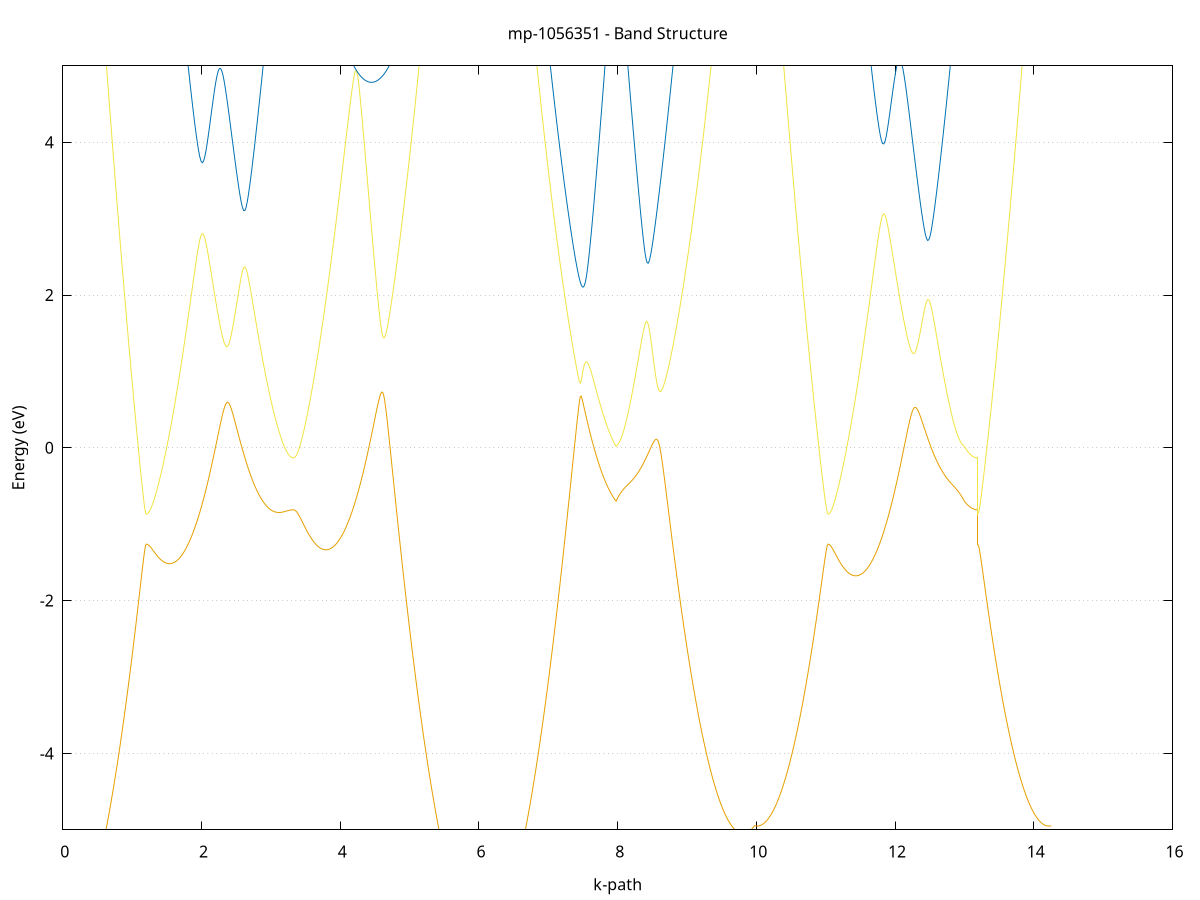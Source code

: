 set title 'mp-1056351 - Band Structure'
set xlabel 'k-path'
set ylabel 'Energy (eV)'
set grid y
set yrange [-5:5]
set terminal png size 800,600
set output 'mp-1056351_bands_gnuplot.png'
plot '-' using 1:2 with lines notitle, '-' using 1:2 with lines notitle, '-' using 1:2 with lines notitle, '-' using 1:2 with lines notitle, '-' using 1:2 with lines notitle, '-' using 1:2 with lines notitle, '-' using 1:2 with lines notitle, '-' using 1:2 with lines notitle, '-' using 1:2 with lines notitle, '-' using 1:2 with lines notitle, '-' using 1:2 with lines notitle, '-' using 1:2 with lines notitle
0.000000 -42.246536
0.009947 -42.246536
0.019894 -42.246536
0.029840 -42.246536
0.039787 -42.246636
0.049734 -42.246636
0.059681 -42.246736
0.069628 -42.246836
0.079575 -42.246936
0.089521 -42.247036
0.099468 -42.247136
0.109415 -42.247236
0.119362 -42.247336
0.129309 -42.247436
0.139256 -42.247636
0.149202 -42.247836
0.159149 -42.248036
0.169096 -42.248136
0.179043 -42.248336
0.188990 -42.248636
0.198937 -42.248836
0.208883 -42.249036
0.218830 -42.249236
0.228777 -42.249536
0.238724 -42.249736
0.248671 -42.250036
0.258618 -42.250336
0.268564 -42.250636
0.278511 -42.250936
0.288458 -42.251236
0.298405 -42.251536
0.308352 -42.251836
0.318298 -42.252136
0.328245 -42.252436
0.338192 -42.252736
0.348139 -42.253136
0.358086 -42.253436
0.368033 -42.253836
0.377979 -42.254236
0.387926 -42.254536
0.397873 -42.254936
0.407820 -42.255336
0.417767 -42.255736
0.427714 -42.256136
0.437660 -42.256536
0.447607 -42.256936
0.457554 -42.257336
0.467501 -42.257736
0.477448 -42.258236
0.487395 -42.258636
0.497341 -42.259036
0.507288 -42.259436
0.517235 -42.259936
0.527182 -42.260336
0.537129 -42.260836
0.547076 -42.261236
0.557022 -42.261736
0.566969 -42.262136
0.576916 -42.262636
0.586863 -42.263036
0.596810 -42.263536
0.606757 -42.263936
0.616703 -42.264436
0.626650 -42.264836
0.636597 -42.265236
0.646544 -42.265636
0.656491 -42.266136
0.666437 -42.266536
0.676384 -42.267036
0.686331 -42.267436
0.696278 -42.267936
0.706225 -42.268336
0.716172 -42.268736
0.726118 -42.269136
0.736065 -42.269636
0.746012 -42.270036
0.755959 -42.270436
0.765906 -42.270836
0.775853 -42.271236
0.785799 -42.271636
0.795746 -42.272036
0.805693 -42.272436
0.815640 -42.272736
0.825587 -42.273136
0.835534 -42.273536
0.845480 -42.273836
0.855427 -42.274236
0.865374 -42.274536
0.875321 -42.274936
0.885268 -42.275236
0.895215 -42.275536
0.905161 -42.275836
0.915108 -42.276136
0.925055 -42.276436
0.935002 -42.276736
0.944949 -42.277036
0.954896 -42.277336
0.964842 -42.277636
0.974789 -42.277836
0.984736 -42.278136
0.994683 -42.278336
1.004630 -42.278636
1.014576 -42.278836
1.024523 -42.279036
1.034470 -42.279236
1.044417 -42.279436
1.054364 -42.279636
1.064311 -42.279836
1.074257 -42.279936
1.084204 -42.280136
1.094151 -42.280236
1.104098 -42.280336
1.114045 -42.280436
1.123992 -42.280536
1.133938 -42.280636
1.143885 -42.280736
1.153832 -42.280736
1.163779 -42.280736
1.173726 -42.280736
1.183673 -42.280736
1.193619 -42.280836
1.203566 -42.280836
1.203566 -42.280836
1.221109 -42.280836
1.238652 -42.280736
1.256194 -42.280736
1.273737 -42.280736
1.291280 -42.280736
1.308823 -42.280636
1.326365 -42.280536
1.343908 -42.280536
1.361451 -42.280436
1.378994 -42.280336
1.396536 -42.280236
1.414079 -42.280036
1.431622 -42.279936
1.449165 -42.279836
1.466707 -42.279636
1.484250 -42.279436
1.501793 -42.279336
1.519336 -42.279136
1.536878 -42.278936
1.554421 -42.278736
1.571964 -42.278536
1.589507 -42.278336
1.607049 -42.278136
1.624592 -42.277836
1.642135 -42.277636
1.659678 -42.277436
1.677220 -42.277136
1.694763 -42.276936
1.712306 -42.276636
1.729849 -42.276436
1.747391 -42.276136
1.764934 -42.275836
1.782477 -42.275636
1.800020 -42.275336
1.817562 -42.275136
1.835105 -42.274836
1.852648 -42.274636
1.870190 -42.274336
1.887733 -42.274136
1.905276 -42.273936
1.922819 -42.273736
1.940361 -42.273436
1.957904 -42.273236
1.975447 -42.273136
1.992990 -42.272936
2.010532 -42.272736
2.028075 -42.272636
2.045618 -42.272536
2.063161 -42.272436
2.080703 -42.272436
2.098246 -42.272336
2.115789 -42.272336
2.133332 -42.272336
2.150874 -42.272336
2.168417 -42.272336
2.185960 -42.272336
2.203503 -42.272336
2.221045 -42.272436
2.238588 -42.272436
2.256131 -42.272436
2.273674 -42.272436
2.291216 -42.272336
2.308759 -42.272336
2.326302 -42.272236
2.343845 -42.272236
2.361387 -42.272136
2.378930 -42.272036
2.396473 -42.271836
2.414016 -42.271736
2.431558 -42.271536
2.449101 -42.271336
2.466644 -42.271136
2.484186 -42.270936
2.501729 -42.270736
2.519272 -42.270436
2.536815 -42.270236
2.554357 -42.270036
2.571900 -42.269836
2.589443 -42.269736
2.606986 -42.269636
2.624528 -42.269636
2.642071 -42.269736
2.659614 -42.269836
2.677157 -42.270036
2.694699 -42.270236
2.712242 -42.270436
2.729785 -42.270636
2.747328 -42.270936
2.764870 -42.271136
2.782413 -42.271436
2.799956 -42.271636
2.817499 -42.271836
2.835041 -42.272136
2.852584 -42.272336
2.870127 -42.272536
2.887670 -42.272836
2.905212 -42.273036
2.922755 -42.273236
2.940298 -42.273436
2.957841 -42.273636
2.975383 -42.273836
2.992926 -42.274036
3.010469 -42.274236
3.028012 -42.274436
3.045554 -42.274636
3.063097 -42.274736
3.080640 -42.274936
3.098182 -42.275036
3.115725 -42.275236
3.133268 -42.275336
3.150811 -42.275436
3.168353 -42.275536
3.185896 -42.275636
3.203439 -42.275736
3.220982 -42.275836
3.238524 -42.275936
3.256067 -42.276036
3.273610 -42.276036
3.291153 -42.276036
3.308695 -42.276136
3.326238 -42.276136
3.326238 -42.276136
3.342149 -42.276136
3.358061 -42.276036
3.373972 -42.276036
3.389883 -42.276036
3.405794 -42.275936
3.421706 -42.275836
3.437617 -42.275836
3.453528 -42.275736
3.469439 -42.275636
3.485351 -42.275536
3.501262 -42.275436
3.517173 -42.275236
3.533084 -42.275136
3.548996 -42.275036
3.564907 -42.274836
3.580818 -42.274736
3.596729 -42.274536
3.612641 -42.274436
3.628552 -42.274236
3.644463 -42.274036
3.660374 -42.273836
3.676286 -42.273636
3.692197 -42.273436
3.708108 -42.273236
3.724019 -42.273036
3.739931 -42.272736
3.755842 -42.272536
3.771753 -42.272336
3.787664 -42.272036
3.803576 -42.271836
3.819487 -42.271536
3.835398 -42.271336
3.851309 -42.271036
3.867221 -42.270736
3.883132 -42.270536
3.899043 -42.270236
3.914954 -42.269936
3.930866 -42.269636
3.946777 -42.269436
3.962688 -42.269136
3.978599 -42.268836
3.994511 -42.268536
4.010422 -42.268236
4.026333 -42.268036
4.042244 -42.267736
4.058156 -42.267536
4.074067 -42.267236
4.089978 -42.267036
4.105889 -42.266836
4.121801 -42.266636
4.137712 -42.266436
4.153623 -42.266336
4.169534 -42.266236
4.185446 -42.266136
4.201357 -42.266136
4.217268 -42.266236
4.233179 -42.266336
4.249090 -42.266436
4.265002 -42.266636
4.280913 -42.266836
4.296824 -42.267036
4.312735 -42.267336
4.328647 -42.267636
4.344558 -42.267936
4.360469 -42.268236
4.376380 -42.268536
4.392292 -42.268836
4.408203 -42.269136
4.424114 -42.269436
4.440025 -42.269736
4.455937 -42.269936
4.471848 -42.270236
4.487759 -42.270436
4.503670 -42.270736
4.519582 -42.270936
4.535493 -42.271136
4.551404 -42.271336
4.567315 -42.271536
4.583227 -42.271736
4.599138 -42.271836
4.615049 -42.272036
4.630960 -42.272136
4.646872 -42.272236
4.662783 -42.272336
4.678694 -42.272336
4.694605 -42.272436
4.710517 -42.272436
4.726428 -42.272536
4.742339 -42.272536
4.758250 -42.272436
4.774162 -42.272436
4.790073 -42.272436
4.805984 -42.272336
4.821895 -42.272236
4.837807 -42.272136
4.853718 -42.272036
4.869629 -42.271836
4.885540 -42.271636
4.901452 -42.271536
4.917363 -42.271336
4.933274 -42.271136
4.949185 -42.270836
4.965097 -42.270636
4.981008 -42.270336
4.996919 -42.270036
5.012830 -42.269736
5.028742 -42.269436
5.044653 -42.269136
5.060564 -42.268836
5.076475 -42.268436
5.092387 -42.268036
5.108298 -42.267636
5.124209 -42.267236
5.140120 -42.266836
5.156032 -42.266336
5.171943 -42.265936
5.187854 -42.265436
5.203765 -42.265036
5.219677 -42.264536
5.235588 -42.264036
5.251499 -42.263636
5.267410 -42.263136
5.283322 -42.262636
5.299233 -42.262136
5.315144 -42.261636
5.331055 -42.261136
5.346967 -42.260536
5.362878 -42.260036
5.378789 -42.259536
5.394700 -42.259036
5.410612 -42.258536
5.426523 -42.258036
5.442434 -42.257536
5.458345 -42.257036
5.474257 -42.256536
5.490168 -42.256036
5.506079 -42.255536
5.521990 -42.255036
5.537902 -42.254536
5.553813 -42.254136
5.569724 -42.253636
5.585635 -42.253236
5.601546 -42.252736
5.617458 -42.252336
5.633369 -42.251936
5.649280 -42.251536
5.665191 -42.251136
5.681103 -42.250736
5.697014 -42.250436
5.712925 -42.250036
5.728837 -42.249736
5.744748 -42.249436
5.760659 -42.249136
5.776570 -42.248836
5.792481 -42.248636
5.808393 -42.248336
5.824304 -42.248136
5.840215 -42.247936
5.856126 -42.247736
5.872038 -42.247536
5.887949 -42.247336
5.903860 -42.247136
5.919771 -42.247036
5.935683 -42.246936
5.951594 -42.246836
5.967505 -42.246736
5.983416 -42.246636
5.999328 -42.246636
6.015239 -42.246536
6.031150 -42.246536
6.047061 -42.246536
6.047061 -42.246536
6.058286 -42.246536
6.069510 -42.246536
6.080735 -42.246536
6.091960 -42.246636
6.103184 -42.246636
6.114409 -42.246736
6.125633 -42.246836
6.136858 -42.246936
6.148082 -42.247036
6.159307 -42.247136
6.170531 -42.247236
6.181756 -42.247336
6.192980 -42.247536
6.204205 -42.247636
6.215429 -42.247836
6.226654 -42.248036
6.237878 -42.248136
6.249103 -42.248436
6.260327 -42.248636
6.271552 -42.248836
6.282776 -42.249036
6.294001 -42.249336
6.305225 -42.249536
6.316450 -42.249836
6.327674 -42.250136
6.338899 -42.250336
6.350123 -42.250636
6.361348 -42.250936
6.372572 -42.251336
6.383797 -42.251636
6.395021 -42.251936
6.406246 -42.252336
6.417470 -42.252636
6.428695 -42.253036
6.439919 -42.253336
6.451144 -42.253736
6.462368 -42.254136
6.473593 -42.254536
6.484817 -42.254936
6.496042 -42.255336
6.507267 -42.255736
6.518491 -42.256136
6.529716 -42.256536
6.540940 -42.256936
6.552165 -42.257336
6.563389 -42.257736
6.574614 -42.258136
6.585838 -42.258636
6.597063 -42.259036
6.608287 -42.259436
6.619512 -42.259836
6.630736 -42.260336
6.641961 -42.260736
6.653185 -42.261136
6.664410 -42.261536
6.675634 -42.262036
6.686859 -42.262436
6.698083 -42.262836
6.709308 -42.263236
6.720532 -42.263636
6.731757 -42.264036
6.742981 -42.264436
6.754206 -42.264836
6.765430 -42.265236
6.776655 -42.265536
6.787879 -42.265936
6.799104 -42.266336
6.810328 -42.266636
6.821553 -42.267036
6.832777 -42.267336
6.844002 -42.267736
6.855226 -42.268036
6.866451 -42.268336
6.877675 -42.268736
6.888900 -42.268936
6.900125 -42.269236
6.911349 -42.269536
6.922574 -42.269836
6.933798 -42.270036
6.945023 -42.270336
6.956247 -42.270536
6.967472 -42.270836
6.978696 -42.271036
6.989921 -42.271236
7.001145 -42.271436
7.012370 -42.271636
7.023594 -42.271736
7.034819 -42.271936
7.046043 -42.272136
7.057268 -42.272236
7.068492 -42.272336
7.079717 -42.272436
7.090941 -42.272536
7.102166 -42.272636
7.113390 -42.272736
7.124615 -42.272736
7.135839 -42.272836
7.147064 -42.272836
7.158288 -42.272936
7.169513 -42.272936
7.180737 -42.272936
7.191962 -42.272936
7.203186 -42.272836
7.214411 -42.272836
7.225635 -42.272836
7.236860 -42.272736
7.248084 -42.272736
7.259309 -42.272636
7.270533 -42.272536
7.281758 -42.272436
7.292983 -42.272336
7.304207 -42.272236
7.315432 -42.272036
7.326656 -42.271936
7.337881 -42.271836
7.349105 -42.271636
7.360330 -42.271536
7.371554 -42.271336
7.382779 -42.271236
7.394003 -42.271036
7.405228 -42.270936
7.416452 -42.270736
7.427677 -42.270536
7.438901 -42.270336
7.450126 -42.270236
7.461350 -42.270036
7.472575 -42.269936
7.483799 -42.269836
7.495024 -42.269736
7.506248 -42.269636
7.517473 -42.269536
7.528697 -42.269536
7.539922 -42.269536
7.551146 -42.269536
7.562371 -42.269536
7.573595 -42.269636
7.584820 -42.269736
7.596044 -42.269836
7.607269 -42.270036
7.618493 -42.270136
7.629718 -42.270336
7.640942 -42.270536
7.652167 -42.270736
7.663391 -42.270936
7.674616 -42.271036
7.685840 -42.271236
7.697065 -42.271436
7.708290 -42.271636
7.719514 -42.271836
7.730739 -42.272036
7.741963 -42.272136
7.753188 -42.272336
7.764412 -42.272536
7.775637 -42.272736
7.786861 -42.272936
7.798086 -42.273036
7.809310 -42.273236
7.820535 -42.273336
7.831759 -42.273536
7.842984 -42.273736
7.854208 -42.273836
7.865433 -42.274036
7.876657 -42.274136
7.887882 -42.274236
7.899106 -42.274436
7.910331 -42.274536
7.921555 -42.274636
7.932780 -42.274736
7.944004 -42.274936
7.955229 -42.275036
7.966453 -42.275136
7.977678 -42.275236
7.977678 -42.275236
7.991636 -42.275136
8.005593 -42.274936
8.019551 -42.274836
8.033509 -42.274636
8.047467 -42.274536
8.061425 -42.274336
8.075383 -42.274136
8.089340 -42.274036
8.103298 -42.273836
8.117256 -42.273636
8.131214 -42.273436
8.145172 -42.273236
8.159129 -42.273036
8.173087 -42.272736
8.187045 -42.272536
8.201003 -42.272336
8.214961 -42.272136
8.228918 -42.271836
8.242876 -42.271536
8.256834 -42.271336
8.270792 -42.271136
8.284750 -42.270836
8.298708 -42.270636
8.312665 -42.270336
8.326623 -42.270136
8.340581 -42.269836
8.354539 -42.269636
8.368497 -42.269436
8.382454 -42.269236
8.396412 -42.269036
8.410370 -42.268936
8.424328 -42.268836
8.438286 -42.268736
8.452243 -42.268736
8.466201 -42.268836
8.480159 -42.268936
8.494117 -42.269136
8.508075 -42.269336
8.522033 -42.269536
8.535990 -42.269836
8.549948 -42.270036
8.563906 -42.270236
8.577864 -42.270536
8.591822 -42.270736
8.605779 -42.270936
8.619737 -42.271236
8.633695 -42.271436
8.647653 -42.271636
8.661611 -42.271836
8.675569 -42.272036
8.689526 -42.272236
8.703484 -42.272336
8.717442 -42.272536
8.731400 -42.272636
8.745358 -42.272736
8.759315 -42.272836
8.773273 -42.272936
8.787231 -42.273036
8.801189 -42.273136
8.815147 -42.273136
8.829104 -42.273136
8.843062 -42.273136
8.857020 -42.273136
8.870978 -42.273136
8.884936 -42.273136
8.898894 -42.273036
8.912851 -42.273036
8.926809 -42.272936
8.940767 -42.272836
8.954725 -42.272636
8.968683 -42.272536
8.982640 -42.272436
8.996598 -42.272236
9.010556 -42.272036
9.024514 -42.271836
9.038472 -42.271636
9.052429 -42.271436
9.066387 -42.271136
9.080345 -42.270936
9.094303 -42.270636
9.108261 -42.270436
9.122219 -42.270136
9.136176 -42.269836
9.150134 -42.269536
9.164092 -42.269236
9.178050 -42.268836
9.192008 -42.268536
9.205965 -42.268236
9.219923 -42.267836
9.233881 -42.267536
9.247839 -42.267136
9.261797 -42.266836
9.275754 -42.266436
9.289712 -42.266136
9.303670 -42.265736
9.317628 -42.265336
9.331586 -42.265036
9.345544 -42.264636
9.359501 -42.264336
9.373459 -42.264036
9.387417 -42.263636
9.401375 -42.263336
9.415333 -42.263036
9.429290 -42.262736
9.443248 -42.262436
9.457206 -42.262136
9.471164 -42.261836
9.485122 -42.261536
9.499079 -42.261336
9.513037 -42.261036
9.526995 -42.260836
9.540953 -42.260636
9.554911 -42.260436
9.568869 -42.260236
9.582826 -42.260036
9.596784 -42.259836
9.610742 -42.259736
9.624700 -42.259536
9.638658 -42.259436
9.652615 -42.259236
9.666573 -42.259136
9.680531 -42.259036
9.694489 -42.258936
9.708447 -42.258836
9.722405 -42.258836
9.736362 -42.258736
9.750320 -42.258736
9.764278 -42.258636
9.778236 -42.258636
9.792194 -42.258636
9.806151 -42.258536
9.820109 -42.258536
9.834067 -42.258536
9.848025 -42.258636
9.861983 -42.258636
9.875940 -42.258736
9.889898 -42.258736
9.903856 -42.258836
9.917814 -42.258936
9.931772 -42.259036
9.945729 -42.259236
9.959687 -42.259336
9.973645 -42.259536
9.973645 -42.259536
9.985986 -42.259536
9.998327 -42.259536
10.010668 -42.259636
10.023010 -42.259636
10.035351 -42.259736
10.047692 -42.259736
10.060033 -42.259836
10.072374 -42.260036
10.084715 -42.260136
10.097056 -42.260236
10.109397 -42.260436
10.121739 -42.260536
10.134080 -42.260736
10.146421 -42.260936
10.158762 -42.261136
10.171103 -42.261336
10.183444 -42.261536
10.195785 -42.261836
10.208126 -42.262036
10.220467 -42.262336
10.232809 -42.262536
10.245150 -42.262836
10.257491 -42.263136
10.269832 -42.263336
10.282173 -42.263636
10.294514 -42.264036
10.306855 -42.264336
10.319196 -42.264636
10.331538 -42.264936
10.343879 -42.265236
10.356220 -42.265636
10.368561 -42.265936
10.380902 -42.266336
10.393243 -42.266636
10.405584 -42.267036
10.417925 -42.267336
10.430266 -42.267736
10.442608 -42.268136
10.454949 -42.268536
10.467290 -42.268836
10.479631 -42.269236
10.491972 -42.269636
10.504313 -42.270036
10.516654 -42.270436
10.528995 -42.270736
10.541336 -42.271136
10.553678 -42.271536
10.566019 -42.271936
10.578360 -42.272336
10.590701 -42.272736
10.603042 -42.273136
10.615383 -42.273436
10.627724 -42.273836
10.640065 -42.274236
10.652406 -42.274536
10.664748 -42.274936
10.677089 -42.275236
10.689430 -42.275636
10.701771 -42.275936
10.714112 -42.276336
10.726453 -42.276636
10.738794 -42.276936
10.751135 -42.277236
10.763477 -42.277536
10.775818 -42.277736
10.788159 -42.278036
10.800500 -42.278336
10.812841 -42.278536
10.825182 -42.278836
10.837523 -42.279036
10.849864 -42.279236
10.862205 -42.279436
10.874547 -42.279636
10.886888 -42.279836
10.899229 -42.280036
10.911570 -42.280136
10.923911 -42.280336
10.936252 -42.280436
10.948593 -42.280536
10.960934 -42.280636
10.973276 -42.280736
10.985617 -42.280736
10.997958 -42.280736
11.010299 -42.280736
11.022640 -42.280836
11.034981 -42.280836
11.034981 -42.280836
11.052062 -42.280836
11.069142 -42.280736
11.086223 -42.280736
11.103303 -42.280736
11.120384 -42.280736
11.137465 -42.280636
11.154545 -42.280536
11.171626 -42.280536
11.188706 -42.280436
11.205787 -42.280336
11.222867 -42.280236
11.239948 -42.280036
11.257029 -42.279936
11.274109 -42.279736
11.291190 -42.279636
11.308270 -42.279436
11.325351 -42.279236
11.342432 -42.279136
11.359512 -42.278936
11.376593 -42.278736
11.393673 -42.278536
11.410754 -42.278236
11.427834 -42.278036
11.444915 -42.277836
11.461996 -42.277536
11.479076 -42.277336
11.496157 -42.277136
11.513237 -42.276836
11.530318 -42.276536
11.547398 -42.276336
11.564479 -42.276036
11.581560 -42.275836
11.598640 -42.275536
11.615721 -42.275236
11.632801 -42.275036
11.649882 -42.274736
11.666963 -42.274536
11.684043 -42.274236
11.701124 -42.274036
11.718204 -42.273836
11.735285 -42.273536
11.752365 -42.273336
11.769446 -42.273136
11.786527 -42.272936
11.803607 -42.272736
11.820688 -42.272636
11.837768 -42.272536
11.854849 -42.272436
11.871930 -42.272336
11.889010 -42.272236
11.906091 -42.272236
11.923171 -42.272136
11.940252 -42.272236
11.957332 -42.272236
11.974413 -42.272236
11.991494 -42.272236
12.008574 -42.272336
12.025655 -42.272336
12.042735 -42.272436
12.059816 -42.272436
12.076897 -42.272536
12.093977 -42.272536
12.111058 -42.272536
12.128138 -42.272536
12.145219 -42.272536
12.162299 -42.272536
12.179380 -42.272436
12.196461 -42.272336
12.213541 -42.272336
12.230622 -42.272136
12.247702 -42.272036
12.264783 -42.271936
12.281863 -42.271736
12.298944 -42.271536
12.316025 -42.271336
12.333105 -42.271136
12.350186 -42.270936
12.367266 -42.270636
12.384347 -42.270436
12.401428 -42.270136
12.418508 -42.269936
12.435589 -42.269736
12.452669 -42.269536
12.469750 -42.269436
12.486830 -42.269536
12.503911 -42.269636
12.520992 -42.269836
12.538072 -42.270036
12.555153 -42.270236
12.572233 -42.270536
12.589314 -42.270736
12.606394 -42.270936
12.623475 -42.271136
12.640556 -42.271436
12.657636 -42.271636
12.674717 -42.271936
12.691797 -42.272136
12.708878 -42.272336
12.725959 -42.272536
12.743039 -42.272736
12.760120 -42.272936
12.777200 -42.273236
12.794281 -42.273336
12.811361 -42.273636
12.828442 -42.273836
12.845523 -42.273936
12.862603 -42.274136
12.879684 -42.274336
12.896764 -42.274436
12.913845 -42.274636
12.930926 -42.274736
12.948006 -42.274936
12.965087 -42.275036
12.982167 -42.275136
12.999248 -42.275236
12.999248 -42.275236
13.009918 -42.275336
13.020587 -42.275336
13.031257 -42.275436
13.041927 -42.275536
13.052597 -42.275636
13.063266 -42.275736
13.073936 -42.275736
13.084606 -42.275836
13.095276 -42.275836
13.105945 -42.275936
13.116615 -42.275936
13.127285 -42.275936
13.137955 -42.276036
13.148624 -42.276036
13.159294 -42.276036
13.169964 -42.276136
13.180634 -42.276136
13.191303 -42.276136
13.191303 -42.280836
13.202475 -42.280836
13.213647 -42.280736
13.224819 -42.280736
13.235991 -42.280736
13.247163 -42.280736
13.258335 -42.280636
13.269507 -42.280636
13.280679 -42.280536
13.291851 -42.280436
13.303023 -42.280336
13.314195 -42.280236
13.325367 -42.280036
13.336539 -42.279936
13.347711 -42.279736
13.358883 -42.279536
13.370055 -42.279336
13.381227 -42.279136
13.392399 -42.279036
13.403571 -42.278836
13.414742 -42.278536
13.425914 -42.278336
13.437086 -42.278036
13.448258 -42.277836
13.459430 -42.277636
13.470602 -42.277336
13.481774 -42.277036
13.492946 -42.276736
13.504118 -42.276536
13.515290 -42.276236
13.526462 -42.275936
13.537634 -42.275536
13.548806 -42.275236
13.559978 -42.274936
13.571150 -42.274636
13.582322 -42.274336
13.593494 -42.273936
13.604666 -42.273636
13.615838 -42.273336
13.627010 -42.272936
13.638182 -42.272636
13.649354 -42.272336
13.660526 -42.271936
13.671697 -42.271536
13.682869 -42.271236
13.694041 -42.270836
13.705213 -42.270536
13.716385 -42.270136
13.727557 -42.269836
13.738729 -42.269536
13.749901 -42.269136
13.761073 -42.268836
13.772245 -42.268436
13.783417 -42.268136
13.794589 -42.267836
13.805761 -42.267436
13.816933 -42.267136
13.828105 -42.266836
13.839277 -42.266536
13.850449 -42.266136
13.861621 -42.265836
13.872793 -42.265536
13.883965 -42.265236
13.895137 -42.264936
13.906309 -42.264636
13.917481 -42.264336
13.928653 -42.264036
13.939824 -42.263836
13.950996 -42.263536
13.962168 -42.263236
13.973340 -42.263036
13.984512 -42.262736
13.995684 -42.262536
14.006856 -42.262236
14.018028 -42.262036
14.029200 -42.261836
14.040372 -42.261636
14.051544 -42.261436
14.062716 -42.261236
14.073888 -42.261036
14.085060 -42.260836
14.096232 -42.260636
14.107404 -42.260536
14.118576 -42.260336
14.129748 -42.260236
14.140920 -42.260136
14.152092 -42.260036
14.163264 -42.259936
14.174436 -42.259836
14.185608 -42.259736
14.196780 -42.259636
14.207951 -42.259636
14.219123 -42.259536
14.230295 -42.259536
14.241467 -42.259536
14.252639 -42.259536
e
0.000000 -42.246536
0.009947 -42.246536
0.019894 -42.246536
0.029840 -42.246536
0.039787 -42.246536
0.049734 -42.246536
0.059681 -42.246536
0.069628 -42.246536
0.079575 -42.246536
0.089521 -42.246536
0.099468 -42.246536
0.109415 -42.246536
0.119362 -42.246536
0.129309 -42.246536
0.139256 -42.246436
0.149202 -42.246436
0.159149 -42.246536
0.169096 -42.246436
0.179043 -42.246536
0.188990 -42.246436
0.198937 -42.246436
0.208883 -42.246436
0.218830 -42.246436
0.228777 -42.246436
0.238724 -42.246436
0.248671 -42.246436
0.258618 -42.246436
0.268564 -42.246436
0.278511 -42.246436
0.288458 -42.246436
0.298405 -42.246336
0.308352 -42.246336
0.318298 -42.246336
0.328245 -42.246336
0.338192 -42.246336
0.348139 -42.246236
0.358086 -42.246236
0.368033 -42.246236
0.377979 -42.246236
0.387926 -42.246136
0.397873 -42.246136
0.407820 -42.246136
0.417767 -42.246136
0.427714 -42.246136
0.437660 -42.246036
0.447607 -42.246036
0.457554 -42.246036
0.467501 -42.246036
0.477448 -42.246036
0.487395 -42.245936
0.497341 -42.245936
0.507288 -42.245936
0.517235 -42.245936
0.527182 -42.245936
0.537129 -42.245836
0.547076 -42.245836
0.557022 -42.245836
0.566969 -42.245836
0.576916 -42.245836
0.586863 -42.245836
0.596810 -42.245836
0.606757 -42.245836
0.616703 -42.245736
0.626650 -42.245736
0.636597 -42.245736
0.646544 -42.245636
0.656491 -42.245636
0.666437 -42.245636
0.676384 -42.245636
0.686331 -42.245536
0.696278 -42.245536
0.706225 -42.245536
0.716172 -42.245536
0.726118 -42.245536
0.736065 -42.245436
0.746012 -42.245436
0.755959 -42.245436
0.765906 -42.245436
0.775853 -42.245436
0.785799 -42.245436
0.795746 -42.245336
0.805693 -42.245336
0.815640 -42.245336
0.825587 -42.245336
0.835534 -42.245336
0.845480 -42.245236
0.855427 -42.245236
0.865374 -42.245236
0.875321 -42.245236
0.885268 -42.245236
0.895215 -42.245236
0.905161 -42.245336
0.915108 -42.245436
0.925055 -42.245536
0.935002 -42.245536
0.944949 -42.245636
0.954896 -42.245736
0.964842 -42.245836
0.974789 -42.245936
0.984736 -42.245936
0.994683 -42.246036
1.004630 -42.246136
1.014576 -42.246136
1.024523 -42.246236
1.034470 -42.246336
1.044417 -42.246336
1.054364 -42.246436
1.064311 -42.246436
1.074257 -42.246536
1.084204 -42.246536
1.094151 -42.246536
1.104098 -42.246636
1.114045 -42.246636
1.123992 -42.246636
1.133938 -42.246736
1.143885 -42.246736
1.153832 -42.246736
1.163779 -42.246736
1.173726 -42.246736
1.183673 -42.246736
1.193619 -42.246736
1.203566 -42.246736
1.203566 -42.246736
1.221109 -42.246736
1.238652 -42.246736
1.256194 -42.246836
1.273737 -42.246836
1.291280 -42.246936
1.308823 -42.246936
1.326365 -42.247036
1.343908 -42.247136
1.361451 -42.247336
1.378994 -42.247536
1.396536 -42.247736
1.414079 -42.248036
1.431622 -42.248336
1.449165 -42.248636
1.466707 -42.249036
1.484250 -42.249436
1.501793 -42.249836
1.519336 -42.250336
1.536878 -42.250836
1.554421 -42.251336
1.571964 -42.251836
1.589507 -42.252336
1.607049 -42.252936
1.624592 -42.253436
1.642135 -42.254036
1.659678 -42.254636
1.677220 -42.255236
1.694763 -42.255836
1.712306 -42.256436
1.729849 -42.256936
1.747391 -42.257536
1.764934 -42.258136
1.782477 -42.258736
1.800020 -42.259336
1.817562 -42.259936
1.835105 -42.260436
1.852648 -42.261036
1.870190 -42.261536
1.887733 -42.262036
1.905276 -42.262536
1.922819 -42.263036
1.940361 -42.263536
1.957904 -42.263936
1.975447 -42.264336
1.992990 -42.264736
2.010532 -42.265036
2.028075 -42.265336
2.045618 -42.265536
2.063161 -42.265836
2.080703 -42.266036
2.098246 -42.266136
2.115789 -42.266236
2.133332 -42.266336
2.150874 -42.266436
2.168417 -42.266436
2.185960 -42.266436
2.203503 -42.266436
2.221045 -42.266436
2.238588 -42.266436
2.256131 -42.266436
2.273674 -42.266436
2.291216 -42.266436
2.308759 -42.266436
2.326302 -42.266436
2.343845 -42.266536
2.361387 -42.266536
2.378930 -42.266536
2.396473 -42.266636
2.414016 -42.266736
2.431558 -42.266836
2.449101 -42.266936
2.466644 -42.267036
2.484186 -42.267136
2.501729 -42.267236
2.519272 -42.267436
2.536815 -42.267536
2.554357 -42.267636
2.571900 -42.267636
2.589443 -42.267736
2.606986 -42.267636
2.624528 -42.267536
2.642071 -42.267336
2.659614 -42.267036
2.677157 -42.266836
2.694699 -42.266436
2.712242 -42.266136
2.729785 -42.265736
2.747328 -42.265436
2.764870 -42.265036
2.782413 -42.264736
2.799956 -42.264336
2.817499 -42.264036
2.835041 -42.263736
2.852584 -42.263336
2.870127 -42.263036
2.887670 -42.262736
2.905212 -42.262436
2.922755 -42.262136
2.940298 -42.261936
2.957841 -42.261636
2.975383 -42.261436
2.992926 -42.261136
3.010469 -42.260936
3.028012 -42.260736
3.045554 -42.260536
3.063097 -42.260336
3.080640 -42.260236
3.098182 -42.260036
3.115725 -42.259936
3.133268 -42.259836
3.150811 -42.259636
3.168353 -42.259536
3.185896 -42.259436
3.203439 -42.259336
3.220982 -42.259336
3.238524 -42.259236
3.256067 -42.259236
3.273610 -42.259136
3.291153 -42.259136
3.308695 -42.259136
3.326238 -42.259136
3.326238 -42.259136
3.342149 -42.259136
3.358061 -42.259136
3.373972 -42.259136
3.389883 -42.259236
3.405794 -42.259236
3.421706 -42.259236
3.437617 -42.259336
3.453528 -42.259336
3.469439 -42.259436
3.485351 -42.259436
3.501262 -42.259536
3.517173 -42.259636
3.533084 -42.259736
3.548996 -42.259836
3.564907 -42.259936
3.580818 -42.260036
3.596729 -42.260136
3.612641 -42.260236
3.628552 -42.260336
3.644463 -42.260536
3.660374 -42.260636
3.676286 -42.260736
3.692197 -42.260936
3.708108 -42.261136
3.724019 -42.261236
3.739931 -42.261436
3.755842 -42.261536
3.771753 -42.261736
3.787664 -42.261836
3.803576 -42.262036
3.819487 -42.262236
3.835398 -42.262336
3.851309 -42.262536
3.867221 -42.262736
3.883132 -42.262936
3.899043 -42.263036
3.914954 -42.263236
3.930866 -42.263436
3.946777 -42.263536
3.962688 -42.263736
3.978599 -42.263936
3.994511 -42.264136
4.010422 -42.264236
4.026333 -42.264436
4.042244 -42.264636
4.058156 -42.264736
4.074067 -42.264936
4.089978 -42.265036
4.105889 -42.265236
4.121801 -42.265336
4.137712 -42.265536
4.153623 -42.265636
4.169534 -42.265836
4.185446 -42.265936
4.201357 -42.266036
4.217268 -42.266236
4.233179 -42.266336
4.249090 -42.266436
4.265002 -42.266536
4.280913 -42.266636
4.296824 -42.266736
4.312735 -42.266836
4.328647 -42.266936
4.344558 -42.267036
4.360469 -42.267036
4.376380 -42.267136
4.392292 -42.267136
4.408203 -42.267236
4.424114 -42.267236
4.440025 -42.267236
4.455937 -42.267236
4.471848 -42.267336
4.487759 -42.267236
4.503670 -42.267236
4.519582 -42.267236
4.535493 -42.267236
4.551404 -42.267136
4.567315 -42.267136
4.583227 -42.267036
4.599138 -42.267036
4.615049 -42.266936
4.630960 -42.266836
4.646872 -42.266736
4.662783 -42.266636
4.678694 -42.266536
4.694605 -42.266436
4.710517 -42.266236
4.726428 -42.266136
4.742339 -42.265936
4.758250 -42.265736
4.774162 -42.265636
4.790073 -42.265436
4.805984 -42.265236
4.821895 -42.265036
4.837807 -42.264836
4.853718 -42.264636
4.869629 -42.264436
4.885540 -42.264236
4.901452 -42.263936
4.917363 -42.263736
4.933274 -42.263536
4.949185 -42.263236
4.965097 -42.262936
4.981008 -42.262736
4.996919 -42.262436
5.012830 -42.262136
5.028742 -42.261836
5.044653 -42.261536
5.060564 -42.261236
5.076475 -42.260936
5.092387 -42.260636
5.108298 -42.260436
5.124209 -42.260036
5.140120 -42.259736
5.156032 -42.259436
5.171943 -42.259136
5.187854 -42.258736
5.203765 -42.258436
5.219677 -42.258136
5.235588 -42.257736
5.251499 -42.257436
5.267410 -42.257136
5.283322 -42.256736
5.299233 -42.256436
5.315144 -42.256136
5.331055 -42.255736
5.346967 -42.255436
5.362878 -42.255136
5.378789 -42.254736
5.394700 -42.254436
5.410612 -42.254136
5.426523 -42.253836
5.442434 -42.253536
5.458345 -42.253136
5.474257 -42.252836
5.490168 -42.252536
5.506079 -42.252236
5.521990 -42.251936
5.537902 -42.251636
5.553813 -42.251336
5.569724 -42.251136
5.585635 -42.250836
5.601546 -42.250536
5.617458 -42.250236
5.633369 -42.250036
5.649280 -42.249736
5.665191 -42.249536
5.681103 -42.249236
5.697014 -42.249036
5.712925 -42.248836
5.728837 -42.248636
5.744748 -42.248436
5.760659 -42.248236
5.776570 -42.248036
5.792481 -42.247936
5.808393 -42.247736
5.824304 -42.247636
5.840215 -42.247436
5.856126 -42.247336
5.872038 -42.247236
5.887949 -42.247036
5.903860 -42.246936
5.919771 -42.246936
5.935683 -42.246836
5.951594 -42.246736
5.967505 -42.246636
5.983416 -42.246636
5.999328 -42.246536
6.015239 -42.246536
6.031150 -42.246536
6.047061 -42.246536
6.047061 -42.246536
6.058286 -42.246536
6.069510 -42.246536
6.080735 -42.246536
6.091960 -42.246536
6.103184 -42.246536
6.114409 -42.246536
6.125633 -42.246536
6.136858 -42.246636
6.148082 -42.246636
6.159307 -42.246636
6.170531 -42.246636
6.181756 -42.246636
6.192980 -42.246636
6.204205 -42.246736
6.215429 -42.246736
6.226654 -42.246736
6.237878 -42.246736
6.249103 -42.246836
6.260327 -42.246836
6.271552 -42.246836
6.282776 -42.246936
6.294001 -42.246936
6.305225 -42.246936
6.316450 -42.247036
6.327674 -42.247036
6.338899 -42.247036
6.350123 -42.247136
6.361348 -42.247136
6.372572 -42.247236
6.383797 -42.247236
6.395021 -42.247336
6.406246 -42.247336
6.417470 -42.247436
6.428695 -42.247436
6.439919 -42.247536
6.451144 -42.247536
6.462368 -42.247636
6.473593 -42.247736
6.484817 -42.247736
6.496042 -42.247836
6.507267 -42.247936
6.518491 -42.248036
6.529716 -42.248036
6.540940 -42.248136
6.552165 -42.248236
6.563389 -42.248336
6.574614 -42.248436
6.585838 -42.248536
6.597063 -42.248636
6.608287 -42.248736
6.619512 -42.248836
6.630736 -42.248936
6.641961 -42.249036
6.653185 -42.249136
6.664410 -42.249236
6.675634 -42.249336
6.686859 -42.249536
6.698083 -42.249636
6.709308 -42.249736
6.720532 -42.249836
6.731757 -42.250036
6.742981 -42.250136
6.754206 -42.250336
6.765430 -42.250436
6.776655 -42.250636
6.787879 -42.250736
6.799104 -42.250936
6.810328 -42.251136
6.821553 -42.251236
6.832777 -42.251436
6.844002 -42.251636
6.855226 -42.251836
6.866451 -42.251936
6.877675 -42.252136
6.888900 -42.252336
6.900125 -42.252536
6.911349 -42.252736
6.922574 -42.252936
6.933798 -42.253136
6.945023 -42.253436
6.956247 -42.253636
6.967472 -42.253836
6.978696 -42.254036
6.989921 -42.254236
7.001145 -42.254536
7.012370 -42.254736
7.023594 -42.254936
7.034819 -42.255136
7.046043 -42.255436
7.057268 -42.255636
7.068492 -42.255836
7.079717 -42.256136
7.090941 -42.256336
7.102166 -42.256636
7.113390 -42.256836
7.124615 -42.257136
7.135839 -42.257436
7.147064 -42.257636
7.158288 -42.257936
7.169513 -42.258236
7.180737 -42.258436
7.191962 -42.258736
7.203186 -42.258936
7.214411 -42.259236
7.225635 -42.259536
7.236860 -42.259836
7.248084 -42.260036
7.259309 -42.260336
7.270533 -42.260636
7.281758 -42.260836
7.292983 -42.261136
7.304207 -42.261436
7.315432 -42.261636
7.326656 -42.261936
7.337881 -42.262136
7.349105 -42.262436
7.360330 -42.262636
7.371554 -42.262936
7.382779 -42.263136
7.394003 -42.263436
7.405228 -42.263636
7.416452 -42.263836
7.427677 -42.264036
7.438901 -42.264336
7.450126 -42.264536
7.461350 -42.264636
7.472575 -42.264836
7.483799 -42.264936
7.495024 -42.265136
7.506248 -42.265236
7.517473 -42.265236
7.528697 -42.265336
7.539922 -42.265336
7.551146 -42.265236
7.562371 -42.265236
7.573595 -42.265136
7.584820 -42.265036
7.596044 -42.264836
7.607269 -42.264736
7.618493 -42.264536
7.629718 -42.264436
7.640942 -42.264136
7.652167 -42.264036
7.663391 -42.263836
7.674616 -42.263636
7.685840 -42.263436
7.697065 -42.263236
7.708290 -42.263036
7.719514 -42.262836
7.730739 -42.262636
7.741963 -42.262436
7.753188 -42.262236
7.764412 -42.262036
7.775637 -42.261836
7.786861 -42.261736
7.798086 -42.261536
7.809310 -42.261336
7.820535 -42.261236
7.831759 -42.261036
7.842984 -42.260936
7.854208 -42.260736
7.865433 -42.260636
7.876657 -42.260536
7.887882 -42.260436
7.899106 -42.260336
7.910331 -42.260236
7.921555 -42.260136
7.932780 -42.260036
7.944004 -42.259936
7.955229 -42.259836
7.966453 -42.259736
7.977678 -42.259636
7.977678 -42.259636
7.991636 -42.259736
8.005593 -42.259836
8.019551 -42.259936
8.033509 -42.260036
8.047467 -42.260236
8.061425 -42.260336
8.075383 -42.260436
8.089340 -42.260536
8.103298 -42.260736
8.117256 -42.260936
8.131214 -42.261036
8.145172 -42.261236
8.159129 -42.261436
8.173087 -42.261636
8.187045 -42.261836
8.201003 -42.262036
8.214961 -42.262236
8.228918 -42.262536
8.242876 -42.262736
8.256834 -42.263036
8.270792 -42.263236
8.284750 -42.263536
8.298708 -42.263736
8.312665 -42.264036
8.326623 -42.264336
8.340581 -42.264536
8.354539 -42.264836
8.368497 -42.265036
8.382454 -42.265336
8.396412 -42.265536
8.410370 -42.265636
8.424328 -42.265736
8.438286 -42.265836
8.452243 -42.265836
8.466201 -42.265836
8.480159 -42.265736
8.494117 -42.265536
8.508075 -42.265336
8.522033 -42.265136
8.535990 -42.264936
8.549948 -42.264736
8.563906 -42.264436
8.577864 -42.264236
8.591822 -42.263936
8.605779 -42.263736
8.619737 -42.263436
8.633695 -42.263236
8.647653 -42.262936
8.661611 -42.262736
8.675569 -42.262536
8.689526 -42.262236
8.703484 -42.262036
8.717442 -42.261836
8.731400 -42.261536
8.745358 -42.261336
8.759315 -42.261136
8.773273 -42.260936
8.787231 -42.260736
8.801189 -42.260536
8.815147 -42.260336
8.829104 -42.260136
8.843062 -42.259936
8.857020 -42.259836
8.870978 -42.259636
8.884936 -42.259436
8.898894 -42.259236
8.912851 -42.259136
8.926809 -42.258936
8.940767 -42.258736
8.954725 -42.258636
8.968683 -42.258436
8.982640 -42.258336
8.996598 -42.258136
9.010556 -42.258036
9.024514 -42.257936
9.038472 -42.257736
9.052429 -42.257636
9.066387 -42.257436
9.080345 -42.257336
9.094303 -42.257236
9.108261 -42.257036
9.122219 -42.256936
9.136176 -42.256836
9.150134 -42.256736
9.164092 -42.256536
9.178050 -42.256436
9.192008 -42.256336
9.205965 -42.256136
9.219923 -42.256036
9.233881 -42.255936
9.247839 -42.255736
9.261797 -42.255636
9.275754 -42.255436
9.289712 -42.255336
9.303670 -42.255136
9.317628 -42.255036
9.331586 -42.254836
9.345544 -42.254736
9.359501 -42.254536
9.373459 -42.254336
9.387417 -42.254236
9.401375 -42.254036
9.415333 -42.253836
9.429290 -42.253636
9.443248 -42.253436
9.457206 -42.253236
9.471164 -42.253036
9.485122 -42.252836
9.499079 -42.252636
9.513037 -42.252436
9.526995 -42.252236
9.540953 -42.252136
9.554911 -42.251936
9.568869 -42.251736
9.582826 -42.251636
9.596784 -42.251436
9.610742 -42.251336
9.624700 -42.251236
9.638658 -42.251136
9.652615 -42.251036
9.666573 -42.250936
9.680531 -42.250936
9.694489 -42.250936
9.708447 -42.250936
9.722405 -42.250936
9.736362 -42.251036
9.750320 -42.251136
9.764278 -42.251136
9.778236 -42.251236
9.792194 -42.251336
9.806151 -42.251436
9.820109 -42.251536
9.834067 -42.251736
9.848025 -42.251836
9.861983 -42.251936
9.875940 -42.252036
9.889898 -42.252136
9.903856 -42.252336
9.917814 -42.252436
9.931772 -42.252536
9.945729 -42.252636
9.959687 -42.252636
9.973645 -42.252736
9.973645 -42.252736
9.985986 -42.252736
9.998327 -42.252736
10.010668 -42.252736
10.023010 -42.252736
10.035351 -42.252736
10.047692 -42.252636
10.060033 -42.252636
10.072374 -42.252536
10.084715 -42.252536
10.097056 -42.252436
10.109397 -42.252336
10.121739 -42.252336
10.134080 -42.252236
10.146421 -42.252136
10.158762 -42.252036
10.171103 -42.251836
10.183444 -42.251736
10.195785 -42.251636
10.208126 -42.251536
10.220467 -42.251436
10.232809 -42.251336
10.245150 -42.251136
10.257491 -42.251036
10.269832 -42.250936
10.282173 -42.250836
10.294514 -42.250636
10.306855 -42.250536
10.319196 -42.250436
10.331538 -42.250236
10.343879 -42.250136
10.356220 -42.250036
10.368561 -42.249836
10.380902 -42.249736
10.393243 -42.249636
10.405584 -42.249436
10.417925 -42.249336
10.430266 -42.249136
10.442608 -42.249036
10.454949 -42.248936
10.467290 -42.248736
10.479631 -42.248636
10.491972 -42.248536
10.504313 -42.248436
10.516654 -42.248236
10.528995 -42.248136
10.541336 -42.248036
10.553678 -42.247936
10.566019 -42.247736
10.578360 -42.247636
10.590701 -42.247536
10.603042 -42.247436
10.615383 -42.247336
10.627724 -42.247236
10.640065 -42.247136
10.652406 -42.247036
10.664748 -42.247036
10.677089 -42.246936
10.689430 -42.246836
10.701771 -42.246736
10.714112 -42.246736
10.726453 -42.246636
10.738794 -42.246636
10.751135 -42.246636
10.763477 -42.246536
10.775818 -42.246536
10.788159 -42.246536
10.800500 -42.246536
10.812841 -42.246536
10.825182 -42.246536
10.837523 -42.246536
10.849864 -42.246636
10.862205 -42.246636
10.874547 -42.246636
10.886888 -42.246636
10.899229 -42.246736
10.911570 -42.246736
10.923911 -42.246736
10.936252 -42.246736
10.948593 -42.246736
10.960934 -42.246736
10.973276 -42.246736
10.985617 -42.246736
10.997958 -42.246736
11.010299 -42.246736
11.022640 -42.246736
11.034981 -42.246736
11.034981 -42.246736
11.052062 -42.246736
11.069142 -42.246736
11.086223 -42.246836
11.103303 -42.246836
11.120384 -42.246936
11.137465 -42.246936
11.154545 -42.247036
11.171626 -42.247136
11.188706 -42.247236
11.205787 -42.247436
11.222867 -42.247636
11.239948 -42.247836
11.257029 -42.248136
11.274109 -42.248436
11.291190 -42.248736
11.308270 -42.249136
11.325351 -42.249536
11.342432 -42.249936
11.359512 -42.250336
11.376593 -42.250836
11.393673 -42.251336
11.410754 -42.251836
11.427834 -42.252336
11.444915 -42.252836
11.461996 -42.253436
11.479076 -42.253936
11.496157 -42.254536
11.513237 -42.255036
11.530318 -42.255636
11.547398 -42.256136
11.564479 -42.256736
11.581560 -42.257336
11.598640 -42.257836
11.615721 -42.258436
11.632801 -42.259036
11.649882 -42.259536
11.666963 -42.260136
11.684043 -42.260636
11.701124 -42.261136
11.718204 -42.261536
11.735285 -42.262036
11.752365 -42.262536
11.769446 -42.262936
11.786527 -42.263336
11.803607 -42.263736
11.820688 -42.264036
11.837768 -42.264336
11.854849 -42.264636
11.871930 -42.264936
11.889010 -42.265136
11.906091 -42.265336
11.923171 -42.265436
11.940252 -42.265536
11.957332 -42.265636
11.974413 -42.265736
11.991494 -42.265836
12.008574 -42.265836
12.025655 -42.265836
12.042735 -42.265836
12.059816 -42.265836
12.076897 -42.265836
12.093977 -42.265936
12.111058 -42.265936
12.128138 -42.265936
12.145219 -42.265936
12.162299 -42.266036
12.179380 -42.266036
12.196461 -42.266136
12.213541 -42.266236
12.230622 -42.266336
12.247702 -42.266436
12.264783 -42.266536
12.281863 -42.266636
12.298944 -42.266836
12.316025 -42.266936
12.333105 -42.267136
12.350186 -42.267236
12.367266 -42.267436
12.384347 -42.267636
12.401428 -42.267836
12.418508 -42.267936
12.435589 -42.268136
12.452669 -42.268136
12.469750 -42.268036
12.486830 -42.267936
12.503911 -42.267736
12.520992 -42.267436
12.538072 -42.267136
12.555153 -42.266736
12.572233 -42.266436
12.589314 -42.266036
12.606394 -42.265636
12.623475 -42.265336
12.640556 -42.264936
12.657636 -42.264636
12.674717 -42.264236
12.691797 -42.263836
12.708878 -42.263536
12.725959 -42.263236
12.743039 -42.262936
12.760120 -42.262536
12.777200 -42.262236
12.794281 -42.262036
12.811361 -42.261736
12.828442 -42.261436
12.845523 -42.261236
12.862603 -42.261036
12.879684 -42.260736
12.896764 -42.260636
12.913845 -42.260436
12.930926 -42.260236
12.948006 -42.260036
12.965087 -42.259936
12.982167 -42.259836
12.999248 -42.259636
12.999248 -42.259636
13.009918 -42.259636
13.020587 -42.259536
13.031257 -42.259536
13.041927 -42.259436
13.052597 -42.259436
13.063266 -42.259336
13.073936 -42.259336
13.084606 -42.259336
13.095276 -42.259236
13.105945 -42.259236
13.116615 -42.259236
13.127285 -42.259136
13.137955 -42.259136
13.148624 -42.259136
13.159294 -42.259136
13.169964 -42.259136
13.180634 -42.259136
13.191303 -42.259136
13.191303 -42.246736
13.202475 -42.246736
13.213647 -42.246736
13.224819 -42.246736
13.235991 -42.246736
13.247163 -42.246736
13.258335 -42.246736
13.269507 -42.246736
13.280679 -42.246736
13.291851 -42.246736
13.303023 -42.246736
13.314195 -42.246736
13.325367 -42.246736
13.336539 -42.246636
13.347711 -42.246636
13.358883 -42.246636
13.370055 -42.246636
13.381227 -42.246536
13.392399 -42.246536
13.403571 -42.246536
13.414742 -42.246536
13.425914 -42.246536
13.437086 -42.246536
13.448258 -42.246536
13.459430 -42.246536
13.470602 -42.246536
13.481774 -42.246636
13.492946 -42.246636
13.504118 -42.246636
13.515290 -42.246736
13.526462 -42.246736
13.537634 -42.246836
13.548806 -42.246936
13.559978 -42.247036
13.571150 -42.247036
13.582322 -42.247136
13.593494 -42.247236
13.604666 -42.247336
13.615838 -42.247436
13.627010 -42.247536
13.638182 -42.247636
13.649354 -42.247736
13.660526 -42.247836
13.671697 -42.247936
13.682869 -42.248036
13.694041 -42.248136
13.705213 -42.248236
13.716385 -42.248336
13.727557 -42.248436
13.738729 -42.248536
13.749901 -42.248736
13.761073 -42.248836
13.772245 -42.248936
13.783417 -42.249036
13.794589 -42.249136
13.805761 -42.249236
13.816933 -42.249436
13.828105 -42.249536
13.839277 -42.249636
13.850449 -42.249736
13.861621 -42.249936
13.872793 -42.250036
13.883965 -42.250136
13.895137 -42.250236
13.906309 -42.250436
13.917481 -42.250536
13.928653 -42.250636
13.939824 -42.250736
13.950996 -42.250836
13.962168 -42.251036
13.973340 -42.251136
13.984512 -42.251236
13.995684 -42.251336
14.006856 -42.251436
14.018028 -42.251536
14.029200 -42.251636
14.040372 -42.251736
14.051544 -42.251836
14.062716 -42.251936
14.073888 -42.252036
14.085060 -42.252136
14.096232 -42.252236
14.107404 -42.252336
14.118576 -42.252436
14.129748 -42.252436
14.140920 -42.252536
14.152092 -42.252536
14.163264 -42.252636
14.174436 -42.252636
14.185608 -42.252736
14.196780 -42.252736
14.207951 -42.252736
14.219123 -42.252736
14.230295 -42.252736
14.241467 -42.252736
14.252639 -42.252736
e
0.000000 -42.236736
0.009947 -42.236736
0.019894 -42.236836
0.029840 -42.236836
0.039787 -42.236836
0.049734 -42.236836
0.059681 -42.236836
0.069628 -42.236836
0.079575 -42.236936
0.089521 -42.236936
0.099468 -42.236936
0.109415 -42.237036
0.119362 -42.237036
0.129309 -42.237136
0.139256 -42.237136
0.149202 -42.237236
0.159149 -42.237236
0.169096 -42.237336
0.179043 -42.237436
0.188990 -42.237436
0.198937 -42.237536
0.208883 -42.237636
0.218830 -42.237636
0.228777 -42.237736
0.238724 -42.237836
0.248671 -42.237936
0.258618 -42.237936
0.268564 -42.238036
0.278511 -42.238136
0.288458 -42.238236
0.298405 -42.238336
0.308352 -42.238436
0.318298 -42.238436
0.328245 -42.238536
0.338192 -42.238636
0.348139 -42.238736
0.358086 -42.238836
0.368033 -42.238936
0.377979 -42.239036
0.387926 -42.239136
0.397873 -42.239336
0.407820 -42.239436
0.417767 -42.239536
0.427714 -42.239636
0.437660 -42.239736
0.447607 -42.239836
0.457554 -42.239936
0.467501 -42.240036
0.477448 -42.240236
0.487395 -42.240336
0.497341 -42.240436
0.507288 -42.240536
0.517235 -42.240736
0.527182 -42.240836
0.537129 -42.240936
0.547076 -42.241036
0.557022 -42.241236
0.566969 -42.241336
0.576916 -42.241436
0.586863 -42.241636
0.596810 -42.241736
0.606757 -42.241936
0.616703 -42.242036
0.626650 -42.242136
0.636597 -42.242236
0.646544 -42.242336
0.656491 -42.242536
0.666437 -42.242636
0.676384 -42.242736
0.686331 -42.242936
0.696278 -42.243036
0.706225 -42.243136
0.716172 -42.243336
0.726118 -42.243436
0.736065 -42.243536
0.746012 -42.243636
0.755959 -42.243736
0.765906 -42.243936
0.775853 -42.244036
0.785799 -42.244136
0.795746 -42.244236
0.805693 -42.244336
0.815640 -42.244436
0.825587 -42.244536
0.835534 -42.244636
0.845480 -42.244736
0.855427 -42.244836
0.865374 -42.244936
0.875321 -42.245036
0.885268 -42.245136
0.895215 -42.245236
0.905161 -42.245236
0.915108 -42.245136
0.925055 -42.245136
0.935002 -42.245136
0.944949 -42.245136
0.954896 -42.245136
0.964842 -42.245136
0.974789 -42.245136
0.984736 -42.245136
0.994683 -42.245136
1.004630 -42.245136
1.014576 -42.245036
1.024523 -42.245036
1.034470 -42.245036
1.044417 -42.245036
1.054364 -42.245036
1.064311 -42.245036
1.074257 -42.245036
1.084204 -42.245036
1.094151 -42.245036
1.104098 -42.245036
1.114045 -42.245036
1.123992 -42.245036
1.133938 -42.245036
1.143885 -42.245036
1.153832 -42.245036
1.163779 -42.244936
1.173726 -42.244936
1.183673 -42.244936
1.193619 -42.244936
1.203566 -42.244936
1.203566 -42.244936
1.221109 -42.244936
1.238652 -42.245036
1.256194 -42.245036
1.273737 -42.245136
1.291280 -42.245236
1.308823 -42.245436
1.326365 -42.245536
1.343908 -42.245636
1.361451 -42.245836
1.378994 -42.245936
1.396536 -42.246136
1.414079 -42.246236
1.431622 -42.246336
1.449165 -42.246436
1.466707 -42.246536
1.484250 -42.246636
1.501793 -42.246736
1.519336 -42.246836
1.536878 -42.246936
1.554421 -42.247036
1.571964 -42.247136
1.589507 -42.247236
1.607049 -42.247436
1.624592 -42.247536
1.642135 -42.247636
1.659678 -42.247736
1.677220 -42.247836
1.694763 -42.247936
1.712306 -42.248136
1.729849 -42.248236
1.747391 -42.248336
1.764934 -42.248536
1.782477 -42.248636
1.800020 -42.248836
1.817562 -42.248936
1.835105 -42.249136
1.852648 -42.249236
1.870190 -42.249436
1.887733 -42.249636
1.905276 -42.249736
1.922819 -42.249936
1.940361 -42.250036
1.957904 -42.250236
1.975447 -42.250436
1.992990 -42.250536
2.010532 -42.250736
2.028075 -42.250936
2.045618 -42.251136
2.063161 -42.251236
2.080703 -42.251436
2.098246 -42.251636
2.115789 -42.251736
2.133332 -42.251936
2.150874 -42.252036
2.168417 -42.252236
2.185960 -42.252336
2.203503 -42.252436
2.221045 -42.252636
2.238588 -42.252736
2.256131 -42.252836
2.273674 -42.252936
2.291216 -42.253036
2.308759 -42.253036
2.326302 -42.253136
2.343845 -42.253136
2.361387 -42.253136
2.378930 -42.253136
2.396473 -42.253136
2.414016 -42.253136
2.431558 -42.253036
2.449101 -42.253036
2.466644 -42.252936
2.484186 -42.252836
2.501729 -42.252736
2.519272 -42.252636
2.536815 -42.252536
2.554357 -42.252336
2.571900 -42.252236
2.589443 -42.252036
2.606986 -42.251936
2.624528 -42.251736
2.642071 -42.251536
2.659614 -42.251336
2.677157 -42.251136
2.694699 -42.250936
2.712242 -42.250736
2.729785 -42.250436
2.747328 -42.250236
2.764870 -42.249936
2.782413 -42.249736
2.799956 -42.249436
2.817499 -42.249136
2.835041 -42.248836
2.852584 -42.248536
2.870127 -42.248236
2.887670 -42.247936
2.905212 -42.247636
2.922755 -42.247436
2.940298 -42.247136
2.957841 -42.246836
2.975383 -42.246536
2.992926 -42.246236
3.010469 -42.245936
3.028012 -42.245636
3.045554 -42.245436
3.063097 -42.245136
3.080640 -42.244936
3.098182 -42.244636
3.115725 -42.244436
3.133268 -42.244236
3.150811 -42.244036
3.168353 -42.243836
3.185896 -42.243736
3.203439 -42.243536
3.220982 -42.243436
3.238524 -42.243336
3.256067 -42.243236
3.273610 -42.243236
3.291153 -42.243136
3.308695 -42.243136
3.326238 -42.243036
3.326238 -42.243036
3.342149 -42.243136
3.358061 -42.243136
3.373972 -42.243136
3.389883 -42.243236
3.405794 -42.243336
3.421706 -42.243436
3.437617 -42.243536
3.453528 -42.243636
3.469439 -42.243736
3.485351 -42.243936
3.501262 -42.244036
3.517173 -42.244236
3.533084 -42.244436
3.548996 -42.244636
3.564907 -42.244836
3.580818 -42.245136
3.596729 -42.245436
3.612641 -42.245736
3.628552 -42.245936
3.644463 -42.246236
3.660374 -42.246636
3.676286 -42.246936
3.692197 -42.247236
3.708108 -42.247636
3.724019 -42.247936
3.739931 -42.248336
3.755842 -42.248736
3.771753 -42.249136
3.787664 -42.249536
3.803576 -42.249936
3.819487 -42.250336
3.835398 -42.250836
3.851309 -42.251236
3.867221 -42.251636
3.883132 -42.252136
3.899043 -42.252536
3.914954 -42.253036
3.930866 -42.253436
3.946777 -42.253936
3.962688 -42.254336
3.978599 -42.254836
3.994511 -42.255236
4.010422 -42.255736
4.026333 -42.256136
4.042244 -42.256536
4.058156 -42.256936
4.074067 -42.257336
4.089978 -42.257736
4.105889 -42.258136
4.121801 -42.258436
4.137712 -42.258736
4.153623 -42.259036
4.169534 -42.259236
4.185446 -42.259436
4.201357 -42.259636
4.217268 -42.259736
4.233179 -42.259736
4.249090 -42.259736
4.265002 -42.259636
4.280913 -42.259536
4.296824 -42.259436
4.312735 -42.259236
4.328647 -42.259036
4.344558 -42.258836
4.360469 -42.258536
4.376380 -42.258336
4.392292 -42.258036
4.408203 -42.257836
4.424114 -42.257536
4.440025 -42.257236
4.455937 -42.257036
4.471848 -42.256736
4.487759 -42.256436
4.503670 -42.256136
4.519582 -42.255836
4.535493 -42.255636
4.551404 -42.255336
4.567315 -42.255036
4.583227 -42.254736
4.599138 -42.254436
4.615049 -42.254136
4.630960 -42.253836
4.646872 -42.253536
4.662783 -42.253336
4.678694 -42.253036
4.694605 -42.252736
4.710517 -42.252436
4.726428 -42.252236
4.742339 -42.251936
4.758250 -42.251636
4.774162 -42.251336
4.790073 -42.251136
4.805984 -42.250836
4.821895 -42.250536
4.837807 -42.250236
4.853718 -42.250036
4.869629 -42.249736
4.885540 -42.249436
4.901452 -42.249236
4.917363 -42.248936
4.933274 -42.248736
4.949185 -42.248436
4.965097 -42.248236
4.981008 -42.247936
4.996919 -42.247736
5.012830 -42.247436
5.028742 -42.247236
5.044653 -42.247036
5.060564 -42.246736
5.076475 -42.246536
5.092387 -42.246336
5.108298 -42.246036
5.124209 -42.245836
5.140120 -42.245636
5.156032 -42.245336
5.171943 -42.245136
5.187854 -42.244936
5.203765 -42.244736
5.219677 -42.244536
5.235588 -42.244236
5.251499 -42.244036
5.267410 -42.243836
5.283322 -42.243636
5.299233 -42.243436
5.315144 -42.243236
5.331055 -42.243036
5.346967 -42.242836
5.362878 -42.242636
5.378789 -42.242436
5.394700 -42.242236
5.410612 -42.242036
5.426523 -42.241836
5.442434 -42.241736
5.458345 -42.241536
5.474257 -42.241336
5.490168 -42.241136
5.506079 -42.240936
5.521990 -42.240736
5.537902 -42.240636
5.553813 -42.240436
5.569724 -42.240236
5.585635 -42.240036
5.601546 -42.239836
5.617458 -42.239736
5.633369 -42.239536
5.649280 -42.239336
5.665191 -42.239236
5.681103 -42.239036
5.697014 -42.238936
5.712925 -42.238736
5.728837 -42.238536
5.744748 -42.238436
5.760659 -42.238336
5.776570 -42.238136
5.792481 -42.238036
5.808393 -42.237936
5.824304 -42.237736
5.840215 -42.237636
5.856126 -42.237536
5.872038 -42.237436
5.887949 -42.237336
5.903860 -42.237236
5.919771 -42.237136
5.935683 -42.237036
5.951594 -42.236936
5.967505 -42.236936
5.983416 -42.236836
5.999328 -42.236836
6.015239 -42.236836
6.031150 -42.236836
6.047061 -42.236736
6.047061 -42.236736
6.058286 -42.236736
6.069510 -42.236836
6.080735 -42.236836
6.091960 -42.236836
6.103184 -42.236836
6.114409 -42.236936
6.125633 -42.236936
6.136858 -42.236936
6.148082 -42.237036
6.159307 -42.237136
6.170531 -42.237136
6.181756 -42.237236
6.192980 -42.237236
6.204205 -42.237336
6.215429 -42.237436
6.226654 -42.237536
6.237878 -42.237536
6.249103 -42.237636
6.260327 -42.237736
6.271552 -42.237836
6.282776 -42.237936
6.294001 -42.238036
6.305225 -42.238136
6.316450 -42.238236
6.327674 -42.238336
6.338899 -42.238436
6.350123 -42.238536
6.361348 -42.238636
6.372572 -42.238736
6.383797 -42.238836
6.395021 -42.238936
6.406246 -42.239036
6.417470 -42.239136
6.428695 -42.239236
6.439919 -42.239436
6.451144 -42.239536
6.462368 -42.239636
6.473593 -42.239736
6.484817 -42.239836
6.496042 -42.239936
6.507267 -42.240136
6.518491 -42.240236
6.529716 -42.240336
6.540940 -42.240436
6.552165 -42.240636
6.563389 -42.240736
6.574614 -42.240836
6.585838 -42.240936
6.597063 -42.241036
6.608287 -42.241236
6.619512 -42.241336
6.630736 -42.241436
6.641961 -42.241536
6.653185 -42.241736
6.664410 -42.241836
6.675634 -42.241936
6.686859 -42.242036
6.698083 -42.242236
6.709308 -42.242336
6.720532 -42.242436
6.731757 -42.242536
6.742981 -42.242736
6.754206 -42.242836
6.765430 -42.242936
6.776655 -42.243036
6.787879 -42.243136
6.799104 -42.243236
6.810328 -42.243336
6.821553 -42.243536
6.832777 -42.243636
6.844002 -42.243736
6.855226 -42.243836
6.866451 -42.243936
6.877675 -42.244036
6.888900 -42.244136
6.900125 -42.244236
6.911349 -42.244336
6.922574 -42.244436
6.933798 -42.244536
6.945023 -42.244636
6.956247 -42.244736
6.967472 -42.244836
6.978696 -42.244936
6.989921 -42.245036
7.001145 -42.245136
7.012370 -42.245236
7.023594 -42.245336
7.034819 -42.245336
7.046043 -42.245436
7.057268 -42.245536
7.068492 -42.245636
7.079717 -42.245736
7.090941 -42.245736
7.102166 -42.245836
7.113390 -42.245936
7.124615 -42.246036
7.135839 -42.246136
7.147064 -42.246136
7.158288 -42.246236
7.169513 -42.246336
7.180737 -42.246336
7.191962 -42.246436
7.203186 -42.246536
7.214411 -42.246536
7.225635 -42.246636
7.236860 -42.246736
7.248084 -42.246736
7.259309 -42.246836
7.270533 -42.246836
7.281758 -42.246936
7.292983 -42.246936
7.304207 -42.247036
7.315432 -42.247036
7.326656 -42.247136
7.337881 -42.247136
7.349105 -42.247136
7.360330 -42.247236
7.371554 -42.247236
7.382779 -42.247236
7.394003 -42.247336
7.405228 -42.247336
7.416452 -42.247336
7.427677 -42.247336
7.438901 -42.247336
7.450126 -42.247436
7.461350 -42.247436
7.472575 -42.247436
7.483799 -42.247436
7.495024 -42.247436
7.506248 -42.247436
7.517473 -42.247436
7.528697 -42.247436
7.539922 -42.247336
7.551146 -42.247336
7.562371 -42.247336
7.573595 -42.247336
7.584820 -42.247236
7.596044 -42.247236
7.607269 -42.247236
7.618493 -42.247136
7.629718 -42.247136
7.640942 -42.247036
7.652167 -42.247036
7.663391 -42.246936
7.674616 -42.246836
7.685840 -42.246836
7.697065 -42.246736
7.708290 -42.246636
7.719514 -42.246536
7.730739 -42.246436
7.741963 -42.246436
7.753188 -42.246336
7.764412 -42.246236
7.775637 -42.246036
7.786861 -42.245936
7.798086 -42.245836
7.809310 -42.245736
7.820535 -42.245636
7.831759 -42.245536
7.842984 -42.245436
7.854208 -42.245236
7.865433 -42.245136
7.876657 -42.245036
7.887882 -42.244936
7.899106 -42.244836
7.910331 -42.244736
7.921555 -42.244536
7.932780 -42.244436
7.944004 -42.244336
7.955229 -42.244236
7.966453 -42.244136
7.977678 -42.244036
7.977678 -42.244036
7.991636 -42.244136
8.005593 -42.244336
8.019551 -42.244436
8.033509 -42.244536
8.047467 -42.244736
8.061425 -42.244936
8.075383 -42.245036
8.089340 -42.245236
8.103298 -42.245336
8.117256 -42.245536
8.131214 -42.245636
8.145172 -42.245836
8.159129 -42.245936
8.173087 -42.246036
8.187045 -42.246236
8.201003 -42.246336
8.214961 -42.246436
8.228918 -42.246636
8.242876 -42.246736
8.256834 -42.246836
8.270792 -42.246936
8.284750 -42.247036
8.298708 -42.247136
8.312665 -42.247136
8.326623 -42.247236
8.340581 -42.247336
8.354539 -42.247336
8.368497 -42.247436
8.382454 -42.247436
8.396412 -42.247436
8.410370 -42.247436
8.424328 -42.247536
8.438286 -42.247536
8.452243 -42.247436
8.466201 -42.247436
8.480159 -42.247436
8.494117 -42.247436
8.508075 -42.247336
8.522033 -42.247336
8.535990 -42.247236
8.549948 -42.247236
8.563906 -42.247136
8.577864 -42.247036
8.591822 -42.247036
8.605779 -42.246936
8.619737 -42.246836
8.633695 -42.246736
8.647653 -42.246636
8.661611 -42.246536
8.675569 -42.246436
8.689526 -42.246336
8.703484 -42.246236
8.717442 -42.246036
8.731400 -42.245936
8.745358 -42.245836
8.759315 -42.245636
8.773273 -42.245536
8.787231 -42.245436
8.801189 -42.245236
8.815147 -42.245136
8.829104 -42.245036
8.843062 -42.244836
8.857020 -42.244736
8.870978 -42.244536
8.884936 -42.244436
8.898894 -42.244336
8.912851 -42.244236
8.926809 -42.244036
8.940767 -42.243936
8.954725 -42.243836
8.968683 -42.243736
8.982640 -42.243636
8.996598 -42.243536
9.010556 -42.243436
9.024514 -42.243236
9.038472 -42.243136
9.052429 -42.243036
9.066387 -42.243036
9.080345 -42.242936
9.094303 -42.242836
9.108261 -42.242736
9.122219 -42.242736
9.136176 -42.242636
9.150134 -42.242536
9.164092 -42.242536
9.178050 -42.242436
9.192008 -42.242436
9.205965 -42.242436
9.219923 -42.242436
9.233881 -42.242436
9.247839 -42.242336
9.261797 -42.242336
9.275754 -42.242336
9.289712 -42.242436
9.303670 -42.242436
9.317628 -42.242436
9.331586 -42.242436
9.345544 -42.242536
9.359501 -42.242536
9.373459 -42.242636
9.387417 -42.242636
9.401375 -42.242636
9.415333 -42.242736
9.429290 -42.242836
9.443248 -42.242836
9.457206 -42.242936
9.471164 -42.243036
9.485122 -42.243036
9.499079 -42.243136
9.513037 -42.243236
9.526995 -42.243236
9.540953 -42.243336
9.554911 -42.243336
9.568869 -42.243436
9.582826 -42.243436
9.596784 -42.243536
9.610742 -42.243536
9.624700 -42.243536
9.638658 -42.243536
9.652615 -42.243536
9.666573 -42.243536
9.680531 -42.243436
9.694489 -42.243436
9.708447 -42.243336
9.722405 -42.243236
9.736362 -42.243136
9.750320 -42.243036
9.764278 -42.242936
9.778236 -42.242836
9.792194 -42.242736
9.806151 -42.242636
9.820109 -42.242536
9.834067 -42.242336
9.848025 -42.242236
9.861983 -42.242136
9.875940 -42.242036
9.889898 -42.241936
9.903856 -42.241936
9.917814 -42.241836
9.931772 -42.241736
9.945729 -42.241736
9.959687 -42.241636
9.973645 -42.241636
9.973645 -42.241636
9.985986 -42.241536
9.998327 -42.241536
10.010668 -42.241536
10.023010 -42.241436
10.035351 -42.241436
10.047692 -42.241436
10.060033 -42.241436
10.072374 -42.241436
10.084715 -42.241436
10.097056 -42.241436
10.109397 -42.241436
10.121739 -42.241536
10.134080 -42.241536
10.146421 -42.241536
10.158762 -42.241636
10.171103 -42.241736
10.183444 -42.241736
10.195785 -42.241836
10.208126 -42.241936
10.220467 -42.241936
10.232809 -42.242036
10.245150 -42.242136
10.257491 -42.242236
10.269832 -42.242336
10.282173 -42.242436
10.294514 -42.242536
10.306855 -42.242636
10.319196 -42.242736
10.331538 -42.242836
10.343879 -42.242936
10.356220 -42.243036
10.368561 -42.243136
10.380902 -42.243236
10.393243 -42.243336
10.405584 -42.243436
10.417925 -42.243536
10.430266 -42.243736
10.442608 -42.243836
10.454949 -42.243936
10.467290 -42.243936
10.479631 -42.244036
10.491972 -42.244136
10.504313 -42.244236
10.516654 -42.244336
10.528995 -42.244436
10.541336 -42.244536
10.553678 -42.244636
10.566019 -42.244736
10.578360 -42.244836
10.590701 -42.244936
10.603042 -42.244936
10.615383 -42.245036
10.627724 -42.245136
10.640065 -42.245136
10.652406 -42.245236
10.664748 -42.245336
10.677089 -42.245336
10.689430 -42.245336
10.701771 -42.245436
10.714112 -42.245436
10.726453 -42.245436
10.738794 -42.245436
10.751135 -42.245436
10.763477 -42.245436
10.775818 -42.245436
10.788159 -42.245436
10.800500 -42.245436
10.812841 -42.245436
10.825182 -42.245336
10.837523 -42.245336
10.849864 -42.245336
10.862205 -42.245236
10.874547 -42.245236
10.886888 -42.245236
10.899229 -42.245136
10.911570 -42.245136
10.923911 -42.245136
10.936252 -42.245136
10.948593 -42.245036
10.960934 -42.245036
10.973276 -42.245036
10.985617 -42.245036
10.997958 -42.244936
11.010299 -42.244936
11.022640 -42.244936
11.034981 -42.244936
11.034981 -42.244936
11.052062 -42.244936
11.069142 -42.245036
11.086223 -42.245036
11.103303 -42.245136
11.120384 -42.245236
11.137465 -42.245336
11.154545 -42.245536
11.171626 -42.245636
11.188706 -42.245736
11.205787 -42.245936
11.222867 -42.246036
11.239948 -42.246136
11.257029 -42.246336
11.274109 -42.246436
11.291190 -42.246536
11.308270 -42.246636
11.325351 -42.246636
11.342432 -42.246736
11.359512 -42.246836
11.376593 -42.246936
11.393673 -42.247036
11.410754 -42.247136
11.427834 -42.247236
11.444915 -42.247336
11.461996 -42.247436
11.479076 -42.247536
11.496157 -42.247636
11.513237 -42.247736
11.530318 -42.247836
11.547398 -42.247936
11.564479 -42.248036
11.581560 -42.248236
11.598640 -42.248336
11.615721 -42.248436
11.632801 -42.248636
11.649882 -42.248736
11.666963 -42.248836
11.684043 -42.249036
11.701124 -42.249136
11.718204 -42.249236
11.735285 -42.249336
11.752365 -42.249536
11.769446 -42.249636
11.786527 -42.249836
11.803607 -42.249936
11.820688 -42.250036
11.837768 -42.250236
11.854849 -42.250336
11.871930 -42.250536
11.889010 -42.250636
11.906091 -42.250736
11.923171 -42.250936
11.940252 -42.251036
11.957332 -42.251136
11.974413 -42.251236
11.991494 -42.251336
12.008574 -42.251436
12.025655 -42.251536
12.042735 -42.251636
12.059816 -42.251736
12.076897 -42.251836
12.093977 -42.251836
12.111058 -42.251936
12.128138 -42.251936
12.145219 -42.251936
12.162299 -42.251936
12.179380 -42.251936
12.196461 -42.251936
12.213541 -42.251836
12.230622 -42.251836
12.247702 -42.251836
12.264783 -42.251736
12.281863 -42.251636
12.298944 -42.251536
12.316025 -42.251436
12.333105 -42.251336
12.350186 -42.251236
12.367266 -42.251136
12.384347 -42.250936
12.401428 -42.250836
12.418508 -42.250736
12.435589 -42.250536
12.452669 -42.250336
12.469750 -42.250236
12.486830 -42.250036
12.503911 -42.249936
12.520992 -42.249736
12.538072 -42.249536
12.555153 -42.249336
12.572233 -42.249136
12.589314 -42.248936
12.606394 -42.248736
12.623475 -42.248536
12.640556 -42.248336
12.657636 -42.248136
12.674717 -42.247936
12.691797 -42.247736
12.708878 -42.247436
12.725959 -42.247236
12.743039 -42.247036
12.760120 -42.246736
12.777200 -42.246536
12.794281 -42.246336
12.811361 -42.246136
12.828442 -42.245936
12.845523 -42.245636
12.862603 -42.245436
12.879684 -42.245236
12.896764 -42.245036
12.913845 -42.244836
12.930926 -42.244636
12.948006 -42.244536
12.965087 -42.244336
12.982167 -42.244236
12.999248 -42.244036
12.999248 -42.244036
13.009918 -42.243936
13.020587 -42.243836
13.031257 -42.243736
13.041927 -42.243736
13.052597 -42.243636
13.063266 -42.243536
13.073936 -42.243436
13.084606 -42.243436
13.095276 -42.243336
13.105945 -42.243336
13.116615 -42.243236
13.127285 -42.243236
13.137955 -42.243236
13.148624 -42.243136
13.159294 -42.243136
13.169964 -42.243136
13.180634 -42.243136
13.191303 -42.243036
13.191303 -42.244936
13.202475 -42.244936
13.213647 -42.244936
13.224819 -42.244936
13.235991 -42.245036
13.247163 -42.245036
13.258335 -42.245036
13.269507 -42.245036
13.280679 -42.245036
13.291851 -42.245136
13.303023 -42.245136
13.314195 -42.245136
13.325367 -42.245136
13.336539 -42.245236
13.347711 -42.245236
13.358883 -42.245236
13.370055 -42.245336
13.381227 -42.245336
13.392399 -42.245336
13.403571 -42.245336
13.414742 -42.245436
13.425914 -42.245436
13.437086 -42.245436
13.448258 -42.245436
13.459430 -42.245436
13.470602 -42.245436
13.481774 -42.245436
13.492946 -42.245436
13.504118 -42.245436
13.515290 -42.245436
13.526462 -42.245436
13.537634 -42.245336
13.548806 -42.245336
13.559978 -42.245336
13.571150 -42.245236
13.582322 -42.245236
13.593494 -42.245136
13.604666 -42.245036
13.615838 -42.245036
13.627010 -42.244936
13.638182 -42.244836
13.649354 -42.244836
13.660526 -42.244736
13.671697 -42.244636
13.682869 -42.244536
13.694041 -42.244436
13.705213 -42.244436
13.716385 -42.244336
13.727557 -42.244236
13.738729 -42.244136
13.749901 -42.244036
13.761073 -42.243936
13.772245 -42.243836
13.783417 -42.243836
13.794589 -42.243736
13.805761 -42.243636
13.816933 -42.243536
13.828105 -42.243436
13.839277 -42.243336
13.850449 -42.243236
13.861621 -42.243136
13.872793 -42.243036
13.883965 -42.242936
13.895137 -42.242836
13.906309 -42.242736
13.917481 -42.242636
13.928653 -42.242536
13.939824 -42.242436
13.950996 -42.242336
13.962168 -42.242336
13.973340 -42.242236
13.984512 -42.242136
13.995684 -42.242036
14.006856 -42.241936
14.018028 -42.241936
14.029200 -42.241836
14.040372 -42.241736
14.051544 -42.241736
14.062716 -42.241636
14.073888 -42.241636
14.085060 -42.241536
14.096232 -42.241536
14.107404 -42.241536
14.118576 -42.241436
14.129748 -42.241436
14.140920 -42.241436
14.152092 -42.241436
14.163264 -42.241436
14.174436 -42.241436
14.185608 -42.241436
14.196780 -42.241436
14.207951 -42.241436
14.219123 -42.241536
14.230295 -42.241536
14.241467 -42.241536
14.252639 -42.241636
e
0.000000 -6.477836
0.009947 -6.477436
0.019894 -6.476336
0.029840 -6.474436
0.039787 -6.471736
0.049734 -6.468336
0.059681 -6.464136
0.069628 -6.459236
0.079575 -6.453536
0.089521 -6.447036
0.099468 -6.439836
0.109415 -6.431836
0.119362 -6.423036
0.129309 -6.413536
0.139256 -6.403336
0.149202 -6.392236
0.159149 -6.380536
0.169096 -6.367936
0.179043 -6.354636
0.188990 -6.340636
0.198937 -6.325836
0.208883 -6.310236
0.218830 -6.293936
0.228777 -6.276836
0.238724 -6.259036
0.248671 -6.240436
0.258618 -6.221036
0.268564 -6.200936
0.278511 -6.180136
0.288458 -6.158536
0.298405 -6.136136
0.308352 -6.113036
0.318298 -6.089236
0.328245 -6.064636
0.338192 -6.039236
0.348139 -6.013136
0.358086 -5.986336
0.368033 -5.958736
0.377979 -5.930336
0.387926 -5.901236
0.397873 -5.871436
0.407820 -5.840836
0.417767 -5.809536
0.427714 -5.777436
0.437660 -5.744636
0.447607 -5.711136
0.457554 -5.676836
0.467501 -5.641836
0.477448 -5.606036
0.487395 -5.569536
0.497341 -5.532336
0.507288 -5.494336
0.517235 -5.455636
0.527182 -5.416236
0.537129 -5.376036
0.547076 -5.335136
0.557022 -5.293536
0.566969 -5.251136
0.576916 -5.208036
0.586863 -5.164236
0.596810 -5.119736
0.606757 -5.074436
0.616703 -5.028436
0.626650 -4.981736
0.636597 -4.934236
0.646544 -4.886136
0.656491 -4.837236
0.666437 -4.787636
0.676384 -4.737336
0.686331 -4.686336
0.696278 -4.634636
0.706225 -4.582136
0.716172 -4.529036
0.726118 -4.475136
0.736065 -4.420536
0.746012 -4.365336
0.755959 -4.309336
0.765906 -4.252636
0.775853 -4.195236
0.785799 -4.137136
0.795746 -4.078336
0.805693 -4.018836
0.815640 -3.958636
0.825587 -3.897736
0.835534 -3.836236
0.845480 -3.773936
0.855427 -3.710936
0.865374 -3.647336
0.875321 -3.583036
0.885268 -3.518036
0.895215 -3.452336
0.905161 -3.385936
0.915108 -3.318936
0.925055 -3.251136
0.935002 -3.182836
0.944949 -3.113736
0.954896 -3.044036
0.964842 -2.973636
0.974789 -2.902636
0.984736 -2.831036
0.994683 -2.758736
1.004630 -2.685736
1.014576 -2.612236
1.024523 -2.538036
1.034470 -2.463236
1.044417 -2.387936
1.054364 -2.311936
1.064311 -2.235536
1.074257 -2.158536
1.084204 -2.081036
1.094151 -2.003136
1.104098 -1.924836
1.114045 -1.846336
1.123992 -1.767736
1.133938 -1.689236
1.143885 -1.611136
1.153832 -1.534136
1.163779 -1.459236
1.173726 -1.388336
1.183673 -1.325436
1.193619 -1.278536
1.203566 -1.260336
1.203566 -1.260336
1.221109 -1.264136
1.238652 -1.274636
1.256194 -1.290336
1.273737 -1.309436
1.291280 -1.330436
1.308823 -1.352136
1.326365 -1.373736
1.343908 -1.394636
1.361451 -1.414336
1.378994 -1.432836
1.396536 -1.449636
1.414079 -1.464736
1.431622 -1.478136
1.449165 -1.489536
1.466707 -1.498936
1.484250 -1.506436
1.501793 -1.511736
1.519336 -1.515136
1.536878 -1.516336
1.554421 -1.515436
1.571964 -1.512336
1.589507 -1.507136
1.607049 -1.499736
1.624592 -1.490236
1.642135 -1.478536
1.659678 -1.464736
1.677220 -1.448636
1.694763 -1.430436
1.712306 -1.410036
1.729849 -1.387436
1.747391 -1.362636
1.764934 -1.335636
1.782477 -1.306536
1.800020 -1.275236
1.817562 -1.241736
1.835105 -1.206036
1.852648 -1.168236
1.870190 -1.128236
1.887733 -1.086136
1.905276 -1.041836
1.922819 -0.995436
1.940361 -0.946936
1.957904 -0.896336
1.975447 -0.843636
1.992990 -0.788836
2.010532 -0.732036
2.028075 -0.673236
2.045618 -0.612336
2.063161 -0.549636
2.080703 -0.484936
2.098246 -0.418336
2.115789 -0.349936
2.133332 -0.279936
2.150874 -0.208236
2.168417 -0.135036
2.185960 -0.060636
2.203503 0.014864
2.221045 0.091164
2.238588 0.167764
2.256131 0.243864
2.273674 0.318764
2.291216 0.390764
2.308759 0.457764
2.326302 0.516464
2.343845 0.562264
2.361387 0.590064
2.378930 0.596364
2.396473 0.581364
2.414016 0.549164
2.431558 0.504764
2.449101 0.452664
2.466644 0.395964
2.484186 0.336764
2.501729 0.276464
2.519272 0.215964
2.536815 0.155764
2.554357 0.096464
2.571900 0.038264
2.589443 -0.018536
2.606986 -0.073836
2.624528 -0.127536
2.642071 -0.179536
2.659614 -0.229736
2.677157 -0.278036
2.694699 -0.324436
2.712242 -0.368836
2.729785 -0.411336
2.747328 -0.451836
2.764870 -0.490336
2.782413 -0.526836
2.799956 -0.561336
2.817499 -0.593736
2.835041 -0.624236
2.852584 -0.652636
2.870127 -0.678936
2.887670 -0.703236
2.905212 -0.725636
2.922755 -0.745936
2.940298 -0.764336
2.957841 -0.780736
2.975383 -0.795136
2.992926 -0.807736
3.010469 -0.818436
3.028012 -0.827236
3.045554 -0.834336
3.063097 -0.839736
3.080640 -0.843436
3.098182 -0.845636
3.115725 -0.846336
3.133268 -0.845836
3.150811 -0.844036
3.168353 -0.841236
3.185896 -0.837636
3.203439 -0.833436
3.220982 -0.828936
3.238524 -0.824436
3.256067 -0.820136
3.273610 -0.816436
3.291153 -0.813536
3.308695 -0.811636
3.326238 -0.811036
3.326238 -0.811036
3.342149 -0.814536
3.358061 -0.824836
3.373972 -0.840836
3.389883 -0.861636
3.405794 -0.885836
3.421706 -0.912336
3.437617 -0.940436
3.453528 -0.969236
3.469439 -0.998336
3.485351 -1.027136
3.501262 -1.055436
3.517173 -1.082936
3.533084 -1.109436
3.548996 -1.134836
3.564907 -1.159036
3.580818 -1.181836
3.596729 -1.203236
3.612641 -1.223236
3.628552 -1.241536
3.644463 -1.258436
3.660374 -1.273636
3.676286 -1.287136
3.692197 -1.299036
3.708108 -1.309236
3.724019 -1.317736
3.739931 -1.324536
3.755842 -1.329536
3.771753 -1.332936
3.787664 -1.334436
3.803576 -1.334236
3.819487 -1.332236
3.835398 -1.328536
3.851309 -1.323036
3.867221 -1.315736
3.883132 -1.306636
3.899043 -1.295736
3.914954 -1.283136
3.930866 -1.268636
3.946777 -1.252436
3.962688 -1.234436
3.978599 -1.214536
3.994511 -1.192936
4.010422 -1.169536
4.026333 -1.144336
4.042244 -1.117336
4.058156 -1.088636
4.074067 -1.058036
4.089978 -1.025736
4.105889 -0.991536
4.121801 -0.955736
4.137712 -0.918036
4.153623 -0.878636
4.169534 -0.837436
4.185446 -0.794436
4.201357 -0.749836
4.217268 -0.703336
4.233179 -0.655236
4.249090 -0.605336
4.265002 -0.553736
4.280913 -0.500536
4.296824 -0.445536
4.312735 -0.389036
4.328647 -0.330736
4.344558 -0.270936
4.360469 -0.209536
4.376380 -0.146636
4.392292 -0.082236
4.408203 -0.016436
4.424114 0.050664
4.440025 0.119064
4.455937 0.188364
4.471848 0.258564
4.487759 0.329364
4.503670 0.400064
4.519582 0.470264
4.535493 0.538564
4.551404 0.603364
4.567315 0.661364
4.583227 0.706864
4.599138 0.730664
4.615049 0.720964
4.630960 0.670464
4.646872 0.583864
4.662783 0.472864
4.678694 0.347564
4.694605 0.214064
4.710517 0.076264
4.726428 -0.063836
4.742339 -0.205036
4.758250 -0.346536
4.774162 -0.487736
4.790073 -0.628336
4.805984 -0.768136
4.821895 -0.906836
4.837807 -1.044436
4.853718 -1.180836
4.869629 -1.315836
4.885540 -1.449536
4.901452 -1.581736
4.917363 -1.712436
4.933274 -1.841636
4.949185 -1.969336
4.965097 -2.095436
4.981008 -2.219936
4.996919 -2.342836
5.012830 -2.464036
5.028742 -2.583736
5.044653 -2.701636
5.060564 -2.817936
5.076475 -2.932536
5.092387 -3.045436
5.108298 -3.156636
5.124209 -3.266136
5.140120 -3.373936
5.156032 -3.479936
5.171943 -3.584236
5.187854 -3.686836
5.203765 -3.787536
5.219677 -3.886636
5.235588 -3.983836
5.251499 -4.079336
5.267410 -4.173036
5.283322 -4.264936
5.299233 -4.355036
5.315144 -4.443336
5.331055 -4.529836
5.346967 -4.614436
5.362878 -4.697336
5.378789 -4.778336
5.394700 -4.857536
5.410612 -4.934936
5.426523 -5.010436
5.442434 -5.084036
5.458345 -5.155936
5.474257 -5.225836
5.490168 -5.293936
5.506079 -5.360236
5.521990 -5.424536
5.537902 -5.487036
5.553813 -5.547636
5.569724 -5.606436
5.585635 -5.663236
5.601546 -5.718236
5.617458 -5.771236
5.633369 -5.822436
5.649280 -5.871736
5.665191 -5.919036
5.681103 -5.964536
5.697014 -6.008036
5.712925 -6.049636
5.728837 -6.089336
5.744748 -6.127136
5.760659 -6.163036
5.776570 -6.197036
5.792481 -6.229036
5.808393 -6.259136
5.824304 -6.287236
5.840215 -6.313536
5.856126 -6.337736
5.872038 -6.360136
5.887949 -6.380536
5.903860 -6.399036
5.919771 -6.415536
5.935683 -6.430136
5.951594 -6.442836
5.967505 -6.453536
5.983416 -6.462236
5.999328 -6.469036
6.015239 -6.473936
6.031150 -6.476836
6.047061 -6.477836
6.047061 -6.477836
6.058286 -6.477336
6.069510 -6.475936
6.080735 -6.473436
6.091960 -6.470036
6.103184 -6.465736
6.114409 -6.460436
6.125633 -6.454136
6.136858 -6.446836
6.148082 -6.438636
6.159307 -6.429436
6.170531 -6.419236
6.181756 -6.408136
6.192980 -6.396036
6.204205 -6.382936
6.215429 -6.368936
6.226654 -6.353936
6.237878 -6.337936
6.249103 -6.321036
6.260327 -6.303136
6.271552 -6.284336
6.282776 -6.264436
6.294001 -6.243736
6.305225 -6.221936
6.316450 -6.199236
6.327674 -6.175636
6.338899 -6.151036
6.350123 -6.125436
6.361348 -6.098936
6.372572 -6.071436
6.383797 -6.043036
6.395021 -6.013636
6.406246 -5.983336
6.417470 -5.952036
6.428695 -5.919736
6.439919 -5.886536
6.451144 -5.852436
6.462368 -5.817336
6.473593 -5.781336
6.484817 -5.744336
6.496042 -5.706436
6.507267 -5.667536
6.518491 -5.627736
6.529716 -5.587036
6.540940 -5.545336
6.552165 -5.502736
6.563389 -5.459236
6.574614 -5.414736
6.585838 -5.369336
6.597063 -5.322936
6.608287 -5.275736
6.619512 -5.227536
6.630736 -5.178336
6.641961 -5.128336
6.653185 -5.077336
6.664410 -5.025436
6.675634 -4.972636
6.686859 -4.918936
6.698083 -4.864336
6.709308 -4.808736
6.720532 -4.752236
6.731757 -4.694936
6.742981 -4.636636
6.754206 -4.577436
6.765430 -4.517336
6.776655 -4.456336
6.787879 -4.394436
6.799104 -4.331636
6.810328 -4.267936
6.821553 -4.203336
6.832777 -4.137936
6.844002 -4.071536
6.855226 -4.004336
6.866451 -3.936136
6.877675 -3.867136
6.888900 -3.797236
6.900125 -3.726436
6.911349 -3.654836
6.922574 -3.582336
6.933798 -3.508936
6.945023 -3.434636
6.956247 -3.359536
6.967472 -3.283636
6.978696 -3.206736
6.989921 -3.129136
7.001145 -3.050536
7.012370 -2.971236
7.023594 -2.890936
7.034819 -2.809936
7.046043 -2.728036
7.057268 -2.645336
7.068492 -2.561836
7.079717 -2.477436
7.090941 -2.392336
7.102166 -2.306336
7.113390 -2.219536
7.124615 -2.132036
7.135839 -2.043636
7.147064 -1.954536
7.158288 -1.864636
7.169513 -1.774036
7.180737 -1.682636
7.191962 -1.590436
7.203186 -1.497636
7.214411 -1.404036
7.225635 -1.309836
7.236860 -1.214836
7.248084 -1.119336
7.259309 -1.023036
7.270533 -0.926236
7.281758 -0.828936
7.292983 -0.731036
7.304207 -0.632636
7.315432 -0.533936
7.326656 -0.434736
7.337881 -0.335436
7.349105 -0.235836
7.360330 -0.136236
7.371554 -0.036736
7.382779 0.062364
7.394003 0.160864
7.405228 0.258264
7.416452 0.354164
7.427677 0.447264
7.438901 0.535864
7.450126 0.615164
7.461350 0.670964
7.472575 0.678864
7.483799 0.650564
7.495024 0.610264
7.506248 0.566364
7.517473 0.521464
7.528697 0.476464
7.539922 0.431764
7.551146 0.387564
7.562371 0.343964
7.573595 0.301164
7.584820 0.259064
7.596044 0.217664
7.607269 0.177164
7.618493 0.137364
7.629718 0.098464
7.640942 0.060364
7.652167 0.023064
7.663391 -0.013336
7.674616 -0.048936
7.685840 -0.083736
7.697065 -0.117736
7.708290 -0.150836
7.719514 -0.183136
7.730739 -0.214536
7.741963 -0.245236
7.753188 -0.274936
7.764412 -0.303936
7.775637 -0.332036
7.786861 -0.359336
7.798086 -0.385836
7.809310 -0.411536
7.820535 -0.436336
7.831759 -0.460336
7.842984 -0.483536
7.854208 -0.505936
7.865433 -0.527436
7.876657 -0.548236
7.887882 -0.568136
7.899106 -0.587336
7.910331 -0.605636
7.921555 -0.623136
7.932780 -0.639936
7.944004 -0.655836
7.955229 -0.671036
7.966453 -0.685336
7.977678 -0.698936
7.977678 -0.698936
7.991636 -0.672436
8.005593 -0.647736
8.019551 -0.624836
8.033509 -0.603836
8.047467 -0.584636
8.061425 -0.567136
8.075383 -0.551136
8.089340 -0.536336
8.103298 -0.522536
8.117256 -0.509436
8.131214 -0.496736
8.145172 -0.484336
8.159129 -0.471836
8.173087 -0.459136
8.187045 -0.446136
8.201003 -0.432736
8.214961 -0.418636
8.228918 -0.403936
8.242876 -0.388436
8.256834 -0.372136
8.270792 -0.354936
8.284750 -0.336836
8.298708 -0.317836
8.312665 -0.297936
8.326623 -0.276936
8.340581 -0.255036
8.354539 -0.232236
8.368497 -0.208436
8.382454 -0.183736
8.396412 -0.158136
8.410370 -0.131836
8.424328 -0.104836
8.438286 -0.077236
8.452243 -0.049336
8.466201 -0.021336
8.480159 0.006364
8.494117 0.033364
8.508075 0.058664
8.522033 0.081364
8.535990 0.099564
8.549948 0.110764
8.563906 0.111664
8.577864 0.098264
8.591822 0.067164
8.605779 0.017464
8.619737 -0.048836
8.633695 -0.127736
8.647653 -0.215536
8.661611 -0.309336
8.675569 -0.406836
8.689526 -0.506736
8.703484 -0.608036
8.717442 -0.709936
8.731400 -0.812136
8.745358 -0.914236
8.759315 -1.015936
8.773273 -1.117036
8.787231 -1.217436
8.801189 -1.317136
8.815147 -1.415836
8.829104 -1.513536
8.843062 -1.610336
8.857020 -1.705936
8.870978 -1.800436
8.884936 -1.893836
8.898894 -1.986136
8.912851 -2.077136
8.926809 -2.166936
8.940767 -2.255536
8.954725 -2.342836
8.968683 -2.428836
8.982640 -2.513636
8.996598 -2.597136
9.010556 -2.679236
9.024514 -2.760136
9.038472 -2.839636
9.052429 -2.917836
9.066387 -2.994736
9.080345 -3.070236
9.094303 -3.144436
9.108261 -3.217236
9.122219 -3.288736
9.136176 -3.358836
9.150134 -3.427536
9.164092 -3.494836
9.178050 -3.560836
9.192008 -3.625436
9.205965 -3.688536
9.219923 -3.750336
9.233881 -3.810736
9.247839 -3.869736
9.261797 -3.927336
9.275754 -3.983436
9.289712 -4.038236
9.303670 -4.091536
9.317628 -4.143436
9.331586 -4.193936
9.345544 -4.243036
9.359501 -4.290636
9.373459 -4.336836
9.387417 -4.381636
9.401375 -4.425036
9.415333 -4.466936
9.429290 -4.507336
9.443248 -4.546336
9.457206 -4.583936
9.471164 -4.620036
9.485122 -4.654736
9.499079 -4.687936
9.513037 -4.719736
9.526995 -4.750036
9.540953 -4.778936
9.554911 -4.806336
9.568869 -4.832236
9.582826 -4.856736
9.596784 -4.879736
9.610742 -4.901336
9.624700 -4.921436
9.638658 -4.940036
9.652615 -4.957236
9.666573 -4.972936
9.680531 -4.987136
9.694489 -4.999936
9.708447 -5.011236
9.722405 -5.021036
9.736362 -5.029336
9.750320 -5.036236
9.764278 -5.041636
9.778236 -5.045636
9.792194 -5.048036
9.806151 -5.049036
9.820109 -5.048536
9.834067 -5.046636
9.848025 -5.043236
9.861983 -5.038336
9.875940 -5.031936
9.889898 -5.024136
9.903856 -5.014836
9.917814 -5.004036
9.931772 -4.991736
9.945729 -4.978036
9.959687 -4.962836
9.973645 -4.946236
9.973645 -4.946236
9.985986 -4.949136
9.998327 -4.950936
10.010668 -4.951536
10.023010 -4.951036
10.035351 -4.949336
10.047692 -4.946536
10.060033 -4.942636
10.072374 -4.937436
10.084715 -4.931236
10.097056 -4.923836
10.109397 -4.915236
10.121739 -4.905536
10.134080 -4.894636
10.146421 -4.882636
10.158762 -4.869536
10.171103 -4.855236
10.183444 -4.839736
10.195785 -4.823236
10.208126 -4.805436
10.220467 -4.786636
10.232809 -4.766536
10.245150 -4.745436
10.257491 -4.723136
10.269832 -4.699636
10.282173 -4.675136
10.294514 -4.649336
10.306855 -4.622536
10.319196 -4.594536
10.331538 -4.565436
10.343879 -4.535136
10.356220 -4.503736
10.368561 -4.471236
10.380902 -4.437536
10.393243 -4.402736
10.405584 -4.366836
10.417925 -4.329836
10.430266 -4.291636
10.442608 -4.252336
10.454949 -4.211936
10.467290 -4.170436
10.479631 -4.127736
10.491972 -4.084036
10.504313 -4.039136
10.516654 -3.993136
10.528995 -3.946036
10.541336 -3.897836
10.553678 -3.848436
10.566019 -3.798036
10.578360 -3.746536
10.590701 -3.693836
10.603042 -3.640136
10.615383 -3.585336
10.627724 -3.529436
10.640065 -3.472436
10.652406 -3.414336
10.664748 -3.355136
10.677089 -3.294836
10.689430 -3.233536
10.701771 -3.171036
10.714112 -3.107636
10.726453 -3.043036
10.738794 -2.977436
10.751135 -2.910736
10.763477 -2.843036
10.775818 -2.774236
10.788159 -2.704436
10.800500 -2.633636
10.812841 -2.561836
10.825182 -2.488936
10.837523 -2.415136
10.849864 -2.340336
10.862205 -2.264636
10.874547 -2.187936
10.886888 -2.110336
10.899229 -2.032036
10.911570 -1.952836
10.923911 -1.873036
10.936252 -1.792736
10.948593 -1.712136
10.960934 -1.631536
10.973276 -1.551536
10.985617 -1.473136
10.997958 -1.398336
11.010299 -1.331136
11.022640 -1.280436
11.034981 -1.260336
11.034981 -1.260336
11.052062 -1.265636
11.069142 -1.280336
11.086223 -1.302036
11.103303 -1.328136
11.120384 -1.356536
11.137465 -1.385736
11.154545 -1.415036
11.171626 -1.443736
11.188706 -1.471336
11.205787 -1.497736
11.222867 -1.522536
11.239948 -1.545736
11.257029 -1.567236
11.274109 -1.586836
11.291190 -1.604636
11.308270 -1.620536
11.325351 -1.634436
11.342432 -1.646336
11.359512 -1.656236
11.376593 -1.664136
11.393673 -1.669936
11.410754 -1.673736
11.427834 -1.675536
11.444915 -1.675236
11.461996 -1.672836
11.479076 -1.668336
11.496157 -1.661836
11.513237 -1.653136
11.530318 -1.642436
11.547398 -1.629636
11.564479 -1.614736
11.581560 -1.597836
11.598640 -1.578736
11.615721 -1.557536
11.632801 -1.534336
11.649882 -1.509036
11.666963 -1.481636
11.684043 -1.452136
11.701124 -1.420636
11.718204 -1.387036
11.735285 -1.351336
11.752365 -1.313636
11.769446 -1.273936
11.786527 -1.232036
11.803607 -1.188236
11.820688 -1.142336
11.837768 -1.094536
11.854849 -1.044636
11.871930 -0.992836
11.889010 -0.938936
11.906091 -0.883236
11.923171 -0.825536
11.940252 -0.765936
11.957332 -0.704536
11.974413 -0.641236
11.991494 -0.576136
12.008574 -0.509336
12.025655 -0.440836
12.042735 -0.370836
12.059816 -0.299236
12.076897 -0.226436
12.093977 -0.152336
12.111058 -0.077236
12.128138 -0.001536
12.145219 0.074364
12.162299 0.149964
12.179380 0.224264
12.196461 0.296264
12.213541 0.363864
12.230622 0.424564
12.247702 0.474764
12.264783 0.510364
12.281863 0.528164
12.298944 0.527564
12.316025 0.510964
12.333105 0.482464
12.350186 0.445864
12.367266 0.404264
12.384347 0.359664
12.401428 0.313564
12.418508 0.266964
12.435589 0.220464
12.452669 0.174564
12.469750 0.129464
12.486830 0.085564
12.503911 0.042864
12.520992 0.001564
12.538072 -0.038236
12.555153 -0.076536
12.572233 -0.113236
12.589314 -0.148236
12.606394 -0.181736
12.623475 -0.213536
12.640556 -0.243736
12.657636 -0.272336
12.674717 -0.299336
12.691797 -0.324936
12.708878 -0.348936
12.725959 -0.371636
12.743039 -0.393036
12.760120 -0.413236
12.777200 -0.432436
12.794281 -0.450636
12.811361 -0.468336
12.828442 -0.485436
12.845523 -0.502436
12.862603 -0.519636
12.879684 -0.537236
12.896764 -0.555736
12.913845 -0.575436
12.930926 -0.596536
12.948006 -0.619436
12.965087 -0.644136
12.982167 -0.670736
12.999248 -0.698936
12.999248 -0.698936
13.009918 -0.711136
13.020587 -0.722536
13.031257 -0.733336
13.041927 -0.743336
13.052597 -0.752736
13.063266 -0.761336
13.073936 -0.769336
13.084606 -0.776536
13.095276 -0.783136
13.105945 -0.789036
13.116615 -0.794136
13.127285 -0.798636
13.137955 -0.802436
13.148624 -0.805536
13.159294 -0.807936
13.169964 -0.809636
13.180634 -0.810736
13.191303 -0.811036
13.191303 -1.260336
13.202475 -1.276936
13.213647 -1.319936
13.224819 -1.378136
13.235991 -1.444136
13.247163 -1.514036
13.258335 -1.585936
13.269507 -1.658636
13.280679 -1.731636
13.291851 -1.804636
13.303023 -1.877236
13.314195 -1.949536
13.325367 -2.021236
13.336539 -2.092336
13.347711 -2.162736
13.358883 -2.232436
13.370055 -2.301336
13.381227 -2.369536
13.392399 -2.437036
13.403571 -2.503636
13.414742 -2.569436
13.425914 -2.634436
13.437086 -2.698536
13.448258 -2.761836
13.459430 -2.824336
13.470602 -2.885936
13.481774 -2.946636
13.492946 -3.006536
13.504118 -3.065636
13.515290 -3.123736
13.526462 -3.181036
13.537634 -3.237436
13.548806 -3.292936
13.559978 -3.347536
13.571150 -3.401336
13.582322 -3.454136
13.593494 -3.506136
13.604666 -3.557236
13.615838 -3.607336
13.627010 -3.656636
13.638182 -3.705036
13.649354 -3.752536
13.660526 -3.799136
13.671697 -3.844836
13.682869 -3.889536
13.694041 -3.933436
13.705213 -3.976336
13.716385 -4.018436
13.727557 -4.059536
13.738729 -4.099736
13.749901 -4.139136
13.761073 -4.177436
13.772245 -4.214936
13.783417 -4.251536
13.794589 -4.287136
13.805761 -4.321836
13.816933 -4.355636
13.828105 -4.388536
13.839277 -4.420436
13.850449 -4.451536
13.861621 -4.481636
13.872793 -4.510736
13.883965 -4.539036
13.895137 -4.566336
13.906309 -4.592736
13.917481 -4.618136
13.928653 -4.642736
13.939824 -4.666236
13.950996 -4.688936
13.962168 -4.710636
13.973340 -4.731436
13.984512 -4.751336
13.995684 -4.770236
14.006856 -4.788236
14.018028 -4.805236
14.029200 -4.821336
14.040372 -4.836536
14.051544 -4.850836
14.062716 -4.864136
14.073888 -4.876436
14.085060 -4.887836
14.096232 -4.898336
14.107404 -4.907836
14.118576 -4.916436
14.129748 -4.924136
14.140920 -4.930836
14.152092 -4.936636
14.163264 -4.941436
14.174436 -4.945336
14.185608 -4.948336
14.196780 -4.950336
14.207951 -4.951336
14.219123 -4.951536
14.230295 -4.950636
14.241467 -4.948936
14.252639 -4.946236
e
0.000000 12.307864
0.009947 12.302664
0.019894 12.287064
0.029840 12.261064
0.039787 12.224964
0.049734 12.178864
0.059681 12.123064
0.069628 12.058064
0.079575 11.984464
0.089521 11.902764
0.099468 11.813864
0.109415 11.718264
0.119362 11.616964
0.129309 11.510464
0.139256 11.399364
0.149202 11.284464
0.159149 11.166164
0.169096 11.045064
0.179043 10.921364
0.188990 10.795664
0.198937 10.668264
0.208883 10.539264
0.218830 10.409064
0.228777 10.277764
0.238724 10.145664
0.248671 10.012864
0.258618 9.879464
0.268564 9.745564
0.278511 9.611364
0.288458 9.476964
0.298405 9.342364
0.308352 9.207664
0.318298 9.072964
0.328245 8.938264
0.338192 8.803764
0.348139 8.669264
0.358086 8.534864
0.368033 8.400764
0.377979 8.266864
0.387926 8.133264
0.397873 7.999864
0.407820 7.866864
0.417767 7.734064
0.427714 7.601764
0.437660 7.469764
0.447607 7.338164
0.457554 7.206964
0.467501 7.076164
0.477448 6.945864
0.487395 6.815964
0.497341 6.686464
0.507288 6.557564
0.517235 6.428964
0.527182 6.300964
0.537129 6.173464
0.547076 6.046364
0.557022 5.919864
0.566969 5.793864
0.576916 5.668364
0.586863 5.543364
0.596810 5.418964
0.606757 5.294964
0.616703 5.171664
0.626650 5.048864
0.636597 4.926564
0.646544 4.804864
0.656491 4.683664
0.666437 4.563064
0.676384 4.443064
0.686331 4.323564
0.696278 4.204664
0.706225 4.086364
0.716172 3.968664
0.726118 3.851464
0.736065 3.734864
0.746012 3.618864
0.755959 3.503464
0.765906 3.388664
0.775853 3.274464
0.785799 3.160864
0.795746 3.047864
0.805693 2.935364
0.815640 2.823564
0.825587 2.712364
0.835534 2.601764
0.845480 2.491864
0.855427 2.382464
0.865374 2.273664
0.875321 2.165564
0.885268 2.058064
0.895215 1.951164
0.905161 1.844964
0.915108 1.739364
0.925055 1.634364
0.935002 1.529964
0.944949 1.426264
0.954896 1.323164
0.964842 1.220764
0.974789 1.119064
0.984736 1.017964
0.994683 0.917464
1.004630 0.817764
1.014576 0.718664
1.024523 0.620264
1.034470 0.522564
1.044417 0.425664
1.054364 0.329464
1.064311 0.233964
1.074257 0.139364
1.084204 0.045464
1.094151 -0.047436
1.104098 -0.139436
1.114045 -0.230436
1.123992 -0.320136
1.133938 -0.408436
1.143885 -0.495036
1.153832 -0.579236
1.163779 -0.660036
1.173726 -0.735436
1.183673 -0.801636
1.193619 -0.850436
1.203566 -0.869236
1.203566 -0.869236
1.221109 -0.863336
1.238652 -0.846236
1.256194 -0.819436
1.273737 -0.784736
1.291280 -0.743836
1.308823 -0.697836
1.326365 -0.647536
1.343908 -0.593536
1.361451 -0.536136
1.378994 -0.475736
1.396536 -0.412536
1.414079 -0.346636
1.431622 -0.278136
1.449165 -0.207136
1.466707 -0.133836
1.484250 -0.058136
1.501793 0.019864
1.519336 0.100164
1.536878 0.182664
1.554421 0.267264
1.571964 0.354064
1.589507 0.443064
1.607049 0.534064
1.624592 0.627164
1.642135 0.722164
1.659678 0.819264
1.677220 0.918264
1.694763 1.019264
1.712306 1.121964
1.729849 1.226464
1.747391 1.332764
1.764934 1.440564
1.782477 1.549864
1.800020 1.660564
1.817562 1.772364
1.835105 1.885064
1.852648 1.998464
1.870190 2.111864
1.887733 2.224764
1.905276 2.336264
1.922819 2.444664
1.940361 2.547964
1.957904 2.642364
1.975447 2.722264
1.992990 2.779664
2.010532 2.805864
2.028075 2.796264
2.045618 2.754264
2.063161 2.688164
2.080703 2.606664
2.098246 2.515964
2.115789 2.420164
2.133332 2.321664
2.150874 2.222364
2.168417 2.123164
2.185960 2.025064
2.203503 1.928664
2.221045 1.834664
2.238588 1.743764
2.256131 1.656764
2.273674 1.574664
2.291216 1.499064
2.308759 1.432264
2.326302 1.377464
2.343845 1.339464
2.361387 1.323164
2.378930 1.332064
2.396473 1.366064
2.414016 1.420864
2.431558 1.491264
2.449101 1.572764
2.466644 1.661964
2.484186 1.756264
2.501729 1.853964
2.519272 1.953164
2.536815 2.051964
2.554357 2.147464
2.571900 2.235564
2.589443 2.308964
2.606986 2.357264
2.624528 2.369864
2.642071 2.344364
2.659614 2.289064
2.677157 2.214964
2.694699 2.130164
2.712242 2.039564
2.729785 1.946164
2.747328 1.851464
2.764870 1.756664
2.782413 1.662264
2.799956 1.568864
2.817499 1.476664
2.835041 1.385964
2.852584 1.296964
2.870127 1.209664
2.887670 1.124264
2.905212 1.040864
2.922755 0.959564
2.940298 0.880364
2.957841 0.803364
2.975383 0.728564
2.992926 0.656064
3.010469 0.586064
3.028012 0.518364
3.045554 0.453264
3.063097 0.390764
3.080640 0.330864
3.098182 0.273864
3.115725 0.219664
3.133268 0.168564
3.150811 0.120564
3.168353 0.076064
3.185896 0.035064
3.203439 -0.002236
3.220982 -0.035336
3.238524 -0.064136
3.256067 -0.088236
3.273610 -0.107436
3.291153 -0.121336
3.308695 -0.129836
3.326238 -0.132636
3.326238 -0.132636
3.342149 -0.127336
3.358061 -0.111636
3.373972 -0.086536
3.389883 -0.053236
3.405794 -0.012836
3.421706 0.033564
3.437617 0.085064
3.453528 0.140964
3.469439 0.200564
3.485351 0.263664
3.501262 0.329664
3.517173 0.398564
3.533084 0.470064
3.548996 0.544064
3.564907 0.620264
3.580818 0.698764
3.596729 0.779364
3.612641 0.862064
3.628552 0.946764
3.644463 1.033364
3.660374 1.121964
3.676286 1.212364
3.692197 1.304564
3.708108 1.398664
3.724019 1.494464
3.739931 1.592064
3.755842 1.691364
3.771753 1.792264
3.787664 1.894964
3.803576 1.999164
3.819487 2.104964
3.835398 2.212364
3.851309 2.321264
3.867221 2.431764
3.883132 2.543564
3.899043 2.656864
3.914954 2.771464
3.930866 2.887464
3.946777 3.004564
3.962688 3.122964
3.978599 3.242364
3.994511 3.362764
4.010422 3.483964
4.026333 3.605964
4.042244 3.728564
4.058156 3.851464
4.074067 3.974464
4.089978 4.097364
4.105889 4.219464
4.121801 4.340464
4.137712 4.459364
4.153623 4.575064
4.169534 4.685564
4.185446 4.787364
4.201357 4.873964
4.217268 4.932164
4.233179 4.940864
4.249090 4.886164
4.265002 4.780964
4.280913 4.646664
4.296824 4.496864
4.312735 4.338264
4.328647 4.174564
4.344558 4.007564
4.360469 3.838764
4.376380 3.668964
4.392292 3.498664
4.408203 3.328464
4.424114 3.158764
4.440025 2.989864
4.455937 2.822164
4.471848 2.656064
4.487759 2.491964
4.503670 2.330464
4.519582 2.172264
4.535493 2.018664
4.551404 1.871564
4.567315 1.734164
4.583227 1.612164
4.599138 1.514864
4.615049 1.454164
4.630960 1.437264
4.646872 1.459564
4.662783 1.509464
4.678694 1.576864
4.694605 1.655364
4.710517 1.741564
4.726428 1.833264
4.742339 1.929164
4.758250 2.028564
4.774162 2.130964
4.790073 2.235964
4.805984 2.343364
4.821895 2.452964
4.837807 2.564764
4.853718 2.678464
4.869629 2.794164
4.885540 2.911764
4.901452 3.031164
4.917363 3.152364
4.933274 3.275264
4.949185 3.399964
4.965097 3.526364
4.981008 3.654464
4.996919 3.784264
5.012830 3.915664
5.028742 4.048764
5.044653 4.183464
5.060564 4.319764
5.076475 4.457664
5.092387 4.597164
5.108298 4.738264
5.124209 4.880864
5.140120 5.025064
5.156032 5.170864
5.171943 5.318164
5.187854 5.466964
5.203765 5.617264
5.219677 5.769064
5.235588 5.922364
5.251499 6.077164
5.267410 6.233464
5.283322 6.391164
5.299233 6.550364
5.315144 6.710964
5.331055 6.872964
5.346967 7.036364
5.362878 7.201064
5.378789 7.367164
5.394700 7.534664
5.410612 7.703464
5.426523 7.873464
5.442434 8.044864
5.458345 8.157664
5.474257 8.264864
5.490168 8.373564
5.506079 8.483864
5.521990 8.595764
5.537902 8.709164
5.553813 8.824164
5.569724 8.940564
5.585635 9.058564
5.601546 9.177964
5.617458 9.298764
5.633369 9.420964
5.649280 9.544464
5.665191 9.669264
5.681103 9.795264
5.697014 9.922464
5.712925 10.050664
5.728837 10.179864
5.744748 10.309964
5.760659 10.440764
5.776570 10.572164
5.792481 10.703964
5.808393 10.835964
5.824304 10.967764
5.840215 11.099064
5.856126 11.229464
5.872038 11.358464
5.887949 11.485364
5.903860 11.609264
5.919771 11.729164
5.935683 11.843664
5.951594 11.951164
5.967505 12.049364
5.983416 12.135964
5.999328 12.207964
6.015239 12.262364
6.031150 12.296264
6.047061 12.307864
6.047061 12.307864
6.058286 12.302664
6.069510 12.286964
6.080735 12.261164
6.091960 12.225464
6.103184 12.180264
6.114409 12.126264
6.125633 12.063964
6.136858 11.993964
6.148082 11.917064
6.159307 11.833764
6.170531 11.744864
6.181756 11.650964
6.192980 11.552564
6.204205 11.450264
6.215429 11.344564
6.226654 11.235964
6.237878 11.124764
6.249103 11.011264
6.260327 10.895964
6.271552 10.779064
6.282776 10.660764
6.294001 10.541364
6.305225 10.421064
6.316450 10.299964
6.327674 10.178264
6.338899 10.056064
6.350123 9.933564
6.361348 9.810764
6.372572 9.687864
6.383797 9.564864
6.395021 9.441964
6.406246 9.319064
6.417470 9.196364
6.428695 9.073764
6.439919 8.951564
6.451144 8.829564
6.462368 8.707964
6.473593 8.586664
6.484817 8.465864
6.496042 8.345464
6.507267 8.225464
6.518491 8.106064
6.529716 7.987164
6.540940 7.868764
6.552165 7.750964
6.563389 7.633764
6.574614 7.517164
6.585838 7.401164
6.597063 7.285864
6.608287 7.171164
6.619512 7.057064
6.630736 6.943664
6.641961 6.831064
6.653185 6.719064
6.664410 6.607764
6.675634 6.497164
6.686859 6.387264
6.698083 6.278164
6.709308 6.169764
6.720532 6.062164
6.731757 5.955264
6.742981 5.849164
6.754206 5.743864
6.765430 5.639264
6.776655 5.535464
6.787879 5.432464
6.799104 5.330164
6.810328 5.228764
6.821553 5.128064
6.832777 5.028264
6.844002 4.929164
6.855226 4.830964
6.866451 4.733564
6.877675 4.636964
6.888900 4.541164
6.900125 4.446164
6.911349 4.352064
6.922574 4.258764
6.933798 4.166264
6.945023 4.074564
6.956247 3.983764
6.967472 3.893764
6.978696 3.804664
6.989921 3.716364
7.001145 3.628864
7.012370 3.542264
7.023594 3.456564
7.034819 3.371664
7.046043 3.287564
7.057268 3.204364
7.068492 3.121964
7.079717 3.040464
7.090941 2.959864
7.102166 2.880064
7.113390 2.801164
7.124615 2.723064
7.135839 2.645864
7.147064 2.569564
7.158288 2.494064
7.169513 2.419464
7.180737 2.345764
7.191962 2.272964
7.203186 2.200964
7.214411 2.129864
7.225635 2.059564
7.236860 1.990164
7.248084 1.921764
7.259309 1.854164
7.270533 1.787464
7.281758 1.721564
7.292983 1.656664
7.304207 1.592564
7.315432 1.529464
7.326656 1.467264
7.337881 1.405964
7.349105 1.345564
7.360330 1.286264
7.371554 1.227864
7.382779 1.170464
7.394003 1.114264
7.405228 1.059364
7.416452 1.005964
7.427677 0.954664
7.438901 0.906864
7.450126 0.866464
7.461350 0.846664
7.472575 0.870564
7.483799 0.924864
7.495024 0.983364
7.506248 1.035664
7.517473 1.077364
7.528697 1.106464
7.539922 1.122364
7.551146 1.126164
7.562371 1.119464
7.573595 1.104364
7.584820 1.082664
7.596044 1.056064
7.607269 1.025764
7.618493 0.992964
7.629718 0.958164
7.640942 0.922164
7.652167 0.885364
7.663391 0.847964
7.674616 0.810364
7.685840 0.772764
7.697065 0.735264
7.708290 0.697964
7.719514 0.661164
7.730739 0.624764
7.741963 0.588864
7.753188 0.553564
7.764412 0.518964
7.775637 0.485064
7.786861 0.451764
7.798086 0.419364
7.809310 0.387664
7.820535 0.356764
7.831759 0.326764
7.842984 0.297564
7.854208 0.269264
7.865433 0.241764
7.876657 0.215264
7.887882 0.189664
7.899106 0.164864
7.910331 0.141164
7.921555 0.118264
7.932780 0.096364
7.944004 0.075464
7.955229 0.055464
7.966453 0.036464
7.977678 0.018464
7.977678 0.018464
7.991636 0.029664
8.005593 0.045364
8.019551 0.065564
8.033509 0.090464
8.047467 0.119764
8.061425 0.153564
8.075383 0.191464
8.089340 0.233364
8.103298 0.278764
8.117256 0.327664
8.131214 0.379464
8.145172 0.434164
8.159129 0.491464
8.173087 0.551064
8.187045 0.612764
8.201003 0.676564
8.214961 0.742164
8.228918 0.809364
8.242876 0.878164
8.256834 0.948164
8.270792 1.019364
8.284750 1.091464
8.298708 1.164164
8.312665 1.237064
8.326623 1.309664
8.340581 1.381264
8.354539 1.450564
8.368497 1.515864
8.382454 1.574364
8.396412 1.621264
8.410370 1.650064
8.424328 1.652964
8.438286 1.625464
8.452243 1.569764
8.466201 1.493364
8.480159 1.404164
8.494117 1.308164
8.508075 1.209664
8.522033 1.112064
8.535990 1.018364
8.549948 0.932064
8.563906 0.857064
8.577864 0.797764
8.591822 0.757964
8.605779 0.738564
8.619737 0.737764
8.633695 0.751864
8.647653 0.777064
8.661611 0.810464
8.675569 0.850164
8.689526 0.894564
8.703484 0.942764
8.717442 0.994264
8.731400 1.048364
8.745358 1.104964
8.759315 1.163764
8.773273 1.224564
8.787231 1.287264
8.801189 1.351764
8.815147 1.417964
8.829104 1.485764
8.843062 1.555264
8.857020 1.626264
8.870978 1.698764
8.884936 1.772864
8.898894 1.848364
8.912851 1.925364
8.926809 2.003764
8.940767 2.083664
8.954725 2.164864
8.968683 2.247564
8.982640 2.331664
8.996598 2.417064
9.010556 2.503864
9.024514 2.592064
9.038472 2.681664
9.052429 2.772564
9.066387 2.864764
9.080345 2.958364
9.094303 3.053164
9.108261 3.149464
9.122219 3.246964
9.136176 3.345764
9.150134 3.445864
9.164092 3.547364
9.178050 3.650064
9.192008 3.754064
9.205965 3.859264
9.219923 3.965764
9.233881 4.073564
9.247839 4.182564
9.261797 4.292864
9.275754 4.404264
9.289712 4.516964
9.303670 4.630864
9.317628 4.745964
9.331586 4.862164
9.345544 4.979664
9.359501 5.098164
9.373459 5.217864
9.387417 5.338764
9.401375 5.460664
9.415333 5.583564
9.429290 5.707664
9.443248 5.832664
9.457206 5.958664
9.471164 6.085564
9.485122 6.213364
9.499079 6.342064
9.513037 6.471464
9.526995 6.601464
9.540953 6.732064
9.554911 6.863064
9.568869 6.994064
9.582826 7.124864
9.596784 7.254764
9.610742 7.382664
9.624700 7.506364
9.638658 7.621064
9.652615 7.715764
9.666573 7.770064
9.680531 7.772964
9.694489 7.740964
9.708447 7.692664
9.722405 7.637164
9.736362 7.578464
9.750320 7.518364
9.764278 7.457764
9.778236 7.397164
9.792194 7.336864
9.806151 7.277164
9.820109 7.218064
9.834067 7.159864
9.848025 7.102364
9.861983 7.045864
9.875940 6.990264
9.889898 6.935664
9.903856 6.881964
9.917814 6.829364
9.931772 6.777764
9.945729 6.727164
9.959687 6.677564
9.973645 6.628964
9.973645 6.628964
9.985986 6.638264
9.998327 6.648264
10.010668 6.659064
10.023010 6.670464
10.035351 6.682364
10.047692 6.694864
10.060033 6.707764
10.072374 6.720964
10.084715 6.734264
10.097056 6.747464
10.109397 6.760364
10.121739 6.772364
10.134080 6.783064
10.146421 6.791564
10.158762 6.796764
10.171103 6.797064
10.183444 6.790264
10.195785 6.773264
10.208126 6.742564
10.220467 6.694864
10.232809 6.628464
10.245150 6.544264
10.257491 6.445064
10.269832 6.334264
10.282173 6.215164
10.294514 6.090164
10.306855 5.961064
10.319196 5.829064
10.331538 5.695164
10.343879 5.559964
10.356220 5.423964
10.368561 5.287464
10.380902 5.150764
10.393243 5.013964
10.405584 4.877364
10.417925 4.741064
10.430266 4.605064
10.442608 4.469564
10.454949 4.334564
10.467290 4.200064
10.479631 4.066264
10.491972 3.933064
10.504313 3.800564
10.516654 3.668864
10.528995 3.537764
10.541336 3.407564
10.553678 3.278064
10.566019 3.149464
10.578360 3.021664
10.590701 2.894664
10.603042 2.768564
10.615383 2.643364
10.627724 2.518964
10.640065 2.395464
10.652406 2.272964
10.664748 2.151264
10.677089 2.030564
10.689430 1.910764
10.701771 1.791964
10.714112 1.674064
10.726453 1.557164
10.738794 1.441164
10.751135 1.326164
10.763477 1.212164
10.775818 1.099164
10.788159 0.987164
10.800500 0.876164
10.812841 0.766264
10.825182 0.657364
10.837523 0.549464
10.849864 0.442764
10.862205 0.337064
10.874547 0.232564
10.886888 0.129264
10.899229 0.027164
10.911570 -0.073636
10.923911 -0.173036
10.936252 -0.270936
10.948593 -0.367036
10.960934 -0.461036
10.973276 -0.552436
10.985617 -0.640036
10.997958 -0.722036
11.010299 -0.794336
11.022640 -0.848236
11.034981 -0.869236
11.034981 -0.869236
11.052062 -0.861936
11.069142 -0.840936
11.086223 -0.808736
11.103303 -0.768036
11.120384 -0.720836
11.137465 -0.668636
11.154545 -0.612136
11.171626 -0.552136
11.188706 -0.488936
11.205787 -0.422936
11.222867 -0.354236
11.239948 -0.283036
11.257029 -0.209336
11.274109 -0.133436
11.291190 -0.055236
11.308270 0.025164
11.325351 0.107764
11.342432 0.192464
11.359512 0.279264
11.376593 0.368064
11.393673 0.458864
11.410754 0.551764
11.427834 0.646564
11.444915 0.743264
11.461996 0.841964
11.479076 0.942464
11.496157 1.044864
11.513237 1.148964
11.530318 1.254864
11.547398 1.362364
11.564479 1.471564
11.581560 1.582264
11.598640 1.694364
11.615721 1.807764
11.632801 1.922364
11.649882 2.037864
11.666963 2.154064
11.684043 2.270564
11.701124 2.386864
11.718204 2.502164
11.735285 2.615364
11.752365 2.724864
11.769446 2.827864
11.786527 2.920364
11.803607 2.995864
11.820688 3.045864
11.837768 3.062864
11.854849 3.044864
11.871930 2.997464
11.889010 2.929464
11.906091 2.848464
11.923171 2.759764
11.940252 2.666664
11.957332 2.571264
11.974413 2.474964
11.991494 2.378664
12.008574 2.282964
12.025655 2.188364
12.042735 2.095264
12.059816 2.003764
12.076897 1.914364
12.093977 1.827264
12.111058 1.742764
12.128138 1.661164
12.145219 1.582964
12.162299 1.508664
12.179380 1.439364
12.196461 1.376164
12.213541 1.320764
12.230622 1.275964
12.247702 1.245164
12.264783 1.232464
12.281863 1.240864
12.298944 1.270864
12.316025 1.319764
12.333105 1.383164
12.350186 1.456864
12.367266 1.536964
12.384347 1.620464
12.401428 1.704164
12.418508 1.784264
12.435589 1.855564
12.452669 1.910364
12.469750 1.939564
12.486830 1.936264
12.503911 1.901764
12.520992 1.843764
12.538072 1.770764
12.555153 1.688964
12.572233 1.602264
12.589314 1.513064
12.606394 1.422964
12.623475 1.332864
12.640556 1.243364
12.657636 1.155064
12.674717 1.068164
12.691797 0.983064
12.708878 0.899864
12.725959 0.818864
12.743039 0.740264
12.760120 0.664164
12.777200 0.590864
12.794281 0.520564
12.811361 0.453464
12.828442 0.389964
12.845523 0.330164
12.862603 0.274564
12.879684 0.223464
12.896764 0.177364
12.913845 0.136364
12.930926 0.101064
12.948006 0.071564
12.965087 0.047964
12.982167 0.030264
12.999248 0.018464
12.999248 0.018464
13.009918 0.002264
13.020587 -0.013036
13.031257 -0.027436
13.041927 -0.040936
13.052597 -0.053436
13.063266 -0.065136
13.073936 -0.075936
13.084606 -0.085736
13.095276 -0.094636
13.105945 -0.102536
13.116615 -0.109636
13.127285 -0.115736
13.137955 -0.120836
13.148624 -0.125136
13.159294 -0.128436
13.169964 -0.130736
13.180634 -0.132136
13.191303 -0.132636
13.191303 -0.869236
13.202475 -0.851836
13.213647 -0.806336
13.224819 -0.743836
13.235991 -0.671936
13.247163 -0.594436
13.258335 -0.513336
13.269507 -0.429636
13.280679 -0.343936
13.291851 -0.256636
13.303023 -0.167836
13.314195 -0.077836
13.325367 0.013264
13.336539 0.105464
13.347711 0.198764
13.358883 0.292964
13.370055 0.388164
13.381227 0.484164
13.392399 0.581164
13.403571 0.679064
13.414742 0.777764
13.425914 0.877364
13.437086 0.977764
13.448258 1.079064
13.459430 1.181164
13.470602 1.284064
13.481774 1.387764
13.492946 1.492264
13.504118 1.597664
13.515290 1.703764
13.526462 1.810664
13.537634 1.918364
13.548806 2.026764
13.559978 2.135964
13.571150 2.245964
13.582322 2.356664
13.593494 2.468164
13.604666 2.580364
13.615838 2.693364
13.627010 2.806964
13.638182 2.921364
13.649354 3.036364
13.660526 3.152164
13.671697 3.268564
13.682869 3.385664
13.694041 3.503464
13.705213 3.621864
13.716385 3.740864
13.727557 3.860464
13.738729 3.980664
13.749901 4.101464
13.761073 4.222664
13.772245 4.344464
13.783417 4.466764
13.794589 4.589364
13.805761 4.712364
13.816933 4.835764
13.828105 4.959364
13.839277 5.083064
13.850449 5.206864
13.861621 5.330564
13.872793 5.454064
13.883965 5.577064
13.895137 5.699364
13.906309 5.820664
13.917481 5.940364
13.928653 6.057864
13.939824 6.172364
13.950996 6.282464
13.962168 6.386764
13.973340 6.483164
13.984512 6.568964
13.995684 6.641664
14.006856 6.699564
14.018028 6.742164
14.029200 6.770764
14.040372 6.787764
14.051544 6.795964
14.062716 6.797564
14.073888 6.794564
14.085060 6.788264
14.096232 6.779764
14.107404 6.769664
14.118576 6.758564
14.129748 6.746964
14.140920 6.734964
14.152092 6.722964
14.163264 6.710964
14.174436 6.699164
14.185608 6.687764
14.196780 6.676664
14.207951 6.666064
14.219123 6.655964
14.230295 6.646364
14.241467 6.637364
14.252639 6.628964
e
0.000000 14.389964
0.009947 14.387964
0.019894 14.382064
0.029840 14.323164
0.039787 14.250964
0.049734 14.183264
0.059681 14.120964
0.069628 14.064464
0.079575 14.013664
0.089521 13.968564
0.099468 13.928864
0.109415 13.893964
0.119362 13.863464
0.129309 13.837064
0.139256 13.814064
0.149202 13.794164
0.159149 13.776864
0.169096 13.761964
0.179043 13.748964
0.188990 13.737664
0.198937 13.727864
0.208883 13.719164
0.218830 13.668564
0.228777 13.616464
0.238724 13.563864
0.248671 13.510864
0.258618 13.457464
0.268564 13.403864
0.278511 13.349964
0.288458 13.296064
0.298405 13.242064
0.308352 13.187964
0.318298 13.133964
0.328245 13.080064
0.338192 13.026364
0.348139 12.972664
0.358086 12.919264
0.368033 12.866164
0.377979 12.813264
0.387926 12.760664
0.397873 12.708464
0.407820 12.656564
0.417767 12.604964
0.427714 12.553864
0.437660 12.503164
0.447607 12.452864
0.457554 12.403064
0.467501 12.353664
0.477448 12.304764
0.487395 12.256464
0.497341 12.208564
0.507288 12.161164
0.517235 12.114364
0.527182 12.068164
0.537129 12.022364
0.547076 11.977264
0.557022 11.932664
0.566969 11.888664
0.576916 11.845264
0.586863 11.802364
0.596810 11.760164
0.606757 11.718564
0.616703 11.677564
0.626650 11.637164
0.636597 11.597464
0.646544 11.558264
0.656491 11.519864
0.666437 11.481964
0.676384 11.444764
0.686331 11.408164
0.696278 11.372264
0.706225 11.337064
0.716172 11.302464
0.726118 11.268464
0.736065 11.235164
0.746012 11.202564
0.755959 11.170664
0.765906 11.139364
0.775853 11.108764
0.785799 11.078864
0.795746 11.049664
0.805693 11.021064
0.815640 10.993264
0.825587 10.966064
0.835534 10.939564
0.845480 10.913764
0.855427 10.888664
0.865374 10.864264
0.875321 10.840464
0.885268 10.817464
0.895215 10.795164
0.905161 10.773464
0.915108 10.752564
0.925055 10.732364
0.935002 10.712764
0.944949 10.693964
0.954896 10.675764
0.964842 10.658364
0.974789 10.641664
0.984736 10.625664
0.994683 10.610364
1.004630 10.595764
1.014576 10.581864
1.024523 10.568664
1.034470 10.556164
1.044417 10.544464
1.054364 10.533364
1.064311 10.523064
1.074257 10.513364
1.084204 10.504464
1.094151 10.496264
1.104098 10.488764
1.114045 10.481964
1.123992 10.475864
1.133938 10.470564
1.143885 10.465864
1.153832 10.461964
1.163779 10.458764
1.173726 10.456264
1.183673 10.454464
1.193619 10.453364
1.203566 10.453064
1.203566 10.453064
1.221109 10.428164
1.238652 10.359164
1.256194 10.257264
1.273737 10.132564
1.291280 9.991664
1.308823 9.839064
1.326365 9.678064
1.343908 9.510664
1.361451 9.338764
1.378994 9.163364
1.396536 8.985664
1.414079 8.806364
1.431622 8.626164
1.449165 8.445464
1.466707 8.264664
1.484250 8.084064
1.501793 7.904064
1.519336 7.724764
1.536878 7.546464
1.554421 7.369164
1.571964 7.193164
1.589507 7.018564
1.607049 6.845364
1.624592 6.673764
1.642135 6.503864
1.659678 6.335664
1.677220 6.169264
1.694763 6.004864
1.712306 5.842364
1.729849 5.681964
1.747391 5.523764
1.764934 5.367764
1.782477 5.214264
1.800020 5.063264
1.817562 4.914964
1.835105 4.769664
1.852648 4.627664
1.870190 4.489364
1.887733 4.355564
1.905276 4.226964
1.922819 4.105164
1.940361 3.992264
1.957904 3.891964
1.975447 3.809764
1.992990 3.753664
2.010532 3.732064
2.028075 3.749664
2.045618 3.802764
2.063161 3.882664
2.080703 3.980564
2.098246 4.089664
2.115789 4.205464
2.133332 4.324464
2.150874 4.443864
2.168417 4.560864
2.185960 4.672264
2.203503 4.773764
2.221045 4.860264
2.238588 4.925264
2.256131 4.962264
2.273674 4.966664
2.291216 4.938264
2.308759 4.881064
2.326302 4.801364
2.343845 4.705564
2.361387 4.598464
2.378930 4.484164
2.396473 4.365064
2.414016 4.243364
2.431558 4.120264
2.449101 3.997064
2.466644 3.874564
2.484186 3.753664
2.501729 3.635364
2.519272 3.520664
2.536815 3.411264
2.554357 3.309664
2.571900 3.219964
2.589443 3.149064
2.606986 3.107564
2.624528 3.105764
2.642071 3.146264
2.659614 3.220664
2.677157 3.317864
2.694699 3.429764
2.712242 3.551364
2.729785 3.679864
2.747328 3.813564
2.764870 3.951364
2.782413 4.092664
2.799956 4.236864
2.817499 4.383564
2.835041 4.532764
2.852584 4.684064
2.870127 4.837364
2.887670 4.992464
2.905212 5.149264
2.922755 5.307664
2.940298 5.467464
2.957841 5.628664
2.975383 5.790964
2.992926 5.954364
3.010469 6.118564
3.028012 6.283564
3.045554 6.448964
3.063097 6.614664
3.080640 6.780464
3.098182 6.945864
3.115725 7.110664
3.133268 7.274364
3.150811 7.436564
3.168353 7.596564
3.185896 7.753764
3.203439 7.907064
3.220982 8.055164
3.238524 8.196564
3.256067 8.328464
3.273610 8.446764
3.291153 8.544864
3.308695 8.612364
3.326238 8.636864
3.326238 8.636864
3.342149 8.619664
3.358061 8.572164
3.373972 8.503364
3.389883 8.421364
3.405794 8.331564
3.421706 8.237464
3.437617 8.140964
3.453528 8.043364
3.469439 7.945464
3.485351 7.847864
3.501262 7.750864
3.517173 7.654764
3.533084 7.559764
3.548996 7.465864
3.564907 7.373364
3.580818 7.282164
3.596729 7.192464
3.612641 7.104264
3.628552 7.017564
3.644463 6.932364
3.660374 6.848764
3.676286 6.766664
3.692197 6.686264
3.708108 6.607464
3.724019 6.530364
3.739931 6.454764
3.755842 6.380964
3.771753 6.308664
3.787664 6.238064
3.803576 6.169164
3.819487 6.101964
3.835398 6.036364
3.851309 5.972364
3.867221 5.910164
3.883132 5.849564
3.899043 5.790664
3.914954 5.733464
3.930866 5.677864
3.946777 5.623964
3.962688 5.571764
3.978599 5.521264
3.994511 5.472464
4.010422 5.425264
4.026333 5.379764
4.042244 5.335964
4.058156 5.293764
4.074067 5.253364
4.089978 5.214564
4.105889 5.177464
4.121801 5.141964
4.137712 5.108264
4.153623 5.076164
4.169534 5.045764
4.185446 5.016964
4.201357 4.989964
4.217268 4.964564
4.233179 4.940864
4.249090 4.918864
4.265002 4.898464
4.280913 4.879764
4.296824 4.862764
4.312735 4.847364
4.328647 4.833764
4.344558 4.821664
4.360469 4.811364
4.376380 4.802764
4.392292 4.795764
4.408203 4.790464
4.424114 4.786864
4.440025 4.784864
4.455937 4.784564
4.471848 4.785964
4.487759 4.788964
4.503670 4.793764
4.519582 4.800164
4.535493 4.808264
4.551404 4.817964
4.567315 4.829464
4.583227 4.842564
4.599138 4.857364
4.615049 4.873764
4.630960 4.891964
4.646872 4.911764
4.662783 4.933264
4.678694 4.956464
4.694605 4.981264
4.710517 5.007864
4.726428 5.036064
4.742339 5.065964
4.758250 5.097564
4.774162 5.130764
4.790073 5.165764
4.805984 5.202364
4.821895 5.240664
4.837807 5.280664
4.853718 5.322364
4.869629 5.365764
4.885540 5.410864
4.901452 5.457564
4.917363 5.505964
4.933274 5.556164
4.949185 5.607964
4.965097 5.661464
4.981008 5.716664
4.996919 5.773564
5.012830 5.832164
5.028742 5.892464
5.044653 5.954464
5.060564 6.018064
5.076475 6.083464
5.092387 6.150564
5.108298 6.219264
5.124209 6.289764
5.140120 6.361864
5.156032 6.435664
5.171943 6.511264
5.187854 6.588464
5.203765 6.667364
5.219677 6.747964
5.235588 6.830264
5.251499 6.914264
5.267410 6.999864
5.283322 7.087164
5.299233 7.176164
5.315144 7.266864
5.331055 7.359264
5.346967 7.453264
5.362878 7.548964
5.378789 7.646364
5.394700 7.745364
5.410612 7.845964
5.426523 7.948264
5.442434 8.052164
5.458345 8.217464
5.474257 8.391264
5.490168 8.566164
5.506079 8.742364
5.521990 8.919564
5.537902 9.097764
5.553813 9.277064
5.569724 9.457264
5.585635 9.638264
5.601546 9.820164
5.617458 10.002764
5.633369 10.185964
5.649280 10.369764
5.665191 10.553964
5.681103 10.738364
5.697014 10.923064
5.712925 11.107564
5.728837 11.291964
5.744748 11.475864
5.760659 11.659164
5.776570 11.841564
5.792481 12.022864
5.808393 12.202664
5.824304 12.380764
5.840215 12.556864
5.856126 12.730664
5.872038 12.901964
5.887949 13.070564
5.903860 13.236364
5.919771 13.399164
5.935683 13.558764
5.951594 13.715364
5.967505 13.868564
5.983416 14.018164
5.999328 14.163464
6.015239 14.302764
6.031150 14.378364
6.047061 14.389964
6.047061 14.389964
6.058286 14.385064
6.069510 14.369764
6.080735 14.309664
6.091960 14.227064
6.103184 14.144564
6.114409 14.062564
6.125633 13.981264
6.136858 13.900164
6.148082 13.818664
6.159307 13.735864
6.170531 13.650964
6.181756 13.563064
6.192980 13.471464
6.204205 13.375864
6.215429 13.276164
6.226654 13.172564
6.237878 13.065364
6.249103 12.954864
6.260327 12.841664
6.271552 12.725964
6.282776 12.608264
6.294001 12.488864
6.305225 12.367964
6.316450 12.245764
6.327674 12.122664
6.338899 11.998664
6.350123 11.874064
6.361348 11.748964
6.372572 11.623364
6.383797 11.497564
6.395021 11.371664
6.406246 11.245564
6.417470 11.119464
6.428695 10.993464
6.439919 10.867564
6.451144 10.741864
6.462368 10.616264
6.473593 10.491064
6.484817 10.366064
6.496042 10.241464
6.507267 10.117164
6.518491 9.993264
6.529716 9.869864
6.540940 9.746864
6.552165 9.624264
6.563389 9.502264
6.574614 9.380764
6.585838 9.259764
6.597063 9.139264
6.608287 9.019364
6.619512 8.899964
6.630736 8.781164
6.641961 8.663064
6.653185 8.545464
6.664410 8.428464
6.675634 8.312164
6.686859 8.196364
6.698083 8.081364
6.709308 7.966864
6.720532 7.853064
6.731757 7.739964
6.742981 7.627564
6.754206 7.515764
6.765430 7.404664
6.776655 7.294264
6.787879 7.184564
6.799104 7.075564
6.810328 6.967164
6.821553 6.859564
6.832777 6.752664
6.844002 6.646564
6.855226 6.541064
6.866451 6.436364
6.877675 6.332364
6.888900 6.229064
6.900125 6.126564
6.911349 6.024764
6.922574 5.923764
6.933798 5.823564
6.945023 5.724064
6.956247 5.625264
6.967472 5.527264
6.978696 5.430164
6.989921 5.333664
7.001145 5.238064
7.012370 5.143264
7.023594 5.049164
7.034819 4.955964
7.046043 4.863464
7.057268 4.771864
7.068492 4.681064
7.079717 4.591064
7.090941 4.501864
7.102166 4.413564
7.113390 4.326064
7.124615 4.239364
7.135839 4.153564
7.147064 4.068664
7.158288 3.984664
7.169513 3.901464
7.180737 3.819264
7.191962 3.737864
7.203186 3.657464
7.214411 3.577964
7.225635 3.499464
7.236860 3.421864
7.248084 3.345264
7.259309 3.269764
7.270533 3.195264
7.281758 3.121864
7.292983 3.049464
7.304207 2.978364
7.315432 2.908364
7.326656 2.839664
7.337881 2.772364
7.349105 2.706364
7.360330 2.641964
7.371554 2.579264
7.382779 2.518264
7.394003 2.459364
7.405228 2.402764
7.416452 2.348864
7.427677 2.297964
7.438901 2.250664
7.450126 2.207864
7.461350 2.170464
7.472575 2.139664
7.483799 2.117264
7.495024 2.105164
7.506248 2.105464
7.517473 2.119864
7.528697 2.149464
7.539922 2.194464
7.551146 2.253564
7.562371 2.325064
7.573595 2.406864
7.584820 2.496864
7.596044 2.593564
7.607269 2.695564
7.618493 2.801964
7.629718 2.911764
7.640942 3.024664
7.652167 3.139964
7.663391 3.257364
7.674616 3.376664
7.685840 3.497664
7.697065 3.620164
7.708290 3.743864
7.719514 3.868864
7.730739 3.994964
7.741963 4.122164
7.753188 4.250264
7.764412 4.379264
7.775637 4.509064
7.786861 4.639664
7.798086 4.771064
7.809310 4.903064
7.820535 5.035664
7.831759 5.168964
7.842984 5.302764
7.854208 5.436964
7.865433 5.571664
7.876657 5.706764
7.887882 5.842064
7.899106 5.977664
7.910331 6.113464
7.921555 6.249364
7.932780 6.385264
7.944004 6.521064
7.955229 6.656564
7.966453 6.791764
7.977678 6.926464
7.977678 6.926464
7.991636 6.767464
8.005593 6.607964
8.019551 6.448164
8.033509 6.288264
8.047467 6.128364
8.061425 5.968864
8.075383 5.809564
8.089340 5.650864
8.103298 5.492764
8.117256 5.335264
8.131214 5.178564
8.145172 5.022764
8.159129 4.867864
8.173087 4.713964
8.187045 4.561164
8.201003 4.409564
8.214961 4.259164
8.228918 4.110164
8.242876 3.962564
8.256834 3.816664
8.270792 3.672464
8.284750 3.530264
8.298708 3.390264
8.312665 3.252864
8.326623 3.118664
8.340581 2.988364
8.354539 2.863164
8.368497 2.744964
8.382454 2.636464
8.396412 2.542564
8.410370 2.469864
8.424328 2.426164
8.438286 2.416264
8.452243 2.437964
8.466201 2.484264
8.480159 2.547464
8.494117 2.622164
8.508075 2.704764
8.522033 2.793164
8.535990 2.885864
8.549948 2.982064
8.563906 3.081064
8.577864 3.182564
8.591822 3.286264
8.605779 3.391864
8.619737 3.499364
8.633695 3.608464
8.647653 3.719164
8.661611 3.831364
8.675569 3.945064
8.689526 4.060064
8.703484 4.176464
8.717442 4.294164
8.731400 4.413164
8.745358 4.533364
8.759315 4.654764
8.773273 4.777364
8.787231 4.901064
8.801189 5.025864
8.815147 5.151764
8.829104 5.278664
8.843062 5.406664
8.857020 5.535564
8.870978 5.665464
8.884936 5.796264
8.898894 5.927864
8.912851 6.060364
8.926809 6.193564
8.940767 6.327564
8.954725 6.462164
8.968683 6.597364
8.982640 6.732964
8.996598 6.869164
9.010556 7.005564
9.024514 7.142164
9.038472 7.278864
9.052429 7.415464
9.066387 7.551764
9.080345 7.687564
9.094303 7.822664
9.108261 7.956564
9.122219 8.089064
9.136176 8.219664
9.150134 8.347864
9.164092 8.472864
9.178050 8.593964
9.192008 8.710164
9.205965 8.820364
9.219923 8.923364
9.233881 9.017864
9.247839 9.102364
9.261797 9.175764
9.275754 9.236864
9.289712 9.285164
9.303670 9.320264
9.317628 9.342264
9.331586 9.351764
9.345544 9.349164
9.359501 9.335564
9.373459 9.311964
9.387417 9.279364
9.401375 9.238964
9.415333 9.191964
9.429290 9.139464
9.443248 9.082464
9.457206 9.021864
9.471164 8.958464
9.485122 8.892764
9.499079 8.825464
9.513037 8.757064
9.526995 8.687764
9.540953 8.618164
9.554911 8.548664
9.568869 8.479464
9.582826 8.411364
9.596784 8.344864
9.610742 8.281164
9.624700 8.222564
9.638658 8.173764
9.652615 8.145964
9.666573 8.159264
9.680531 8.224764
9.694489 8.325764
9.708447 8.443464
9.722405 8.568464
9.736362 8.696664
9.750320 8.825864
9.764278 8.954464
9.778236 9.081464
9.792194 9.205564
9.806151 9.325564
9.820109 9.439564
9.834067 9.545664
9.848025 9.641464
9.861983 9.724264
9.875940 9.791564
9.889898 9.841664
9.903856 9.873464
9.917814 9.886564
9.931772 9.880764
9.945729 9.855564
9.959687 9.810564
9.973645 9.745864
9.973645 9.745864
9.985986 9.684064
9.998327 9.607564
10.010668 9.517964
10.023010 9.417264
10.035351 9.307564
10.047692 9.190464
10.060033 9.067764
10.072374 8.940764
10.084715 8.810664
10.097056 8.678564
10.109397 8.545264
10.121739 8.411964
10.134080 8.279464
10.146421 8.149064
10.158762 8.022064
10.171103 7.900364
10.183444 7.786364
10.195785 7.683364
10.208126 7.595064
10.220467 7.524764
10.232809 7.474164
10.245150 7.442664
10.257491 7.427564
10.269832 7.425264
10.282173 7.432764
10.294514 7.447664
10.306855 7.468164
10.319196 7.493064
10.331538 7.521464
10.343879 7.552764
10.356220 7.586564
10.368561 7.622464
10.380902 7.660264
10.393243 7.699664
10.405584 7.740764
10.417925 7.783264
10.430266 7.827164
10.442608 7.872264
10.454949 7.918664
10.467290 7.966264
10.479631 8.014964
10.491972 8.064764
10.504313 8.115664
10.516654 8.167464
10.528995 8.220364
10.541336 8.274264
10.553678 8.329064
10.566019 8.384764
10.578360 8.441464
10.590701 8.498964
10.603042 8.557264
10.615383 8.616464
10.627724 8.676364
10.640065 8.737064
10.652406 8.798464
10.664748 8.860664
10.677089 8.923364
10.689430 8.986764
10.701771 9.050764
10.714112 9.115164
10.726453 9.180064
10.738794 9.245364
10.751135 9.311064
10.763477 9.376864
10.775818 9.442864
10.788159 9.508964
10.800500 9.574964
10.812841 9.640764
10.825182 9.706164
10.837523 9.771064
10.849864 9.835264
10.862205 9.898364
10.874547 9.960364
10.886888 10.020664
10.899229 10.079164
10.911570 10.135264
10.923911 10.188664
10.936252 10.238764
10.948593 10.285064
10.960934 10.326964
10.973276 10.363764
10.985617 10.394964
10.997958 10.419964
11.010299 10.438164
11.022640 10.449364
11.034981 10.453064
11.034981 10.453064
11.052062 10.430264
11.069142 10.366664
11.086223 10.272264
11.103303 10.155864
11.120384 10.023864
11.137465 9.880664
11.154545 9.728964
11.171626 9.571064
11.188706 9.408464
11.205787 9.242464
11.222867 9.074064
11.239948 8.903864
11.257029 8.732664
11.274109 8.560864
11.291190 8.388764
11.308270 8.216864
11.325351 8.045264
11.342432 7.874364
11.359512 7.704164
11.376593 7.535064
11.393673 7.366964
11.410754 7.200064
11.427834 7.034564
11.444915 6.870464
11.461996 6.707864
11.479076 6.546864
11.496157 6.387564
11.513237 6.229964
11.530318 6.074264
11.547398 5.920464
11.564479 5.768664
11.581560 5.618864
11.598640 5.471364
11.615721 5.326164
11.632801 5.183464
11.649882 5.043364
11.666963 4.906264
11.684043 4.772464
11.701124 4.642464
11.718204 4.516964
11.735285 4.396964
11.752365 4.284264
11.769446 4.181364
11.786527 4.092264
11.803607 4.023464
11.820688 3.983064
11.837768 3.978664
11.854849 4.011864
11.871930 4.076864
11.889010 4.164464
11.906091 4.266464
11.923171 4.376964
11.940252 4.491664
11.957332 4.606964
11.974413 4.719664
11.991494 4.825864
12.008574 4.921264
12.025655 4.999964
12.042735 5.055464
12.059816 5.081764
12.076897 5.075164
12.093977 5.036764
12.111058 4.971164
12.128138 4.884664
12.145219 4.783164
12.162299 4.671264
12.179380 4.552464
12.196461 4.429164
12.213541 4.303064
12.230622 4.175464
12.247702 4.047364
12.264783 3.919364
12.281863 3.792164
12.298944 3.666264
12.316025 3.542164
12.333105 3.420364
12.350186 3.301464
12.367266 3.186364
12.384347 3.076264
12.401428 2.972864
12.418508 2.879264
12.435589 2.799864
12.452669 2.741964
12.469750 2.714564
12.486830 2.724064
12.503911 2.769364
12.520992 2.842564
12.538072 2.934964
12.555153 3.040464
12.572233 3.155064
12.589314 3.276264
12.606394 3.402664
12.623475 3.533164
12.640556 3.667164
12.657636 3.804264
12.674717 3.944164
12.691797 4.086464
12.708878 4.231064
12.725959 4.377964
12.743039 4.526764
12.760120 4.677564
12.777200 4.830164
12.794281 4.984464
12.811361 5.140464
12.828442 5.297964
12.845523 5.456964
12.862603 5.617264
12.879684 5.778764
12.896764 5.941264
12.913845 6.104764
12.930926 6.268964
12.948006 6.433664
12.965087 6.598364
12.982167 6.762864
12.999248 6.926464
12.999248 6.926464
13.009918 7.053764
13.020587 7.180364
13.031257 7.305864
13.041927 7.430064
13.052597 7.552664
13.063266 7.673364
13.073936 7.791664
13.084606 7.906964
13.095276 8.018664
13.105945 8.125864
13.116615 8.227664
13.127285 8.322564
13.137955 8.409064
13.148624 8.485264
13.159294 8.548564
13.169964 8.596564
13.180634 8.626664
13.191303 8.636864
13.191303 10.453064
13.202475 10.449964
13.213647 10.440864
13.224819 10.425864
13.235991 10.405164
13.247163 10.379264
13.258335 10.348564
13.269507 10.313364
13.280679 10.274264
13.291851 10.231664
13.303023 10.185964
13.314195 10.137564
13.325367 10.086964
13.336539 10.034364
13.347711 9.980164
13.358883 9.924664
13.370055 9.867964
13.381227 9.810364
13.392399 9.752064
13.403571 9.693164
13.414742 9.633864
13.425914 9.574264
13.437086 9.514564
13.448258 9.454764
13.459430 9.394964
13.470602 9.335264
13.481774 9.275764
13.492946 9.216464
13.504118 9.157464
13.515290 9.098864
13.526462 9.040564
13.537634 8.982764
13.548806 8.925364
13.559978 8.868564
13.571150 8.812164
13.582322 8.756364
13.593494 8.701164
13.604666 8.646664
13.615838 8.592664
13.627010 8.539364
13.638182 8.486764
13.649354 8.434864
13.660526 8.383664
13.671697 8.333164
13.682869 8.283464
13.694041 8.234464
13.705213 8.186364
13.716385 8.138964
13.727557 8.092464
13.738729 8.046764
13.749901 8.002064
13.761073 7.958164
13.772245 7.915264
13.783417 7.873264
13.794589 7.832264
13.805761 7.792364
13.816933 7.753564
13.828105 7.715964
13.839277 7.679564
13.850449 7.644464
13.861621 7.610864
13.872793 7.578864
13.883965 7.548664
13.895137 7.520564
13.906309 7.494764
13.917481 7.471864
13.928653 7.452364
13.939824 7.437264
13.950996 7.427564
13.962168 7.424964
13.973340 7.431464
13.984512 7.449564
13.995684 7.481764
14.006856 7.529864
14.018028 7.594264
14.029200 7.673364
14.040372 7.764764
14.051544 7.865764
14.062716 7.973864
14.073888 8.086964
14.085060 8.203664
14.096232 8.322564
14.107404 8.442764
14.118576 8.563564
14.129748 8.684164
14.140920 8.803764
14.152092 8.921764
14.163264 9.037364
14.174436 9.149764
14.185608 9.257764
14.196780 9.360564
14.207951 9.456564
14.219123 9.544664
14.230295 9.623064
14.241467 9.690564
14.252639 9.745864
e
0.000000 14.389964
0.009947 14.388064
0.019894 14.382164
0.029840 14.372164
0.039787 14.358564
0.049734 14.341364
0.059681 14.320864
0.069628 14.297264
0.079575 14.270164
0.089521 14.240164
0.099468 14.207364
0.109415 14.171964
0.119362 14.134264
0.129309 14.094464
0.139256 14.052664
0.149202 14.009064
0.159149 13.963964
0.169096 13.917364
0.179043 13.869564
0.188990 13.820664
0.198937 13.770764
0.208883 13.720064
0.218830 13.711564
0.228777 13.677264
0.238724 13.631964
0.248671 13.586564
0.258618 13.541164
0.268564 13.495664
0.278511 13.450164
0.288458 13.404864
0.298405 13.359564
0.308352 13.314564
0.318298 13.269664
0.328245 13.225064
0.338192 13.180664
0.348139 13.136564
0.358086 13.092764
0.368033 13.049164
0.377979 13.006064
0.387926 12.963264
0.397873 12.920764
0.407820 12.878664
0.417767 12.837064
0.427714 12.795764
0.437660 12.754964
0.447607 12.714564
0.457554 12.674564
0.467501 12.635064
0.477448 12.595964
0.487395 12.557364
0.497341 12.519164
0.507288 12.481564
0.517235 12.444364
0.527182 12.407664
0.537129 12.371464
0.547076 12.335664
0.557022 12.300464
0.566969 12.265764
0.576916 12.231564
0.586863 12.197764
0.596810 12.164564
0.606757 12.131864
0.616703 12.099764
0.626650 12.068064
0.636597 12.036964
0.646544 12.006364
0.656491 11.976264
0.666437 11.946764
0.676384 11.917664
0.686331 11.889164
0.696278 11.861264
0.706225 11.833764
0.716172 11.806864
0.726118 11.780464
0.736065 11.754664
0.746012 11.729364
0.755959 11.704664
0.765906 11.680364
0.775853 11.656764
0.785799 11.633564
0.795746 11.610964
0.805693 11.588864
0.815640 11.567464
0.825587 11.546464
0.835534 11.526064
0.845480 11.506164
0.855427 11.486764
0.865374 11.467964
0.875321 11.449664
0.885268 11.431964
0.895215 11.414764
0.905161 11.398164
0.915108 11.382064
0.925055 11.366564
0.935002 11.351564
0.944949 11.337064
0.954896 11.323164
0.964842 11.309764
0.974789 11.296964
0.984736 11.284664
0.994683 11.272964
1.004630 11.261764
1.014576 11.251164
1.024523 11.241064
1.034470 11.231464
1.044417 11.222464
1.054364 11.214064
1.064311 11.206164
1.074257 11.198764
1.084204 11.191964
1.094151 11.185664
1.104098 11.179964
1.114045 11.174764
1.123992 11.170064
1.133938 11.166064
1.143885 11.162464
1.153832 11.159464
1.163779 11.157064
1.173726 11.155164
1.183673 11.153764
1.193619 11.152964
1.203566 11.152664
1.203566 11.152664
1.221109 11.167164
1.238652 11.205664
1.256194 11.258264
1.273737 11.317164
1.291280 11.378064
1.308823 11.438964
1.326365 11.499064
1.343908 11.557864
1.361451 11.614364
1.378994 11.655864
1.396536 11.646964
1.414079 11.628464
1.431622 11.611664
1.449165 11.597464
1.466707 11.585664
1.484250 11.575964
1.501793 11.568064
1.519336 11.561664
1.536878 11.556264
1.554421 11.551364
1.571964 11.546264
1.589507 11.540164
1.607049 11.531964
1.624592 11.520064
1.642135 11.502464
1.659678 11.476264
1.677220 11.437764
1.694763 11.382664
1.712306 11.306664
1.729849 11.207464
1.747391 11.085464
1.764934 10.943564
1.782477 10.786264
1.800020 10.617464
1.817562 10.440864
1.835105 10.258964
1.852648 10.073564
1.870190 9.886264
1.887733 9.697864
1.905276 9.509264
1.922819 9.320964
1.940361 9.133464
1.957904 8.947064
1.975447 8.762164
1.992990 8.578964
2.010532 8.397864
2.028075 8.219064
2.045618 8.042964
2.063161 7.869764
2.080703 7.700064
2.098246 7.534364
2.115789 7.373264
2.133332 7.217764
2.150874 7.069264
2.168417 6.929464
2.185960 6.801064
2.203503 6.687564
2.221045 6.594164
2.238588 6.526864
2.256131 6.492064
2.273674 6.494264
2.291216 6.533464
2.308759 6.605664
2.326302 6.704464
2.343845 6.823564
2.361387 6.957764
2.378930 7.103164
2.396473 7.257064
2.414016 7.417464
2.431558 7.582764
2.449101 7.751764
2.466644 7.923364
2.484186 8.096464
2.501729 8.270164
2.519272 8.442764
2.536815 8.612564
2.554357 8.776964
2.571900 8.932264
2.589443 9.073464
2.606986 9.194564
2.624528 9.290564
2.642071 9.360064
2.659614 9.406064
2.677157 9.434264
2.694699 9.450164
2.712242 9.458264
2.729785 9.461464
2.747328 9.462064
2.764870 9.461364
2.782413 9.460164
2.799956 9.459364
2.817499 9.459264
2.835041 9.460264
2.852584 9.462664
2.870127 9.466664
2.887670 9.472264
2.905212 9.479764
2.922755 9.489264
2.940298 9.500664
2.957841 9.514264
2.975383 9.529964
2.992926 9.547864
3.010469 9.567964
3.028012 9.590364
3.045554 9.614964
3.063097 9.641764
3.080640 9.670764
3.098182 9.701664
3.115725 9.734364
3.133268 9.768264
3.150811 9.802164
3.168353 9.833764
3.185896 9.856064
3.203439 9.851664
3.220982 9.804264
3.238524 9.729864
3.256067 9.647264
3.273610 9.565964
3.291153 9.494064
3.308695 9.442464
3.326238 9.423164
3.326238 9.423164
3.342149 9.442164
3.358061 9.494864
3.373972 9.572364
3.389883 9.666564
3.405794 9.772064
3.421706 9.885364
3.437617 9.829064
3.453528 9.744964
3.469439 9.657364
3.485351 9.567364
3.501262 9.475664
3.517173 9.382764
3.533084 9.289364
3.548996 9.195664
3.564907 9.102064
3.580818 9.008664
3.596729 8.915864
3.612641 8.823664
3.628552 8.732264
3.644463 8.641764
3.660374 8.552264
3.676286 8.463764
3.692197 8.376364
3.708108 8.290164
3.724019 8.205064
3.739931 8.121164
3.755842 8.038564
3.771753 7.957164
3.787664 7.876964
3.803576 7.797964
3.819487 7.720164
3.835398 7.643464
3.851309 7.567964
3.867221 7.493364
3.883132 7.419764
3.899043 7.346964
3.914954 7.274864
3.930866 7.203264
3.946777 7.132064
3.962688 7.060864
3.978599 6.989364
3.994511 6.917264
4.010422 6.844064
4.026333 6.769264
4.042244 6.692064
4.058156 6.611764
4.074067 6.527664
4.089978 6.438764
4.105889 6.344464
4.121801 6.243964
4.137712 6.137364
4.153623 6.024864
4.169534 5.908164
4.185446 5.790464
4.201357 5.678364
4.217268 5.585264
4.233179 5.532264
4.249090 5.533364
4.265002 5.575464
4.280913 5.637164
4.296824 5.704664
4.312735 5.771164
4.328647 5.833164
4.344558 5.889264
4.360469 5.938964
4.376380 5.982464
4.392292 6.020364
4.408203 6.053464
4.424114 6.082764
4.440025 6.109064
4.455937 6.133164
4.471848 6.155664
4.487759 6.177164
4.503670 6.198164
4.519582 6.219064
4.535493 6.240164
4.551404 6.261764
4.567315 6.284064
4.583227 6.307364
4.599138 6.331564
4.615049 6.357064
4.630960 6.383764
4.646872 6.411864
4.662783 6.441364
4.678694 6.472364
4.694605 6.504864
4.710517 6.538964
4.726428 6.574664
4.742339 6.612064
4.758250 6.651064
4.774162 6.691764
4.790073 6.734164
4.805984 6.778264
4.821895 6.824064
4.837807 6.871664
4.853718 6.920964
4.869629 6.971964
4.885540 7.024764
4.901452 7.079264
4.917363 7.135564
4.933274 7.193564
4.949185 7.253364
4.965097 7.314864
4.981008 7.378064
4.996919 7.443064
5.012830 7.509764
5.028742 7.578164
5.044653 7.648364
5.060564 7.720164
5.076475 7.793764
5.092387 7.868964
5.108298 7.945864
5.124209 8.024464
5.140120 8.104764
5.156032 8.186664
5.171943 8.270264
5.187854 8.355464
5.203765 8.442364
5.219677 8.530764
5.235588 8.620864
5.251499 8.712564
5.267410 8.805764
5.283322 8.900564
5.299233 8.996964
5.315144 9.094864
5.331055 9.194364
5.346967 9.295364
5.362878 9.397864
5.378789 9.501864
5.394700 9.607364
5.410612 9.714264
5.426523 9.822764
5.442434 9.932564
5.458345 10.043964
5.474257 10.156664
5.490168 10.270864
5.506079 10.386364
5.521990 10.503364
5.537902 10.621664
5.553813 10.741364
5.569724 10.862464
5.585635 10.984864
5.601546 11.108664
5.617458 11.233764
5.633369 11.360164
5.649280 11.487964
5.665191 11.616964
5.681103 11.747364
5.697014 11.878964
5.712925 12.011764
5.728837 12.145964
5.744748 12.281264
5.760659 12.417664
5.776570 12.555064
5.792481 12.693464
5.808393 12.832664
5.824304 12.972264
5.840215 13.111964
5.856126 13.251364
5.872038 13.389564
5.887949 13.525964
5.903860 13.659064
5.919771 13.787664
5.935683 13.909964
5.951594 14.023764
5.967505 14.126764
5.983416 14.216464
5.999328 14.289964
6.015239 14.344964
6.031150 14.388964
6.047061 14.389964
6.047061 14.389964
6.058286 14.387864
6.069510 14.381464
6.080735 14.347264
6.091960 14.314064
6.103184 14.272964
6.114409 14.224664
6.125633 14.169964
6.136858 14.110164
6.148082 14.046464
6.159307 13.980064
6.170531 13.912364
6.181756 13.844664
6.192980 13.777764
6.204205 13.712364
6.215429 13.648864
6.226654 13.587264
6.237878 13.527364
6.249103 13.468964
6.260327 13.411564
6.271552 13.355164
6.282776 13.299264
6.294001 13.243664
6.305225 13.188064
6.316450 13.132364
6.327674 13.076364
6.338899 13.019864
6.350123 12.962864
6.361348 12.905364
6.372572 12.847164
6.383797 12.788364
6.395021 12.728964
6.406246 12.668964
6.417470 12.608464
6.428695 12.547564
6.439919 12.486264
6.451144 12.424464
6.462368 12.362464
6.473593 12.300264
6.484817 12.237864
6.496042 12.175364
6.507267 12.112764
6.518491 12.050164
6.529716 11.987564
6.540940 11.925164
6.552165 11.862764
6.563389 11.800564
6.574614 11.738564
6.585838 11.676764
6.597063 11.615164
6.608287 11.553964
6.619512 11.493064
6.630736 11.432364
6.641961 11.372164
6.653185 11.312264
6.664410 11.252864
6.675634 11.193764
6.686859 11.135164
6.698083 11.077064
6.709308 11.019364
6.720532 10.962264
6.731757 10.905564
6.742981 10.849464
6.754206 10.793864
6.765430 10.738864
6.776655 10.684364
6.787879 10.630464
6.799104 10.577164
6.810328 10.524464
6.821553 10.472364
6.832777 10.420864
6.844002 10.370064
6.855226 10.319864
6.866451 10.270264
6.877675 10.221364
6.888900 10.173164
6.900125 10.125664
6.911349 10.078764
6.922574 10.032564
6.933798 9.987064
6.945023 9.942264
6.956247 9.898164
6.967472 9.854864
6.978696 9.812264
6.989921 9.770264
7.001145 9.729164
7.012370 9.688664
7.023594 9.649064
7.034819 9.610064
7.046043 9.571864
7.057268 9.534464
7.068492 9.497764
7.079717 9.461864
7.090941 9.426764
7.102166 9.392464
7.113390 9.358864
7.124615 9.326064
7.135839 9.294064
7.147064 9.262864
7.158288 9.232464
7.169513 9.202764
7.180737 9.173964
7.191962 9.145964
7.203186 9.118764
7.214411 9.092364
7.225635 9.066764
7.236860 9.041964
7.248084 9.017964
7.259309 8.994864
7.270533 8.972464
7.281758 8.950964
7.292983 8.930264
7.304207 8.910364
7.315432 8.891364
7.326656 8.873164
7.337881 8.855764
7.349105 8.839164
7.360330 8.823464
7.371554 8.808564
7.382779 8.794464
7.394003 8.781164
7.405228 8.768764
7.416452 8.757164
7.427677 8.746464
7.438901 8.736564
7.450126 8.727464
7.461350 8.719264
7.472575 8.711864
7.483799 8.705264
7.495024 8.699564
7.506248 8.694664
7.517473 8.690564
7.528697 8.687364
7.539922 8.684964
7.551146 8.683464
7.562371 8.682664
7.573595 8.682764
7.584820 8.683664
7.596044 8.685464
7.607269 8.687964
7.618493 8.691364
7.629718 8.695564
7.640942 8.700664
7.652167 8.706464
7.663391 8.713064
7.674616 8.720564
7.685840 8.728764
7.697065 8.737864
7.708290 8.747664
7.719514 8.758364
7.730739 8.769764
7.741963 8.781964
7.753188 8.794864
7.764412 8.808564
7.775637 8.823064
7.786861 8.838164
7.798086 8.854064
7.809310 8.870764
7.820535 8.888064
7.831759 8.905964
7.842984 8.924664
7.854208 8.943964
7.865433 8.963864
7.876657 8.984264
7.887882 9.005364
7.899106 9.026864
7.910331 9.048864
7.921555 9.071364
7.932780 9.094164
7.944004 9.117364
7.955229 9.140764
7.966453 9.164264
7.977678 9.187864
7.977678 9.187864
7.991636 9.155764
8.005593 9.123864
8.019551 9.092164
8.033509 9.060964
8.047467 9.030264
8.061425 9.000264
8.075383 8.971064
8.089340 8.942664
8.103298 8.915064
8.117256 8.888464
8.131214 8.862864
8.145172 8.838264
8.159129 8.814764
8.173087 8.792364
8.187045 8.770964
8.201003 8.750864
8.214961 8.731764
8.228918 8.713964
8.242876 8.697264
8.256834 8.681864
8.270792 8.667564
8.284750 8.654564
8.298708 8.642864
8.312665 8.632264
8.326623 8.622964
8.340581 8.614964
8.354539 8.608164
8.368497 8.602664
8.382454 8.598464
8.396412 8.595464
8.410370 8.593864
8.424328 8.593364
8.438286 8.594264
8.452243 8.596364
8.466201 8.599764
8.480159 8.604464
8.494117 8.610464
8.508075 8.617664
8.522033 8.626164
8.535990 8.635964
8.549948 8.646964
8.563906 8.659364
8.577864 8.672864
8.591822 8.687664
8.605779 8.703764
8.619737 8.721064
8.633695 8.739664
8.647653 8.759464
8.661611 8.780464
8.675569 8.802664
8.689526 8.826064
8.703484 8.850664
8.717442 8.876464
8.731400 8.903464
8.745358 8.931564
8.759315 8.960864
8.773273 8.991264
8.787231 9.022664
8.801189 9.055264
8.815147 9.088864
8.829104 9.123464
8.843062 9.159064
8.857020 9.195664
8.870978 9.233164
8.884936 9.271564
8.898894 9.310864
8.912851 9.350864
8.926809 9.391664
8.940767 9.433064
8.954725 9.475064
8.968683 9.517564
8.982640 9.560564
8.996598 9.603764
9.010556 9.647264
9.024514 9.690764
9.038472 9.734264
9.052429 9.777564
9.066387 9.820364
9.080345 9.862664
9.094303 9.904164
9.108261 9.944664
9.122219 9.983864
9.136176 10.021564
9.150134 10.057364
9.164092 10.091064
9.178050 10.121964
9.192008 10.149464
9.205965 10.172664
9.219923 10.190464
9.233881 10.201664
9.247839 10.205364
9.261797 10.201364
9.275754 10.190464
9.289712 10.173864
9.303670 10.153364
9.317628 10.130564
9.331586 10.106864
9.345544 10.083464
9.359501 10.061564
9.373459 10.041764
9.387417 10.024264
9.401375 10.009264
9.415333 9.996764
9.429290 9.986564
9.443248 9.978364
9.457206 9.972164
9.471164 9.967664
9.485122 9.964764
9.499079 9.963264
9.513037 9.963264
9.526995 9.964464
9.540953 9.967064
9.554911 9.970864
9.568869 9.975864
9.582826 9.981964
9.596784 9.989364
9.610742 9.997864
9.624700 10.007564
9.638658 10.018464
9.652615 10.030464
9.666573 10.043664
9.680531 10.058064
9.694489 10.073564
9.708447 10.090364
9.722405 10.108464
9.736362 10.127964
9.750320 10.148964
9.764278 10.171564
9.778236 10.196064
9.792194 10.222864
9.806151 10.252564
9.820109 10.285864
9.834067 10.323764
9.848025 10.367564
9.861983 10.418364
9.875940 10.476964
9.889898 10.542864
9.903856 10.614564
9.917814 10.689464
9.931772 10.764264
9.945729 10.835664
9.959687 10.899764
9.973645 10.952364
9.973645 10.952364
9.985986 11.004764
9.998327 11.039164
10.010668 11.056264
10.023010 11.061964
10.035351 11.062264
10.047692 11.060164
10.060033 11.056764
10.072374 11.052264
10.084715 11.046664
10.097056 11.039864
10.109397 11.031764
10.121739 11.022364
10.134080 11.011764
10.146421 11.000164
10.158762 10.987564
10.171103 10.974164
10.183444 10.960164
10.195785 10.945664
10.208126 10.930764
10.220467 10.915764
10.232809 10.900564
10.245150 10.885464
10.257491 10.870564
10.269832 10.855764
10.282173 10.841364
10.294514 10.827264
10.306855 10.813564
10.319196 10.800364
10.331538 10.787664
10.343879 10.775564
10.356220 10.764064
10.368561 10.753264
10.380902 10.743064
10.393243 10.733664
10.405584 10.724864
10.417925 10.716864
10.430266 10.709664
10.442608 10.703164
10.454949 10.697564
10.467290 10.692664
10.479631 10.688664
10.491972 10.685464
10.504313 10.683064
10.516654 10.681564
10.528995 10.680864
10.541336 10.681064
10.553678 10.682064
10.566019 10.683964
10.578360 10.686764
10.590701 10.690364
10.603042 10.694764
10.615383 10.700064
10.627724 10.706264
10.640065 10.713264
10.652406 10.721064
10.664748 10.729764
10.677089 10.739264
10.689430 10.749464
10.701771 10.760564
10.714112 10.772464
10.726453 10.785064
10.738794 10.798464
10.751135 10.812464
10.763477 10.827264
10.775818 10.842664
10.788159 10.858764
10.800500 10.875364
10.812841 10.892464
10.825182 10.910064
10.837523 10.928064
10.849864 10.946464
10.862205 10.965064
10.874547 10.983764
10.886888 11.002464
10.899229 11.021064
10.911570 11.039464
10.923911 11.057264
10.936252 11.074364
10.948593 11.090564
10.960934 11.105564
10.973276 11.118964
10.985617 11.130564
10.997958 11.139964
11.010299 11.146964
11.022640 11.151264
11.034981 11.152664
11.034981 11.152664
11.052062 11.166064
11.069142 11.201764
11.086223 11.251264
11.103303 11.307264
11.120384 11.365664
11.137465 11.424364
11.154545 11.482464
11.171626 11.539664
11.188706 11.595364
11.205787 11.645764
11.222867 11.658364
11.239948 11.642164
11.257029 11.625564
11.274109 11.611164
11.291190 11.599064
11.308270 11.588964
11.325351 11.580764
11.342432 11.573964
11.359512 11.568164
11.376593 11.562964
11.393673 11.557664
11.410754 11.551564
11.427834 11.543564
11.444915 11.532264
11.461996 11.515864
11.479076 11.491764
11.496157 11.456664
11.513237 11.406464
11.530318 11.337364
11.547398 11.246564
11.564479 11.133464
11.581560 11.000464
11.598640 10.850964
11.615721 10.688964
11.632801 10.518064
11.649882 10.340864
11.666963 10.159564
11.684043 9.975564
11.701124 9.790064
11.718204 9.603864
11.735285 9.417564
11.752365 9.231864
11.769446 9.046964
11.786527 8.863264
11.803607 8.681264
11.820688 8.501064
11.837768 8.323164
11.854849 8.147764
11.871930 7.975364
11.889010 7.806364
11.906091 7.641364
11.923171 7.481164
11.940252 7.326864
11.957332 7.179964
11.974413 7.042364
11.991494 6.916964
12.008574 6.807764
12.025655 6.720064
12.042735 6.660264
12.059816 6.634164
12.076897 6.645064
12.093977 6.692064
12.111058 6.770364
12.128138 6.873564
12.145219 6.995664
12.162299 7.132064
12.179380 7.279364
12.196461 7.434964
12.213541 7.597064
12.230622 7.764464
12.247702 7.936164
12.264783 8.111364
12.281863 8.289364
12.298944 8.469764
12.316025 8.651764
12.333105 8.834964
12.350186 9.018564
12.367266 9.201664
12.384347 9.383064
12.401428 9.560964
12.418508 9.732564
12.435589 9.894064
12.452669 10.039864
12.469750 10.163164
12.486830 10.258764
12.503911 10.326564
12.520992 10.371364
12.538072 10.399964
12.555153 10.417964
12.572233 10.429464
12.589314 10.436764
12.606394 10.441264
12.623475 10.443764
12.640556 10.444464
12.657636 10.443164
12.674717 10.439064
12.691797 10.430764
12.708878 10.415964
12.725959 10.391664
12.743039 10.354864
12.760120 10.304164
12.777200 10.240764
12.794281 10.167764
12.811361 10.088264
12.828442 10.004964
12.845523 9.919664
12.862603 9.833564
12.879684 9.747464
12.896764 9.662164
12.913845 9.577864
12.930926 9.495164
12.948006 9.414464
12.965087 9.335964
12.982167 9.260264
12.999248 9.187864
12.999248 9.187864
13.009918 9.210264
13.020587 9.232564
13.031257 9.254564
13.041927 9.276164
13.052597 9.297064
13.063266 9.317264
13.073936 9.336464
13.084606 9.354364
13.095276 9.370764
13.105945 9.385264
13.116615 9.397664
13.127285 9.407664
13.137955 9.415064
13.148624 9.419864
13.159294 9.422464
13.169964 9.423264
13.180634 9.423264
13.191303 9.423164
13.191303 11.152664
13.202475 11.151464
13.213647 11.147964
13.224819 11.142264
13.235991 11.134364
13.247163 11.124764
13.258335 11.113364
13.269507 11.100664
13.280679 11.086764
13.291851 11.071964
13.303023 11.056364
13.314195 11.040164
13.325367 11.023664
13.336539 11.006864
13.347711 10.989864
13.358883 10.972864
13.370055 10.956064
13.381227 10.939264
13.392399 10.922764
13.403571 10.906564
13.414742 10.890664
13.425914 10.875164
13.437086 10.860064
13.448258 10.845464
13.459430 10.831464
13.470602 10.817864
13.481774 10.804864
13.492946 10.792464
13.504118 10.780564
13.515290 10.769364
13.526462 10.758764
13.537634 10.748864
13.548806 10.739564
13.559978 10.730864
13.571150 10.722964
13.582322 10.715664
13.593494 10.708964
13.604666 10.703064
13.615838 10.697864
13.627010 10.693364
13.638182 10.689464
13.649354 10.686364
13.660526 10.683964
13.671697 10.682264
13.682869 10.681164
13.694041 10.680864
13.705213 10.681264
13.716385 10.682364
13.727557 10.684064
13.738729 10.686564
13.749901 10.689664
13.761073 10.693464
13.772245 10.697964
13.783417 10.703064
13.794589 10.708864
13.805761 10.715264
13.816933 10.722364
13.828105 10.730064
13.839277 10.738364
13.850449 10.747164
13.861621 10.756664
13.872793 10.766564
13.883965 10.777064
13.895137 10.788064
13.906309 10.799564
13.917481 10.811464
13.928653 10.823764
13.939824 10.836364
13.950996 10.849364
13.962168 10.862564
13.973340 10.876064
13.984512 10.889664
13.995684 10.903264
14.006856 10.916964
14.018028 10.930664
14.029200 10.944064
14.040372 10.957264
14.051544 10.970064
14.062716 10.982464
14.073888 10.994164
14.085060 11.005164
14.096232 11.015364
14.107404 11.024664
14.118576 11.032964
14.129748 11.040164
14.140920 11.046364
14.152092 11.051564
14.163264 11.055764
14.174436 11.059164
14.185608 11.061564
14.196780 11.062564
14.207951 11.060664
14.219123 11.052764
14.230295 11.034064
14.241467 11.000564
14.252639 10.952364
e
0.000000 14.501864
0.009947 14.466464
0.019894 14.397364
0.029840 14.372464
0.039787 14.358964
0.049734 14.341864
0.059681 14.321264
0.069628 14.297264
0.079575 14.270664
0.089521 14.241564
0.099468 14.209964
0.109415 14.176364
0.119362 14.140764
0.129309 14.103564
0.139256 14.064864
0.149202 14.024964
0.159149 13.983864
0.169096 13.941864
0.179043 13.899064
0.188990 13.855664
0.198937 13.811664
0.208883 13.767164
0.218830 13.722364
0.228777 13.704764
0.238724 13.698764
0.248671 13.693164
0.258618 13.688164
0.268564 13.683364
0.278511 13.678864
0.288458 13.674564
0.298405 13.670264
0.308352 13.665964
0.318298 13.661564
0.328245 13.657064
0.338192 13.652364
0.348139 13.647364
0.358086 13.642164
0.368033 13.636564
0.377979 13.630564
0.387926 13.624164
0.397873 13.617364
0.407820 13.609964
0.417767 13.602164
0.427714 13.593864
0.437660 13.584964
0.447607 13.575564
0.457554 13.565664
0.467501 13.555164
0.477448 13.544064
0.487395 13.532464
0.497341 13.520364
0.507288 13.507664
0.517235 13.494464
0.527182 13.480664
0.537129 13.466464
0.547076 13.451764
0.557022 13.436664
0.566969 13.421064
0.576916 13.405064
0.586863 13.388764
0.596810 13.372064
0.606757 13.336164
0.616703 13.296764
0.626650 13.258064
0.636597 13.220064
0.646544 13.182664
0.656491 13.145964
0.666437 13.109864
0.676384 13.074464
0.686331 13.039664
0.696278 13.005564
0.706225 12.972164
0.716172 12.939364
0.726118 12.907264
0.736065 12.875864
0.746012 12.845064
0.755959 12.814864
0.765906 12.785464
0.775853 12.756664
0.785799 12.728464
0.795746 12.700964
0.805693 12.674164
0.815640 12.647964
0.825587 12.622564
0.835534 12.597664
0.845480 12.573564
0.855427 12.549964
0.865374 12.527164
0.875321 12.504964
0.885268 12.483464
0.895215 12.462664
0.905161 12.442464
0.915108 12.422864
0.925055 12.404064
0.935002 12.385864
0.944949 12.368264
0.954896 12.351364
0.964842 12.335164
0.974789 12.319664
0.984736 12.304764
0.994683 12.290564
1.004630 12.276964
1.014576 12.264064
1.024523 12.251764
1.034470 12.240264
1.044417 12.229364
1.054364 12.219064
1.064311 12.209464
1.074257 12.200564
1.084204 12.192264
1.094151 12.184664
1.104098 12.177664
1.114045 12.171464
1.123992 12.165764
1.133938 12.160864
1.143885 12.156564
1.153832 12.152864
1.163779 12.149964
1.173726 12.147664
1.183673 12.145964
1.193619 12.144964
1.203566 12.144664
1.203566 12.144664
1.221109 12.120364
1.238652 12.064264
1.256194 11.998964
1.273737 11.935264
1.291280 11.877164
1.308823 11.825764
1.326365 11.780864
1.343908 11.742464
1.361451 11.711164
1.378994 11.699064
1.396536 11.741364
1.414079 11.797064
1.431622 11.854464
1.449165 11.912464
1.466707 11.970864
1.484250 12.029764
1.501793 12.088964
1.519336 12.148364
1.536878 12.207764
1.554421 12.266864
1.571964 12.325064
1.589507 12.381464
1.607049 12.434464
1.624592 12.481164
1.642135 12.516064
1.659678 12.529064
1.677220 12.507464
1.694763 12.450964
1.712306 12.378364
1.729849 12.309364
1.747391 12.253564
1.764934 12.212864
1.782477 12.184964
1.800020 12.166564
1.817562 12.154364
1.835105 12.145364
1.852648 12.137164
1.870190 12.127564
1.887733 12.114664
1.905276 12.097064
1.922819 12.073364
1.940361 12.042964
1.957904 12.005664
1.975447 11.961564
1.992990 11.911164
2.010532 11.855264
2.028075 11.794764
2.045618 11.730464
2.063161 11.663164
2.080703 11.593764
2.098246 11.522764
2.115789 11.450764
2.133332 11.378264
2.150874 11.305564
2.168417 11.233164
2.185960 11.161164
2.203503 11.089964
2.221045 11.019764
2.238588 10.950664
2.256131 10.882864
2.273674 10.816464
2.291216 10.751764
2.308759 10.688664
2.326302 10.627464
2.343845 10.568264
2.361387 10.511164
2.378930 10.456364
2.396473 10.403864
2.414016 10.354064
2.431558 10.307064
2.449101 10.263264
2.466644 10.223064
2.484186 10.186864
2.501729 10.155664
2.519272 10.130264
2.536815 10.112564
2.554357 10.104764
2.571900 10.110364
2.589443 10.134264
2.606986 10.182164
2.624528 10.258864
2.642071 10.365564
2.659614 10.498964
2.677157 10.652864
2.694699 10.821164
2.712242 10.998464
2.729785 11.180064
2.747328 11.361364
2.764870 11.535864
2.782413 11.692964
2.799956 11.814364
2.817499 11.877764
2.835041 11.877364
2.852584 11.831564
2.870127 11.760664
2.887670 11.676864
2.905212 11.586364
2.922755 11.492364
2.940298 11.396564
2.957841 11.299964
2.975383 11.203264
2.992926 11.106664
3.010469 11.010464
3.028012 10.914664
3.045554 10.819464
3.063097 10.724864
3.080640 10.630864
3.098182 10.537564
3.115725 10.444964
3.133268 10.353464
3.150811 10.263864
3.168353 10.178164
3.185896 10.102864
3.203439 10.054964
3.220982 10.050064
3.238524 10.071864
3.256067 10.101664
3.273610 10.130864
3.291153 10.154964
3.308695 10.170864
3.326238 10.176464
3.326238 10.176464
3.342149 10.167564
3.358061 10.141664
3.373972 10.100464
3.389883 10.046264
3.405794 9.981464
3.421706 9.908364
3.437617 10.004564
3.453528 10.128364
3.469439 10.255864
3.485351 10.386564
3.501262 10.520164
3.517173 10.656264
3.533084 10.794864
3.548996 10.935664
3.564907 11.078664
3.580818 11.223764
3.596729 11.370864
3.612641 11.519864
3.628552 11.670864
3.644463 11.823764
3.660374 11.978564
3.676286 12.135164
3.692197 12.293564
3.708108 12.453764
3.724019 12.615764
3.739931 12.689764
3.755842 12.491164
3.771753 12.283764
3.787664 12.070564
3.803576 11.853864
3.819487 11.634864
3.835398 11.414864
3.851309 11.194564
3.867221 10.974764
3.883132 10.755864
3.899043 10.538564
3.914954 10.323064
3.930866 10.109864
3.946777 9.899364
3.962688 9.692164
3.978599 9.488664
3.994511 9.289464
4.010422 9.095164
4.026333 8.906464
4.042244 8.724464
4.058156 8.549964
4.074067 8.384164
4.089978 8.228264
4.105889 8.083364
4.121801 7.950764
4.137712 7.831464
4.153623 7.726164
4.169534 7.635364
4.185446 7.559264
4.201357 7.497864
4.217268 7.450964
4.233179 7.418564
4.249090 7.400564
4.265002 7.397064
4.280913 7.408364
4.296824 7.434464
4.312735 7.475464
4.328647 7.531264
4.344558 7.601364
4.360469 7.685064
4.376380 7.781064
4.392292 7.888464
4.408203 8.005764
4.424114 8.131964
4.440025 8.265764
4.455937 8.406164
4.471848 8.552464
4.487759 8.703864
4.503670 8.859664
4.519582 9.019364
4.535493 9.182564
4.551404 9.348864
4.567315 9.517964
4.583227 9.689564
4.599138 9.863364
4.615049 10.039164
4.630960 10.216764
4.646872 10.395964
4.662783 10.576564
4.678694 10.758264
4.694605 10.940864
4.710517 11.124264
4.726428 11.307964
4.742339 11.491764
4.758250 11.675364
4.774162 11.858164
4.790073 12.039564
4.805984 12.218764
4.821895 12.394864
4.837807 12.566464
4.853718 12.731664
4.869629 12.887864
4.885540 13.032164
4.901452 13.160564
4.917363 13.269764
4.933274 13.357864
4.949185 13.425464
4.965097 13.475464
4.981008 13.511764
4.996919 13.538164
5.012830 13.557764
5.028742 13.572864
5.044653 13.585064
5.060564 13.595464
5.076475 13.604964
5.092387 13.614164
5.108298 13.623464
5.124209 13.633064
5.140120 13.643364
5.156032 13.654464
5.171943 13.666564
5.187854 13.679664
5.203765 13.693864
5.219677 13.709264
5.235588 13.725964
5.251499 13.743964
5.267410 13.763364
5.283322 13.783964
5.299233 13.806064
5.315144 13.829464
5.331055 13.854364
5.346967 13.880664
5.362878 13.908264
5.378789 13.937464
5.394700 13.967964
5.410612 13.999964
5.426523 14.011864
5.442434 14.008064
5.458345 14.005664
5.474257 14.004564
5.490168 14.004764
5.506079 14.006264
5.521990 14.009064
5.537902 14.013064
5.553813 14.018364
5.569724 14.024764
5.585635 14.032264
5.601546 14.040964
5.617458 14.050664
5.633369 14.061364
5.649280 14.072964
5.665191 14.085464
5.681103 14.098864
5.697014 14.112964
5.712925 14.127764
5.728837 14.143064
5.744748 14.158964
5.760659 14.175264
5.776570 14.191864
5.792481 14.208664
5.808393 14.225464
5.824304 14.242264
5.840215 14.258864
5.856126 14.275064
5.872038 14.290864
5.887949 14.305964
5.903860 14.320264
5.919771 14.333664
5.935683 14.345964
5.951594 14.356964
5.967505 14.366664
5.983416 14.374764
5.999328 14.381264
6.015239 14.386064
6.031150 14.430264
6.047061 14.501864
6.047061 14.501864
6.058286 14.465164
6.069510 14.392964
6.080735 14.371664
6.091960 14.357564
6.103184 14.339864
6.114409 14.318564
6.125633 14.293864
6.136858 14.265964
6.148082 14.235064
6.159307 14.201464
6.170531 14.165264
6.181756 14.126764
6.192980 14.086364
6.204205 14.044164
6.215429 14.000464
6.226654 13.955664
6.237878 13.910064
6.249103 13.863864
6.260327 13.817264
6.271552 13.770764
6.282776 13.724464
6.294001 13.678664
6.305225 13.633564
6.316450 13.589364
6.327674 13.546264
6.338899 13.504364
6.350123 13.463864
6.361348 13.424664
6.372572 13.386964
6.383797 13.350764
6.395021 13.316164
6.406246 13.282964
6.417470 13.251164
6.428695 13.220964
6.439919 13.192064
6.451144 13.164564
6.462368 13.138464
6.473593 13.113564
6.484817 13.089964
6.496042 13.067664
6.507267 13.046464
6.518491 13.026564
6.529716 13.007664
6.540940 12.989964
6.552165 12.973364
6.563389 12.957764
6.574614 12.943264
6.585838 12.929864
6.597063 12.917364
6.608287 12.905964
6.619512 12.895564
6.630736 12.886064
6.641961 12.877664
6.653185 12.870164
6.664410 12.863664
6.675634 12.858064
6.686859 12.853464
6.698083 12.849764
6.709308 12.846964
6.720532 12.845164
6.731757 12.844264
6.742981 12.844264
6.754206 12.845264
6.765430 12.847064
6.776655 12.849864
6.787879 12.853464
6.799104 12.858064
6.810328 12.863564
6.821553 12.869864
6.832777 12.877164
6.844002 12.885264
6.855226 12.894264
6.866451 12.904264
6.877675 12.915064
6.888900 12.926664
6.900125 12.939264
6.911349 12.952664
6.922574 12.967064
6.933798 12.982164
6.945023 12.998264
6.956247 13.015164
6.967472 13.032964
6.978696 13.051664
6.989921 13.071164
7.001145 13.091564
7.012370 13.112764
7.023594 13.134864
7.034819 13.157864
7.046043 13.181664
7.057268 13.206264
7.068492 13.231764
7.079717 13.258064
7.090941 13.285164
7.102166 13.313164
7.113390 13.341964
7.124615 13.371564
7.135839 13.401964
7.147064 13.433264
7.158288 13.465264
7.169513 13.498064
7.180737 13.531664
7.191962 13.566064
7.203186 13.601264
7.214411 13.637064
7.225635 13.673664
7.236860 13.711064
7.248084 13.749064
7.259309 13.787764
7.270533 13.827064
7.281758 13.866964
7.292983 13.907364
7.304207 13.948364
7.315432 13.989664
7.326656 14.031364
7.337881 14.073264
7.349105 14.115264
7.360330 14.156964
7.371554 14.198264
7.382779 14.238664
7.394003 14.277464
7.405228 14.313864
7.416452 14.346364
7.427677 14.372764
7.438901 14.390064
7.450126 14.394364
7.461350 14.381964
7.472575 14.351664
7.483799 14.304964
7.495024 14.245764
7.506248 14.177664
7.517473 14.103764
7.528697 14.026064
7.539922 13.945764
7.551146 13.863964
7.562371 13.781064
7.573595 13.697664
7.584820 13.613864
7.596044 13.530064
7.607269 13.446264
7.618493 13.362764
7.629718 13.279464
7.640942 13.196564
7.652167 13.114164
7.663391 13.032164
7.674616 12.950764
7.685840 12.869864
7.697065 12.789564
7.708290 12.709864
7.719514 12.630864
7.730739 12.552464
7.741963 12.474764
7.753188 12.397764
7.764412 12.321364
7.775637 12.245764
7.786861 12.170864
7.798086 12.096664
7.809310 12.023264
7.820535 11.950464
7.831759 11.878464
7.842984 11.807264
7.854208 11.736764
7.865433 11.666964
7.876657 11.597864
7.887882 11.529564
7.899106 11.461964
7.910331 11.395064
7.921555 11.328964
7.932780 11.263464
7.944004 11.198564
7.955229 11.134464
7.966453 11.070864
7.977678 11.007864
7.977678 11.007864
7.991636 11.086664
8.005593 11.166464
8.019551 11.247464
8.033509 11.329464
8.047467 11.412664
8.061425 11.496964
8.075383 11.582464
8.089340 11.668964
8.103298 11.756764
8.117256 11.845564
8.131214 11.935564
8.145172 12.026664
8.159129 12.118764
8.173087 12.212064
8.187045 12.306264
8.201003 12.401564
8.214961 12.497764
8.228918 12.594864
8.242876 12.692764
8.256834 12.791364
8.270792 12.890564
8.284750 12.990264
8.298708 13.090164
8.312665 13.189964
8.326623 13.289264
8.340581 13.387364
8.354539 13.483464
8.368497 13.575764
8.382454 13.661764
8.396412 13.737164
8.410370 13.795364
8.424328 13.827964
8.438286 13.829164
8.452243 13.800664
8.466201 13.750264
8.480159 13.685864
8.494117 13.613064
8.508075 13.535164
8.522033 13.454464
8.535990 13.372164
8.549948 13.289064
8.563906 13.205664
8.577864 13.122364
8.591822 13.039564
8.605779 12.957264
8.619737 12.875664
8.633695 12.794964
8.647653 12.715164
8.661611 12.636264
8.675569 12.558464
8.689526 12.481764
8.703484 12.406264
8.717442 12.331864
8.731400 12.258664
8.745358 12.186664
8.759315 12.115864
8.773273 12.046364
8.787231 11.978164
8.801189 11.911264
8.815147 11.845764
8.829104 11.781464
8.843062 11.718664
8.857020 11.657164
8.870978 11.597064
8.884936 11.538364
8.898894 11.481064
8.912851 11.425264
8.926809 11.370864
8.940767 11.317964
8.954725 11.266664
8.968683 11.216764
8.982640 11.168564
8.996598 11.121864
9.010556 11.076864
9.024514 11.033464
9.038472 10.991764
9.052429 10.951864
9.066387 10.913764
9.080345 10.877564
9.094303 10.843264
9.108261 10.811064
9.122219 10.780964
9.136176 10.753364
9.150134 10.728464
9.164092 10.706664
9.178050 10.688664
9.192008 10.675364
9.205965 10.668364
9.219923 10.669464
9.233881 10.680764
9.247839 10.704164
9.261797 10.740964
9.275754 10.791364
9.289712 10.854864
9.303670 10.930164
9.317628 11.015964
9.331586 11.110564
9.345544 11.212464
9.359501 11.320264
9.373459 11.432464
9.387417 11.548064
9.401375 11.665964
9.415333 11.785364
9.429290 11.905664
9.443248 12.026164
9.457206 12.146564
9.471164 12.266364
9.485122 12.385364
9.499079 12.503464
9.513037 12.620364
9.526995 12.735964
9.540953 12.850164
9.554911 12.962764
9.568869 13.073664
9.582826 13.182464
9.596784 13.288664
9.610742 13.391564
9.624700 13.489664
9.638658 13.579864
9.652615 13.653364
9.666573 13.683964
9.680531 13.649364
9.694489 13.578864
9.708447 13.493864
9.722405 13.400864
9.736362 13.302064
9.750320 13.198164
9.764278 13.089464
9.778236 12.976164
9.792194 12.858064
9.806151 12.735464
9.820109 12.608664
9.834067 12.478164
9.848025 12.344864
9.861983 12.210064
9.875940 12.075364
9.889898 11.942464
9.903856 11.813664
9.917814 11.691564
9.931772 11.579164
9.945729 11.479564
9.959687 11.396364
9.973645 11.333464
9.973645 11.333464
9.985986 11.312464
9.998327 11.314664
10.010668 11.337864
10.023010 11.374764
10.035351 11.418564
10.047692 11.465264
10.060033 11.513264
10.072374 11.562164
10.084715 11.611864
10.097056 11.662664
10.109397 11.714564
10.121739 11.767864
10.134080 11.822564
10.146421 11.878864
10.158762 11.936564
10.171103 11.995764
10.183444 12.056364
10.195785 12.118364
10.208126 12.181664
10.220467 12.246264
10.232809 12.311964
10.245150 12.378764
10.257491 12.446564
10.269832 12.515264
10.282173 12.584864
10.294514 12.655164
10.306855 12.726064
10.319196 12.797464
10.331538 12.869264
10.343879 12.941164
10.356220 13.013164
10.368561 13.084964
10.380902 13.156364
10.393243 13.226964
10.405584 13.296364
10.417925 13.364264
10.430266 13.429864
10.442608 13.492564
10.454949 13.551364
10.467290 13.605164
10.479631 13.652564
10.491972 13.692164
10.504313 13.722364
10.516654 13.741864
10.528995 13.749564
10.541336 13.745564
10.553678 13.730464
10.566019 13.705464
10.578360 13.672164
10.590701 13.632264
10.603042 13.587164
10.615383 13.538164
10.627724 13.486164
10.640065 13.432164
10.652406 13.376764
10.664748 13.320364
10.677089 13.263364
10.689430 13.206164
10.701771 13.148964
10.714112 13.092064
10.726453 13.035464
10.738794 12.979564
10.751135 12.924264
10.763477 12.869864
10.775818 12.816364
10.788159 12.763964
10.800500 12.712664
10.812841 12.662664
10.825182 12.614064
10.837523 12.566964
10.849864 12.521364
10.862205 12.477664
10.874547 12.435764
10.886888 12.395864
10.899229 12.358264
10.911570 12.323164
10.923911 12.290564
10.936252 12.260764
10.948593 12.234064
10.960934 12.210664
10.973276 12.190564
10.985617 12.174064
10.997958 12.161164
11.010299 12.151964
11.022640 12.146464
11.034981 12.144664
11.034981 12.144664
11.052062 12.122364
11.069142 12.069764
11.086223 12.007664
11.103303 11.946364
11.120384 11.889964
11.137465 11.839464
11.154545 11.795264
11.171626 11.756964
11.188706 11.724764
11.205787 11.702064
11.222867 11.720864
11.239948 11.772264
11.257029 11.827264
11.274109 11.883264
11.291190 11.939764
11.308270 11.996564
11.325351 12.053864
11.342432 12.111264
11.359512 12.168864
11.376593 12.226164
11.393673 12.282964
11.410754 12.338264
11.427834 12.391064
11.444915 12.439264
11.461996 12.479164
11.479076 12.504064
11.496157 12.504664
11.513237 12.474664
11.530318 12.422164
11.547398 12.364364
11.564479 12.314364
11.581560 12.277364
11.598640 12.253564
11.615721 12.240864
11.632801 12.236664
11.649882 12.238764
11.666963 12.244864
11.684043 12.253564
11.701124 12.263164
11.718204 12.272364
11.735285 12.279764
11.752365 12.284264
11.769446 12.284564
11.786527 12.279764
11.803607 12.269164
11.820688 12.252264
11.837768 12.228964
11.854849 12.199564
11.871930 12.164564
11.889010 12.124764
11.906091 12.080664
11.923171 12.033264
11.940252 11.983264
11.957332 11.931264
11.974413 11.877964
11.991494 11.823664
12.008574 11.768864
12.025655 11.714064
12.042735 11.659364
12.059816 11.605164
12.076897 11.551564
12.093977 11.498964
12.111058 11.447264
12.128138 11.396864
12.145219 11.347764
12.162299 11.300064
12.179380 11.253964
12.196461 11.209464
12.213541 11.166764
12.230622 11.125964
12.247702 11.087164
12.264783 11.050464
12.281863 11.016064
12.298944 10.984064
12.316025 10.954964
12.333105 10.928764
12.350186 10.906164
12.367266 10.887764
12.384347 10.874564
12.401428 10.867864
12.418508 10.870164
12.435589 10.884664
12.452669 10.916364
12.469750 10.970764
12.486830 11.051164
12.503911 11.154564
12.520992 11.270464
12.538072 11.381764
12.555153 11.466664
12.572233 11.504864
12.589314 11.492164
12.606394 11.441564
12.623475 11.369164
12.640556 11.285764
12.657636 11.197864
12.674717 11.109964
12.691797 11.025464
12.708878 10.947964
12.725959 10.881364
12.743039 10.829164
12.760120 10.793264
12.777200 10.772664
12.794281 10.764564
12.811361 10.765764
12.828442 10.773964
12.845523 10.787364
12.862603 10.804664
12.879684 10.825064
12.896764 10.847964
12.913845 10.872864
12.930926 10.899164
12.948006 10.926464
12.965087 10.954164
12.982167 10.981664
12.999248 11.007864
12.999248 11.007864
13.009918 10.948564
13.020587 10.889764
13.031257 10.831364
13.041927 10.773464
13.052597 10.715964
13.063266 10.659064
13.073936 10.602764
13.084606 10.547164
13.095276 10.492564
13.105945 10.439264
13.116615 10.388064
13.127285 10.339564
13.137955 10.294864
13.148624 10.255264
13.159294 10.222264
13.169964 10.197264
13.180634 10.181764
13.191303 10.176464
13.191303 12.144664
13.202475 12.146164
13.213647 12.150664
13.224819 12.158164
13.235991 12.168764
13.247163 12.182264
13.258335 12.198764
13.269507 12.218164
13.280679 12.240264
13.291851 12.264964
13.303023 12.292164
13.314195 12.321664
13.325367 12.353364
13.336539 12.386964
13.347711 12.422464
13.358883 12.459764
13.370055 12.498564
13.381227 12.538964
13.392399 12.580664
13.403571 12.623664
13.414742 12.667864
13.425914 12.713264
13.437086 12.759564
13.448258 12.806964
13.459430 12.855164
13.470602 12.904164
13.481774 12.953864
13.492946 13.004164
13.504118 13.055064
13.515290 13.106364
13.526462 13.157964
13.537634 13.209764
13.548806 13.261564
13.559978 13.313164
13.571150 13.364364
13.582322 13.414764
13.593494 13.464264
13.604666 13.512164
13.615838 13.558164
13.627010 13.601364
13.638182 13.641164
13.649354 13.676364
13.660526 13.706064
13.671697 13.728964
13.682869 13.743764
13.694041 13.749664
13.705213 13.745964
13.716385 13.732564
13.727557 13.709964
13.738729 13.678964
13.749901 13.640764
13.761073 13.596464
13.772245 13.547164
13.783417 13.493764
13.794589 13.437264
13.805761 13.378264
13.816933 13.317364
13.828105 13.254864
13.839277 13.191364
13.850449 13.127164
13.861621 13.062364
13.872793 12.997264
13.883965 12.932064
13.895137 12.866964
13.906309 12.801964
13.917481 12.737264
13.928653 12.673064
13.939824 12.609164
13.950996 12.545964
13.962168 12.483364
13.973340 12.421464
13.984512 12.360364
13.995684 12.300064
14.006856 12.240764
14.018028 12.182364
14.029200 12.124964
14.040372 12.068664
14.051544 12.013464
14.062716 11.959464
14.073888 11.906564
14.085060 11.854964
14.096232 11.804564
14.107404 11.755464
14.118576 11.707364
14.129748 11.660464
14.140920 11.614564
14.152092 11.569464
14.163264 11.525064
14.174436 11.481264
14.185608 11.438464
14.196780 11.397264
14.207951 11.359664
14.219123 11.329464
14.230295 11.312464
14.241467 11.313464
14.252639 11.333464
e
0.000000 14.694464
0.009947 14.694764
0.019894 14.695564
0.029840 14.696864
0.039787 14.698764
0.049734 14.701164
0.059681 14.704064
0.069628 14.707464
0.079575 14.711364
0.089521 14.715864
0.099468 14.720764
0.109415 14.726264
0.119362 14.732164
0.129309 14.738464
0.139256 14.745264
0.149202 14.752564
0.159149 14.760064
0.169096 14.768064
0.179043 14.776164
0.188990 14.784564
0.198937 14.793064
0.208883 14.801564
0.218830 14.809664
0.228777 14.817264
0.238724 14.823864
0.248671 14.828764
0.258618 14.831064
0.268564 14.829064
0.278511 14.820964
0.288458 14.804964
0.298405 14.779964
0.308352 14.746464
0.318298 14.706264
0.328245 14.661364
0.338192 14.613364
0.348139 14.563564
0.358086 14.512564
0.368033 14.460964
0.377979 14.409064
0.387926 14.357164
0.397873 14.305464
0.407820 14.253964
0.417767 14.202864
0.427714 14.152064
0.437660 14.101764
0.447607 14.052064
0.457554 14.002764
0.467501 13.954064
0.477448 13.905964
0.487395 13.858364
0.497341 13.811464
0.507288 13.765064
0.517235 13.719364
0.527182 13.674264
0.537129 13.629764
0.547076 13.585864
0.557022 13.542664
0.566969 13.500064
0.576916 13.458064
0.586863 13.416764
0.596810 13.376164
0.606757 13.354964
0.616703 13.337664
0.626650 13.320164
0.636597 13.302364
0.646544 13.284264
0.656491 13.266064
0.666437 13.247764
0.676384 13.229264
0.686331 13.210664
0.696278 13.192064
0.706225 13.173364
0.716172 13.154664
0.726118 13.135964
0.736065 13.117264
0.746012 13.098764
0.755959 13.080264
0.765906 13.061864
0.775853 13.043564
0.785799 13.025464
0.795746 13.007564
0.805693 12.989864
0.815640 12.972364
0.825587 12.955064
0.835534 12.937964
0.845480 12.921264
0.855427 12.904764
0.865374 12.888564
0.875321 12.872764
0.885268 12.857164
0.895215 12.841964
0.905161 12.827164
0.915108 12.812764
0.925055 12.798664
0.935002 12.784964
0.944949 12.771764
0.954896 12.758864
0.964842 12.746464
0.974789 12.734464
0.984736 12.722964
0.994683 12.711864
1.004630 12.701264
1.014576 12.691064
1.024523 12.681464
1.034470 12.672264
1.044417 12.663564
1.054364 12.655364
1.064311 12.647664
1.074257 12.640464
1.084204 12.633864
1.094151 12.627664
1.104098 12.622064
1.114045 12.616964
1.123992 12.612364
1.133938 12.608364
1.143885 12.604864
1.153832 12.601864
1.163779 12.599464
1.173726 12.597564
1.183673 12.596164
1.193619 12.595364
1.203566 12.595064
1.203566 12.595064
1.221109 12.632264
1.238652 12.726364
1.256194 12.853264
1.273737 12.999564
1.291280 13.158764
1.308823 13.326664
1.326365 13.500464
1.343908 13.677564
1.361451 13.855464
1.378994 14.031564
1.396536 14.202764
1.414079 14.364564
1.431622 14.510864
1.449165 14.631364
1.466707 14.709164
1.484250 14.719964
1.501793 14.649164
1.519336 14.513164
1.536878 14.340864
1.554421 14.152064
1.571964 13.957364
1.589507 13.763064
1.607049 13.574164
1.624592 13.396164
1.642135 13.237364
1.659678 13.110664
1.677220 13.032364
1.694763 13.006564
1.712306 13.018064
1.729849 13.048564
1.747391 13.086964
1.764934 13.126764
1.782477 13.164264
1.800020 13.196664
1.817562 13.222364
1.835105 13.240264
1.852648 13.250864
1.870190 13.255564
1.887733 13.256764
1.905276 13.257064
1.922819 13.259364
1.940361 13.265764
1.957904 13.277764
1.975447 13.296564
1.992990 13.322164
2.010532 13.354664
2.028075 13.393664
2.045618 13.438764
2.063161 13.489364
2.080703 13.544964
2.098246 13.605264
2.115789 13.669664
2.133332 13.737864
2.150874 13.809464
2.168417 13.884364
2.185960 13.962164
2.203503 14.042664
2.221045 14.125464
2.238588 14.210464
2.256131 14.297264
2.273674 14.385464
2.291216 14.474464
2.308759 14.563464
2.326302 14.651064
2.343845 14.734964
2.361387 14.811164
2.378930 14.872164
2.396473 14.905864
2.414016 14.900064
2.431558 14.853264
2.449101 14.775764
2.466644 14.679164
2.484186 14.571164
2.501729 14.456164
2.519272 14.336964
2.536815 14.215164
2.554357 14.091864
2.571900 13.967864
2.589443 13.843764
2.606986 13.720064
2.624528 13.597264
2.642071 13.475564
2.659614 13.355564
2.677157 13.237664
2.694699 13.122564
2.712242 13.011164
2.729785 12.904964
2.747328 12.806564
2.764870 12.720964
2.782413 12.657464
2.799956 12.633464
2.817499 12.670564
2.835041 12.773364
2.852584 12.922564
2.870127 13.096364
2.887670 13.280764
2.905212 13.466464
2.922755 13.645964
2.940298 13.810264
2.957841 13.947764
2.975383 14.043064
2.992926 14.081364
3.010469 14.056664
3.028012 13.976764
3.045554 13.856964
3.063097 13.711764
3.080640 13.551564
3.098182 13.383264
3.115725 13.211464
3.133268 13.039564
3.150811 12.870164
3.168353 12.705264
3.185896 12.546964
3.203439 12.397364
3.220982 12.258564
3.238524 12.133164
3.256067 12.023964
3.273610 11.933964
3.291153 11.866564
3.308695 11.824664
3.326238 11.810464
3.326238 11.810464
3.342149 11.820364
3.358061 11.849364
3.373972 11.895864
3.389883 11.957264
3.405794 12.031264
3.421706 12.115364
3.437617 12.207364
3.453528 12.305664
3.469439 12.408564
3.485351 12.514764
3.501262 12.623064
3.517173 12.732364
3.533084 12.841064
3.548996 12.947864
3.564907 13.050664
3.580818 13.146764
3.596729 13.232764
3.612641 13.303464
3.628552 13.352164
3.644463 13.370364
3.660374 13.350264
3.676286 13.287064
3.692197 13.182164
3.708108 13.042064
3.724019 12.875464
3.739931 12.779464
3.755842 12.944964
3.771753 13.112064
3.787664 13.280964
3.803576 13.451564
3.819487 13.623764
3.835398 13.797564
3.851309 13.973064
3.867221 14.150064
3.883132 14.328664
3.899043 14.508764
3.914954 14.690264
3.930866 14.873264
3.946777 15.057564
3.962688 15.243264
3.978599 15.430064
3.994511 15.617964
4.010422 15.806964
4.026333 15.996764
4.042244 16.187164
4.058156 16.377964
4.074067 16.568764
4.089978 16.759064
4.105889 16.757764
4.121801 16.683664
4.137712 16.606264
4.153623 16.526664
4.169534 16.445564
4.185446 16.363764
4.201357 16.281664
4.217268 16.199664
4.233179 16.117964
4.249090 16.036864
4.265002 15.956464
4.280913 15.876964
4.296824 15.798564
4.312735 15.721164
4.328647 15.645064
4.344558 15.570164
4.360469 15.496564
4.376380 15.424364
4.392292 15.353564
4.408203 15.284264
4.424114 15.216464
4.440025 15.150264
4.455937 15.085564
4.471848 15.022364
4.487759 14.960864
4.503670 14.901064
4.519582 14.842864
4.535493 14.786364
4.551404 14.731664
4.567315 14.678664
4.583227 14.627464
4.599138 14.578064
4.615049 14.530564
4.630960 14.484864
4.646872 14.441264
4.662783 14.399664
4.678694 14.360164
4.694605 14.322864
4.710517 14.287864
4.726428 14.255364
4.742339 14.225464
4.758250 14.198464
4.774162 14.174664
4.790073 14.154564
4.805984 14.138764
4.821895 14.127964
4.837807 14.123464
4.853718 14.126764
4.869629 14.140064
4.885540 14.166264
4.901452 14.208664
4.917363 14.270264
4.933274 14.352464
4.949185 14.453964
4.965097 14.571264
4.981008 14.699464
4.996919 14.678064
5.012830 14.633164
5.028742 14.589764
5.044653 14.548064
5.060564 14.507864
5.076475 14.469264
5.092387 14.432264
5.108298 14.396864
5.124209 14.363064
5.140120 14.330864
5.156032 14.300164
5.171943 14.271064
5.187854 14.243464
5.203765 14.217464
5.219677 14.192964
5.235588 14.170064
5.251499 14.148664
5.267410 14.128864
5.283322 14.110464
5.299233 14.093664
5.315144 14.078264
5.331055 14.064464
5.346967 14.052064
5.362878 14.041164
5.378789 14.031664
5.394700 14.023664
5.410612 14.017064
5.426523 14.033364
5.442434 14.068164
5.458345 14.104464
5.474257 14.142164
5.490168 14.181264
5.506079 14.221864
5.521990 14.263764
5.537902 14.307164
5.553813 14.351964
5.569724 14.398064
5.585635 14.445664
5.601546 14.494564
5.617458 14.544764
5.633369 14.596364
5.649280 14.649264
5.665191 14.703464
5.681103 14.758964
5.697014 14.815564
5.712925 14.873264
5.728837 14.931964
5.744748 14.991564
5.760659 15.051764
5.776570 15.112164
5.792481 15.172364
5.808393 15.231564
5.824304 15.288464
5.840215 15.341364
5.856126 15.387264
5.872038 15.422064
5.887949 15.440564
5.903860 15.437564
5.919771 15.358364
5.935683 15.224564
5.951594 15.100164
5.967505 14.987264
5.983416 14.888564
5.999328 14.806964
6.015239 14.745664
6.031150 14.707464
6.047061 14.694464
6.047061 14.694464
6.058286 14.696764
6.069510 14.703564
6.080735 14.714764
6.091960 14.729964
6.103184 14.748964
6.114409 14.771464
6.125633 14.797064
6.136858 14.825464
6.148082 14.856264
6.159307 14.889264
6.170531 14.924164
6.181756 14.960664
6.192980 14.998364
6.204205 15.037064
6.215429 15.076564
6.226654 15.116364
6.237878 15.156464
6.249103 15.196264
6.260327 15.235464
6.271552 15.273664
6.282776 15.310364
6.294001 15.345164
6.305225 15.377264
6.316450 15.406164
6.327674 15.431564
6.338899 15.452964
6.350123 15.470464
6.361348 15.484264
6.372572 15.494964
6.383797 15.503064
6.395021 15.509164
6.406246 15.513664
6.417470 15.517164
6.428695 15.519964
6.439919 15.522364
6.451144 15.524564
6.462368 15.526764
6.473593 15.528964
6.484817 15.531464
6.496042 15.534164
6.507267 15.537164
6.518491 15.540564
6.529716 15.544464
6.540940 15.548764
6.552165 15.553564
6.563389 15.558864
6.574614 15.564664
6.585838 15.571064
6.597063 15.577964
6.608287 15.585464
6.619512 15.593564
6.630736 15.602264
6.641961 15.611564
6.653185 15.621464
6.664410 15.631964
6.675634 15.643064
6.686859 15.654764
6.698083 15.667164
6.709308 15.680264
6.720532 15.693864
6.731757 15.708164
6.742981 15.723164
6.754206 15.738764
6.765430 15.755064
6.776655 15.772064
6.787879 15.789664
6.799104 15.807864
6.810328 15.826764
6.821553 15.846364
6.832777 15.866564
6.844002 15.887464
6.855226 15.909064
6.866451 15.931264
6.877675 15.954164
6.888900 15.977664
6.900125 16.001764
6.911349 16.026564
6.922574 16.051964
6.933798 16.077964
6.945023 16.104664
6.956247 16.131864
6.967472 16.159564
6.978696 16.187964
6.989921 16.216764
7.001145 16.246064
7.012370 16.275764
7.023594 16.305964
7.034819 16.336364
7.046043 16.367064
7.057268 16.397864
7.068492 16.428764
7.079717 16.459464
7.090941 16.489764
7.102166 16.519364
7.113390 16.547964
7.124615 16.574964
7.135839 16.599664
7.147064 16.620964
7.158288 16.637664
7.169513 16.647964
7.180737 16.649764
7.191962 16.640864
7.203186 16.619564
7.214411 16.585364
7.225635 16.538864
7.236860 16.481764
7.248084 16.416164
7.259309 16.343864
7.270533 16.266564
7.281758 16.185564
7.292983 16.101764
7.304207 16.015964
7.315432 15.928764
7.326656 15.840664
7.337881 15.752164
7.349105 15.663564
7.360330 15.575364
7.371554 15.487964
7.382779 15.401964
7.394003 15.318164
7.405228 15.237464
7.416452 15.161464
7.427677 15.092364
7.438901 15.033164
7.450126 14.987964
7.461350 14.960164
7.472575 14.951464
7.483799 14.960064
7.495024 14.982064
7.506248 15.013864
7.517473 15.052464
7.528697 15.095864
7.539922 15.142564
7.551146 15.191764
7.562371 15.242664
7.573595 15.294764
7.584820 15.347864
7.596044 15.401364
7.607269 15.455064
7.618493 15.508464
7.629718 15.561464
7.640942 15.613364
7.652167 15.663864
7.663391 15.712064
7.674616 15.757464
7.685840 15.798764
7.697065 15.834864
7.708290 15.863964
7.719514 15.884164
7.730739 15.892964
7.741963 15.887764
7.753188 15.866164
7.764412 15.826164
7.775637 15.767364
7.786861 15.690264
7.798086 15.596764
7.809310 15.489364
7.820535 15.370664
7.831759 15.242964
7.842984 15.108364
7.854208 14.968464
7.865433 14.824864
7.876657 14.678364
7.887882 14.529964
7.899106 14.380364
7.910331 14.230264
7.921555 14.080064
7.932780 13.930264
7.944004 13.781264
7.955229 13.633564
7.966453 13.487564
7.977678 13.343664
7.977678 13.343664
7.991636 13.512864
8.005593 13.684764
8.019551 13.858564
8.033509 14.033464
8.047467 14.208664
8.061425 14.383064
8.075383 14.555464
8.089340 14.724364
8.103298 14.887764
8.117256 15.042764
8.131214 15.185864
8.145172 15.312264
8.159129 15.416464
8.173087 15.492964
8.187045 15.538064
8.201003 15.551564
8.214961 15.536864
8.228918 15.499164
8.242876 15.444264
8.256834 15.376964
8.270792 15.300964
8.284750 15.219164
8.298708 15.133564
8.312665 15.045964
8.326623 14.957764
8.340581 14.870264
8.354539 14.784964
8.368497 14.703864
8.382454 14.629864
8.396412 14.567464
8.410370 14.523364
8.424328 14.506064
8.438286 14.521464
8.452243 14.567764
8.466201 14.637264
8.480159 14.722164
8.494117 14.816564
8.508075 14.916964
8.522033 15.021064
8.535990 15.127464
8.549948 15.235064
8.563906 15.342664
8.577864 15.449564
8.591822 15.554764
8.605779 15.656964
8.619737 15.754764
8.633695 15.846264
8.647653 15.928864
8.661611 15.999564
8.675569 16.054464
8.689526 16.089364
8.703484 16.100664
8.717442 16.086764
8.731400 16.048364
8.745358 15.988164
8.759315 15.910364
8.773273 15.818864
8.787231 15.717164
8.801189 15.607964
8.815147 15.493364
8.829104 15.375064
8.843062 15.254064
8.857020 15.131464
8.870978 15.007764
8.884936 14.883664
8.898894 14.759564
8.912851 14.635764
8.926809 14.512764
8.940767 14.390664
8.954725 14.269864
8.968683 14.150564
8.982640 14.032964
8.996598 13.917464
9.010556 13.804064
9.024514 13.693264
9.038472 13.585164
9.052429 13.480264
9.066387 13.378664
9.080345 13.280964
9.094303 13.187364
9.108261 13.098464
9.122219 13.014764
9.136176 12.936664
9.150134 12.864764
9.164092 12.799764
9.178050 12.742164
9.192008 12.692664
9.205965 12.651764
9.219923 12.619964
9.233881 12.597664
9.247839 12.585164
9.261797 12.582564
9.275754 12.589864
9.289712 12.606864
9.303670 12.633364
9.317628 12.668964
9.331586 12.713264
9.345544 12.765564
9.359501 12.825664
9.373459 12.892664
9.387417 12.966264
9.401375 13.045864
9.415333 13.130664
9.429290 13.219964
9.443248 13.312964
9.457206 13.408764
9.471164 13.505864
9.485122 13.602964
9.499079 13.697964
9.513037 13.788364
9.526995 13.871164
9.540953 13.942764
9.554911 13.999264
9.568869 14.037464
9.582826 14.054964
9.596784 14.051864
9.610742 14.030064
9.624700 13.993064
9.638658 13.946564
9.652615 13.900764
9.666573 13.882964
9.680531 13.914964
9.694489 13.965864
9.708447 14.011364
9.722405 14.041364
9.736362 14.050464
9.750320 14.035864
9.764278 13.998564
9.778236 13.942064
9.792194 13.872064
9.806151 13.794164
9.820109 13.713164
9.834067 13.633064
9.848025 13.556764
9.861983 13.486264
9.875940 13.423264
9.889898 13.369064
9.903856 13.324764
9.917814 13.291564
9.931772 13.270364
9.945729 13.262064
9.959687 13.267764
9.973645 13.287864
9.973645 13.287864
9.985986 13.336964
9.998327 13.398764
10.010668 13.473064
10.023010 13.559064
10.035351 13.656064
10.047692 13.763164
10.060033 13.879164
10.072374 14.003064
10.084715 14.133764
10.097056 14.270364
10.109397 14.411864
10.121739 14.557264
10.134080 14.705764
10.146421 14.856564
10.158762 15.008664
10.171103 15.160864
10.183444 15.311964
10.195785 15.460064
10.208126 15.602364
10.220467 15.734564
10.232809 15.849264
10.245150 15.936164
10.257491 15.984664
10.269832 15.991864
10.282173 15.965664
10.294514 15.917564
10.306855 15.856464
10.319196 15.787664
10.331538 15.714764
10.343879 15.639464
10.356220 15.563264
10.368561 15.486964
10.380902 15.411164
10.393243 15.336564
10.405584 15.263764
10.417925 15.193064
10.430266 15.125264
10.442608 15.061064
10.454949 15.001164
10.467290 14.946664
10.479631 14.898664
10.491972 14.858364
10.504313 14.826964
10.516654 14.805364
10.528995 14.793864
10.541336 14.791664
10.553678 14.797364
10.566019 14.808164
10.578360 14.821064
10.590701 14.832464
10.603042 14.838964
10.615383 14.837164
10.627724 14.824764
10.640065 14.799964
10.652406 14.762464
10.664748 14.712964
10.677089 14.652964
10.689430 14.584064
10.701771 14.508164
10.714112 14.426864
10.726453 14.341364
10.738794 14.252964
10.751135 14.162364
10.763477 14.070464
10.775818 13.977764
10.788159 13.884764
10.800500 13.791964
10.812841 13.699764
10.825182 13.608364
10.837523 13.518264
10.849864 13.429664
10.862205 13.342964
10.874547 13.258464
10.886888 13.176564
10.899229 13.097664
10.911570 13.022164
10.923911 12.950564
10.936252 12.883564
10.948593 12.821664
10.960934 12.765564
10.973276 12.716064
10.985617 12.674064
10.997958 12.640164
11.010299 12.615364
11.022640 12.600164
11.034981 12.595064
11.034981 12.595064
11.052062 12.629264
11.069142 12.716764
11.086223 12.835764
11.103303 12.973764
11.120384 13.124264
11.137465 13.283564
11.154545 13.448764
11.171626 13.617664
11.188706 13.788064
11.205787 13.957464
11.222867 14.123264
11.239948 14.281764
11.257029 14.427564
11.274109 14.552364
11.291190 14.642564
11.308270 14.677964
11.325351 14.640964
11.342432 14.535664
11.359512 14.385364
11.376593 14.211564
11.393673 14.027464
11.410754 13.840864
11.427834 13.657364
11.444915 13.482164
11.461996 13.321964
11.479076 13.186264
11.496157 13.088264
11.513237 13.037964
11.530318 13.031164
11.547398 13.053064
11.564479 13.090364
11.581560 13.135164
11.598640 13.182764
11.615721 13.230164
11.632801 13.275064
11.649882 13.315564
11.666963 13.350264
11.684043 13.377964
11.701124 13.398164
11.718204 13.411364
11.735285 13.418764
11.752365 13.422564
11.769446 13.425064
11.786527 13.428764
11.803607 13.435764
11.820688 13.447664
11.837768 13.465564
11.854849 13.490064
11.871930 13.521264
11.889010 13.558964
11.906091 13.602764
11.923171 13.652164
11.940252 13.706664
11.957332 13.765764
11.974413 13.829064
11.991494 13.896064
12.008574 13.966364
12.025655 14.039464
12.042735 14.115064
12.059816 14.192564
12.076897 14.271464
12.093977 14.350664
12.111058 14.429064
12.128138 14.504164
12.145219 14.571864
12.162299 14.624764
12.179380 14.650464
12.196461 14.636464
12.213541 14.581564
12.230622 14.496164
12.247702 14.391764
12.264783 14.276064
12.281863 14.153264
12.298944 14.026164
12.316025 13.896464
12.333105 13.765164
12.350186 13.633164
12.367266 13.501164
12.384347 13.369864
12.401428 13.239564
12.418508 13.111064
12.435589 12.984864
12.452669 12.861964
12.469750 12.743464
12.486830 12.631464
12.503911 12.529064
12.520992 12.441964
12.538072 12.380364
12.555153 12.360464
12.572233 12.398464
12.589314 12.496264
12.606394 12.638864
12.623475 12.809464
12.640556 12.996664
12.657636 13.193764
12.674717 13.396564
12.691797 13.601864
12.708878 13.807164
12.725959 14.009664
12.743039 14.205464
12.760120 14.389364
12.777200 14.553164
12.794281 14.684864
12.811361 14.768864
12.828442 14.792164
12.845523 14.752964
12.862603 14.662264
12.879684 14.535464
12.896764 14.385664
12.913845 14.221764
12.930926 14.049664
12.948006 13.873264
12.965087 13.695364
12.982167 13.518164
12.999248 13.343664
12.999248 13.343664
13.009918 13.209164
13.020587 13.077364
13.031257 12.948664
13.041927 12.823564
13.052597 12.702564
13.063266 12.586264
13.073936 12.475264
13.084606 12.370164
13.095276 12.271864
13.105945 12.180964
13.116615 12.098364
13.127285 12.024764
13.137955 11.960964
13.148624 11.907664
13.159294 11.865564
13.169964 11.835064
13.180634 11.816564
13.191303 11.810464
13.191303 12.595064
13.202475 12.599264
13.213647 12.611764
13.224819 12.632164
13.235991 12.660164
13.247163 12.695164
13.258335 12.736564
13.269507 12.783764
13.280679 12.836164
13.291851 12.893164
13.303023 12.954264
13.314195 13.019064
13.325367 13.087064
13.336539 13.157964
13.347711 13.231464
13.358883 13.307064
13.370055 13.384664
13.381227 13.463964
13.392399 13.544664
13.403571 13.626564
13.414742 13.709364
13.425914 13.792964
13.437086 13.876964
13.448258 13.961164
13.459430 14.045164
13.470602 14.128664
13.481774 14.211164
13.492946 14.292364
13.504118 14.371464
13.515290 14.447864
13.526462 14.520564
13.537634 14.588664
13.548806 14.650864
13.559978 14.705864
13.571150 14.752464
13.582322 14.789464
13.593494 14.816064
13.604666 14.832364
13.615838 14.839064
13.627010 14.837664
13.638182 14.830364
13.649354 14.819564
13.660526 14.807964
13.671697 14.797964
13.682869 14.792164
13.694041 14.792364
13.705213 14.800064
13.716385 14.815964
13.727557 14.839964
13.738729 14.871764
13.749901 14.910564
13.761073 14.955464
13.772245 15.005464
13.783417 15.059764
13.794589 15.117664
13.805761 15.178564
13.816933 15.241864
13.828105 15.307264
13.839277 15.374064
13.850449 15.442164
13.861621 15.510964
13.872793 15.580164
13.883965 15.649064
13.895137 15.717064
13.906309 15.783164
13.917481 15.845964
13.928653 15.903064
13.939824 15.950964
13.950996 15.983764
13.962168 15.993364
13.973340 15.971764
13.984512 15.915864
13.995684 15.830464
14.006856 15.723964
14.018028 15.603864
14.029200 15.475464
14.040372 15.341964
14.051544 15.205564
14.062716 15.067964
14.073888 14.930064
14.085060 14.792864
14.096232 14.657064
14.107404 14.523264
14.118576 14.392264
14.129748 14.264564
14.140920 14.140864
14.152092 14.021964
14.163264 13.908464
14.174436 13.801264
14.185608 13.701164
14.196780 13.608864
14.207951 13.525064
14.219123 13.450664
14.230295 13.386064
14.241467 13.331764
14.252639 13.287864
e
0.000000 14.694464
0.009947 14.733464
0.019894 14.812964
0.029840 14.904264
0.039787 14.999864
0.049734 15.096764
0.059681 15.193364
0.069628 15.288364
0.079575 15.380564
0.089521 15.468964
0.099468 15.552664
0.109415 15.630964
0.119362 15.703264
0.129309 15.768964
0.139256 15.828064
0.149202 15.880564
0.159149 15.841464
0.169096 15.774264
0.179043 15.707864
0.188990 15.642464
0.198937 15.578164
0.208883 15.515064
0.218830 15.453364
0.228777 15.393464
0.238724 15.335764
0.248671 15.281064
0.258618 15.230164
0.268564 15.184664
0.278511 15.146464
0.288458 15.117564
0.298405 15.098864
0.308352 15.089864
0.318298 15.088764
0.328245 15.093564
0.338192 15.102664
0.348139 15.114964
0.358086 15.129664
0.368033 15.146164
0.377979 15.164164
0.387926 15.183364
0.397873 15.203764
0.407820 15.225064
0.417767 15.247364
0.427714 15.270364
0.437660 15.294264
0.447607 15.318864
0.457554 15.344164
0.467501 15.370164
0.477448 15.396864
0.487395 15.424264
0.497341 15.452264
0.507288 15.480864
0.517235 15.510164
0.527182 15.539964
0.537129 15.570464
0.547076 15.601564
0.557022 15.633264
0.566969 15.665564
0.576916 15.698364
0.586863 15.731864
0.596810 15.765864
0.606757 15.800464
0.616703 15.835664
0.626650 15.871464
0.636597 15.907764
0.646544 15.944664
0.656491 15.982164
0.666437 16.020164
0.676384 16.058664
0.686331 16.097764
0.696278 16.137464
0.706225 16.177664
0.716172 16.218364
0.726118 16.259564
0.736065 16.301364
0.746012 16.343564
0.755959 16.386364
0.765906 16.429664
0.775853 16.473364
0.785799 16.517664
0.795746 16.562364
0.805693 16.607564
0.815640 16.653164
0.825587 16.699264
0.835534 16.745764
0.845480 16.792664
0.855427 16.840064
0.865374 16.887764
0.875321 16.935764
0.885268 16.984164
0.895215 17.032964
0.905161 17.081964
0.915108 17.131264
0.925055 17.180764
0.935002 17.230464
0.944949 17.280364
0.954896 17.330364
0.964842 17.380364
0.974789 17.430464
0.984736 17.480464
0.994683 17.530364
1.004630 17.580064
1.014576 17.629464
1.024523 17.678464
1.034470 17.726964
1.044417 17.774864
1.054364 17.821864
1.064311 17.867964
1.074257 17.912964
1.084204 17.956464
1.094151 17.998464
1.104098 18.038464
1.114045 18.076364
1.123992 18.111664
1.133938 18.144064
1.143885 18.173264
1.153832 18.198764
1.163779 18.220364
1.173726 18.237464
1.183673 18.249964
1.193619 18.257564
1.203566 18.260164
1.203566 18.260164
1.221109 18.232764
1.238652 18.154064
1.256194 18.032364
1.273737 17.877864
1.291280 17.699364
1.308823 17.504064
1.326365 17.297164
1.343908 17.082764
1.361451 16.863964
1.378994 16.643264
1.396536 16.423264
1.414079 16.206964
1.431622 15.998564
1.449165 15.805664
1.466707 15.641464
1.484250 15.526264
1.501793 15.470464
1.519336 15.454064
1.536878 15.446964
1.554421 15.430564
1.571964 15.398364
1.589507 15.349964
1.607049 15.287864
1.624592 15.215264
1.642135 15.135364
1.659678 15.050864
1.677220 14.964364
1.694763 14.877864
1.712306 14.793464
1.729849 14.713264
1.747391 14.638964
1.764934 14.572864
1.782477 14.517164
1.800020 14.473964
1.817562 14.445264
1.835105 14.432564
1.852648 14.436164
1.870190 14.455664
1.887733 14.489564
1.905276 14.535964
1.922819 14.592764
1.940361 14.658064
1.957904 14.730264
1.975447 14.807664
1.992990 14.889264
2.010532 14.973964
2.028075 15.060664
2.045618 15.148664
2.063161 15.236964
2.080703 15.324664
2.098246 15.410864
2.115789 15.494464
2.133332 15.574164
2.150874 15.648464
2.168417 15.715764
2.185960 15.774164
2.203503 15.821564
2.221045 15.855964
2.238588 15.875464
2.256131 15.878764
2.273674 15.865464
2.291216 15.836164
2.308759 15.792464
2.326302 15.737164
2.343845 15.674664
2.361387 15.610964
2.378930 15.555464
2.396473 15.521964
2.414016 15.524164
2.431558 15.564864
2.449101 15.634664
2.466644 15.722864
2.484186 15.822364
2.501729 15.929164
2.519272 16.040964
2.536815 16.156264
2.554357 16.274264
2.571900 16.394064
2.589443 16.515164
2.606986 16.636764
2.624528 16.758064
2.642071 16.878264
2.659614 16.995664
2.677157 17.108464
2.694699 17.213664
2.712242 17.306464
2.729785 17.380064
2.747328 17.424464
2.764870 17.428164
2.782413 17.383064
2.799956 17.289764
2.817499 17.157464
2.835041 16.998364
2.852584 16.822864
2.870127 16.639264
2.887670 16.453864
2.905212 16.272564
2.922755 16.101664
2.940298 15.949764
2.957841 15.828464
2.975383 15.753164
2.992926 15.739064
3.010469 15.792264
3.028012 15.905164
3.045554 16.062864
3.063097 16.251164
3.080640 16.459964
3.098182 16.682764
3.115725 16.915264
3.133268 17.154664
3.150811 17.398964
3.168353 17.646464
3.185896 17.895764
3.203439 18.145264
3.220982 18.393064
3.238524 18.636564
3.256067 18.871164
3.273610 19.089564
3.291153 19.278064
3.308695 19.413064
3.326238 19.463664
3.326238 19.463664
3.342149 19.412864
3.358061 19.277364
3.373972 19.087964
3.389883 18.868164
3.405794 18.631564
3.421706 18.385664
3.437617 18.134764
3.453528 17.881364
3.469439 17.627364
3.485351 17.374164
3.501262 17.122664
3.517173 16.874164
3.533084 16.629564
3.548996 16.390564
3.564907 16.158764
3.580818 15.936864
3.596729 15.728164
3.612641 15.537764
3.628552 15.372364
3.644463 15.240064
3.660374 15.148864
3.676286 15.103364
3.692197 15.101964
3.708108 15.138064
3.724019 15.203164
3.739931 15.289264
3.755842 15.390364
3.771753 15.501864
3.787664 15.620764
3.803576 15.744564
3.819487 15.871364
3.835398 15.999864
3.851309 16.128564
3.867221 16.256064
3.883132 16.381064
3.899043 16.501864
3.914954 16.616564
3.930866 16.722564
3.946777 16.817064
3.962688 16.896564
3.978599 16.957664
3.994511 16.997364
4.010422 17.014264
4.026333 17.008964
4.042244 16.984064
4.058156 16.943164
4.074067 16.889864
4.089978 16.827164
4.105889 16.948364
4.121801 17.135664
4.137712 17.319564
4.153623 17.498064
4.169534 17.668264
4.185446 17.825464
4.201357 17.962964
4.217268 18.071864
4.233179 18.143264
4.249090 18.172764
4.265002 18.163364
4.280913 18.123564
4.296824 18.062564
4.312735 17.987464
4.328647 17.903364
4.344558 17.813464
4.360469 17.719964
4.376380 17.624264
4.392292 17.527464
4.408203 17.430064
4.424114 17.332664
4.440025 17.235564
4.455937 17.139164
4.471848 17.043464
4.487759 16.948764
4.503670 16.855064
4.519582 16.762564
4.535493 16.671264
4.551404 16.581264
4.567315 16.492664
4.583227 16.405464
4.599138 16.319664
4.615049 16.235264
4.630960 16.152364
4.646872 16.070964
4.662783 15.991164
4.678694 15.912864
4.694605 15.835964
4.710517 15.760764
4.726428 15.687064
4.742339 15.614964
4.758250 15.544464
4.774162 15.475564
4.790073 15.408164
4.805984 15.342364
4.821895 15.278264
4.837807 15.215664
4.853718 15.154764
4.869629 15.095364
4.885540 15.037564
4.901452 14.981364
4.917363 14.926864
4.933274 14.873864
4.949185 14.822564
4.965097 14.772764
4.981008 14.724664
4.996919 14.833864
5.012830 14.970364
5.028742 15.105364
5.044653 15.236264
5.060564 15.360564
5.076475 15.476364
5.092387 15.582464
5.108298 15.677664
5.124209 15.761764
5.140120 15.834964
5.156032 15.897664
5.171943 15.950764
5.187854 15.995464
5.203765 16.032764
5.219677 16.063764
5.235588 16.089664
5.251499 16.111264
5.267410 16.129364
5.283322 16.144664
5.299233 16.157764
5.315144 16.169164
5.331055 16.179364
5.346967 16.188464
5.362878 16.196864
5.378789 16.204764
5.394700 16.212464
5.410612 16.219864
5.426523 16.227264
5.442434 16.234664
5.458345 16.242164
5.474257 16.249664
5.490168 16.257464
5.506079 16.265264
5.521990 16.273164
5.537902 16.281064
5.553813 16.288964
5.569724 16.296864
5.585635 16.304464
5.601546 16.311864
5.617458 16.318664
5.633369 16.324964
5.649280 16.330464
5.665191 16.334964
5.681103 16.338264
5.697014 16.339964
5.712925 16.339864
5.728837 16.337564
5.744748 16.332864
5.760659 16.325364
5.776570 16.314664
5.792481 16.300764
5.808393 16.283664
5.824304 16.263864
5.840215 16.112464
5.856126 15.954364
5.872038 15.798864
5.887949 15.646864
5.903860 15.499664
5.919771 15.410164
5.935683 15.359064
5.951594 15.287464
5.967505 15.199564
5.983416 15.099164
5.999328 14.989664
6.015239 14.874464
6.031150 14.761564
6.047061 14.694464
6.047061 14.694464
6.058286 14.732864
6.069510 14.810464
6.080735 14.899064
6.091960 14.991664
6.103184 15.085764
6.114409 15.180364
6.125633 15.274664
6.136858 15.367864
6.148082 15.459364
6.159307 15.548264
6.170531 15.633564
6.181756 15.713264
6.192980 15.784264
6.204205 15.840464
6.215429 15.875264
6.226654 15.887864
6.237878 15.885964
6.249103 15.877764
6.260327 15.867964
6.271552 15.859064
6.282776 15.852464
6.294001 15.849164
6.305225 15.849864
6.316450 15.855064
6.327674 15.865164
6.338899 15.880464
6.350123 15.900764
6.361348 15.925764
6.372572 15.954764
6.383797 15.987264
6.395021 16.022564
6.406246 16.060064
6.417470 16.099164
6.428695 16.139564
6.439919 16.180864
6.451144 16.222964
6.462368 16.265464
6.473593 16.308364
6.484817 16.351564
6.496042 16.394764
6.507267 16.438164
6.518491 16.481564
6.529716 16.524964
6.540940 16.568364
6.552165 16.611764
6.563389 16.655064
6.574614 16.698264
6.585838 16.741464
6.597063 16.784664
6.608287 16.827764
6.619512 16.870864
6.630736 16.913864
6.641961 16.956864
6.653185 16.999764
6.664410 17.042664
6.675634 17.085564
6.686859 17.128364
6.698083 17.171064
6.709308 17.213764
6.720532 17.256464
6.731757 17.298964
6.742981 17.341364
6.754206 17.383564
6.765430 17.425564
6.776655 17.467364
6.787879 17.508864
6.799104 17.549964
6.810328 17.590564
6.821553 17.630664
6.832777 17.670064
6.844002 17.708764
6.855226 17.746464
6.866451 17.783064
6.877675 17.818364
6.888900 17.852164
6.900125 17.884164
6.911349 17.914064
6.922574 17.941664
6.933798 17.966364
6.945023 17.987964
6.956247 18.005964
6.967472 18.019964
6.978696 18.029364
6.989921 18.033864
7.001145 18.032964
7.012370 18.026364
7.023594 18.013764
7.034819 17.995064
7.046043 17.970164
7.057268 17.939264
7.068492 17.902664
7.079717 17.860764
7.090941 17.814064
7.102166 17.763364
7.113390 17.709564
7.124615 17.653464
7.135839 17.596264
7.147064 17.539564
7.158288 17.485064
7.169513 17.434864
7.180737 17.391364
7.191962 17.357264
7.203186 17.334264
7.214411 17.323564
7.225635 17.324364
7.236860 17.335464
7.248084 17.354864
7.259309 17.380864
7.270533 17.412164
7.281758 17.447364
7.292983 17.485864
7.304207 17.526964
7.315432 17.570164
7.326656 17.615064
7.337881 17.661564
7.349105 17.709364
7.360330 17.758264
7.371554 17.808064
7.382779 17.858764
7.394003 17.910164
7.405228 17.962064
7.416452 18.014464
7.427677 18.067164
7.438901 18.120064
7.450126 18.172964
7.461350 18.225664
7.472575 18.277964
7.483799 18.329564
7.495024 18.380164
7.506248 18.429364
7.517473 18.476464
7.528697 18.520864
7.539922 18.561564
7.551146 18.597364
7.562371 18.626764
7.573595 18.647664
7.584820 18.657664
7.596044 18.654164
7.607269 18.634564
7.618493 18.596964
7.629718 18.540864
7.640942 18.467364
7.652167 18.379064
7.663391 18.279264
7.674616 18.171364
7.685840 18.059164
7.697065 17.945864
7.708290 17.834764
7.719514 17.729264
7.730739 17.632664
7.741963 17.548464
7.753188 17.479764
7.764412 17.428664
7.775637 17.396364
7.786861 17.382464
7.798086 17.385364
7.809310 17.402864
7.820535 17.432564
7.831759 17.472064
7.842984 17.519764
7.854208 17.573864
7.865433 17.633264
7.876657 17.696964
7.887882 17.764264
7.899106 17.834464
7.910331 17.907264
7.921555 17.982064
7.932780 18.058664
7.944004 18.136664
7.955229 18.216064
7.966453 18.296364
7.977678 18.377364
7.977678 18.377364
7.991636 18.253764
8.005593 18.131264
8.019551 18.010364
8.033509 17.891764
8.047467 17.776064
8.061425 17.664164
8.075383 17.557164
8.089340 17.456464
8.103298 17.363864
8.117256 17.282064
8.131214 17.214564
8.145172 17.165964
8.159129 17.141664
8.173087 17.146964
8.187045 17.185464
8.201003 17.257064
8.214961 17.358464
8.228918 17.483864
8.242876 17.627464
8.256834 17.784264
8.270792 17.949964
8.284750 18.121364
8.298708 18.295964
8.312665 18.471364
8.326623 18.645364
8.340581 18.815864
8.354539 18.979864
8.368497 19.133964
8.382454 19.272664
8.396412 19.387564
8.410370 19.465264
8.424328 19.492064
8.438286 19.467864
8.452243 19.407264
8.466201 19.324764
8.480159 19.228764
8.494117 19.123964
8.508075 19.012864
8.522033 18.897364
8.535990 18.778564
8.549948 18.657764
8.563906 18.535964
8.577864 18.414264
8.591822 18.293864
8.605779 18.176164
8.619737 18.062764
8.633695 17.955764
8.647653 17.857864
8.661611 17.772264
8.675569 17.702864
8.689526 17.654064
8.703484 17.629264
8.717442 17.630364
8.731400 17.656564
8.745358 17.704864
8.759315 17.771364
8.773273 17.851864
8.787231 17.942664
8.801189 18.040764
8.815147 18.143864
8.829104 18.250064
8.843062 18.357564
8.857020 18.465164
8.870978 18.571364
8.884936 18.674964
8.898894 18.774864
8.912851 18.869764
8.926809 18.958764
8.940767 19.040864
8.954725 19.115564
8.968683 19.182364
8.982640 19.241264
8.996598 19.292164
9.010556 19.335064
9.024514 19.369564
9.038472 19.394264
9.052429 19.406364
9.066387 19.399964
9.080345 19.366664
9.094303 19.301564
9.108261 19.208864
9.122219 19.097764
9.136176 18.975864
9.150134 18.847664
9.164092 18.715964
9.178050 18.582064
9.192008 18.447164
9.205965 18.311864
9.219923 18.176564
9.233881 18.041564
9.247839 17.907164
9.261797 17.773564
9.275754 17.640964
9.289712 17.509464
9.303670 17.379264
9.317628 17.250364
9.331586 17.123064
9.345544 16.997464
9.359501 16.873664
9.373459 16.751864
9.387417 16.632364
9.401375 16.515364
9.415333 16.401164
9.429290 16.290264
9.443248 16.183164
9.457206 16.080464
9.471164 15.983164
9.485122 15.892364
9.499079 15.809664
9.513037 15.737164
9.526995 15.677464
9.540953 15.633464
9.554911 15.608364
9.568869 15.605064
9.582826 15.624464
9.596784 15.665564
9.610742 15.724064
9.624700 15.793164
9.638658 15.861164
9.652615 15.909864
9.666573 15.916264
9.680531 15.872364
9.694489 15.797264
9.708447 15.715464
9.722405 15.643964
9.736362 15.593564
9.750320 15.570064
9.764278 15.574864
9.778236 15.605964
9.792194 15.659164
9.806151 15.730064
9.820109 15.814464
9.834067 15.909364
9.848025 16.012264
9.861983 16.121464
9.875940 16.235664
9.889898 16.353964
9.903856 16.475464
9.917814 16.599664
9.931772 16.726264
9.945729 16.854764
9.959687 16.984764
9.973645 17.116064
9.973645 17.116064
9.985986 17.224464
9.998327 17.332664
10.010668 17.439764
10.023010 17.544264
10.035351 17.642964
10.047692 17.728364
10.060033 17.781964
10.072374 17.779064
10.084715 17.726664
10.097056 17.650364
10.109397 17.564364
10.121739 17.474564
10.134080 17.383264
10.146421 17.292064
10.158762 17.201964
10.171103 17.113764
10.183444 17.028664
10.195785 16.948264
10.208126 16.875064
10.220467 16.813164
10.232809 16.769364
10.245150 16.753564
10.257491 16.776064
10.269832 16.839064
10.282173 16.934164
10.294514 17.048964
10.306855 17.173564
10.319196 17.301064
10.331538 17.426264
10.343879 17.544164
10.356220 17.648864
10.368561 17.732364
10.380902 17.783964
10.393243 17.794264
10.405584 17.762764
10.417925 17.699164
10.430266 17.615164
10.442608 17.519264
10.454949 17.416764
10.467290 17.310764
10.479631 17.203164
10.491972 17.095464
10.504313 16.988764
10.516654 16.883964
10.528995 16.782164
10.541336 16.684364
10.553678 16.591864
10.566019 16.505964
10.578360 16.428364
10.590701 16.361164
10.603042 16.306364
10.615383 16.266064
10.627724 16.241864
10.640065 16.234464
10.652406 16.243764
10.664748 16.268464
10.677089 16.306864
10.689430 16.356964
10.701771 16.416664
10.714112 16.484164
10.726453 16.557964
10.738794 16.636864
10.751135 16.719764
10.763477 16.805764
10.775818 16.894164
10.788159 16.984264
10.800500 17.075664
10.812841 17.167564
10.825182 17.259664
10.837523 17.351264
10.849864 17.441964
10.862205 17.531064
10.874547 17.618064
10.886888 17.702264
10.899229 17.782964
10.911570 17.859564
10.923911 17.931164
10.936252 17.997164
10.948593 18.056864
10.960934 18.109664
10.973276 18.154964
10.985617 18.192564
10.997958 18.221964
11.010299 18.243164
11.022640 18.255864
11.034981 18.260164
11.034981 18.260164
11.052062 18.234764
11.069142 18.161464
11.086223 18.047464
11.103303 17.901364
11.120384 17.731264
11.137465 17.544064
11.154545 17.344864
11.171626 17.137664
11.188706 16.925764
11.205787 16.711664
11.222867 16.498064
11.239948 16.287864
11.257029 16.085264
11.274109 15.896564
11.291190 15.733264
11.308270 15.612164
11.325351 15.547664
11.342432 15.531864
11.359512 15.538864
11.376593 15.545964
11.393673 15.541264
11.410754 15.520664
11.427834 15.484364
11.444915 15.434464
11.461996 15.373964
11.479076 15.305664
11.496157 15.232064
11.513237 15.155264
11.530318 15.077264
11.547398 14.999464
11.564479 14.923564
11.581560 14.850964
11.598640 14.783164
11.615721 14.721864
11.632801 14.668564
11.649882 14.625064
11.666963 14.593164
11.684043 14.574364
11.701124 14.569564
11.718204 14.578964
11.735285 14.601864
11.752365 14.637164
11.769446 14.682964
11.786527 14.737564
11.803607 14.799064
11.820688 14.865964
11.837768 14.936664
11.854849 15.009864
11.871930 15.084464
11.889010 15.159064
11.906091 15.232464
11.923171 15.303464
11.940252 15.370464
11.957332 15.431964
11.974413 15.486164
11.991494 15.531064
12.008574 15.564664
12.025655 15.585064
12.042735 15.590564
12.059816 15.580464
12.076897 15.554364
12.093977 15.513664
12.111058 15.460464
12.128138 15.398664
12.145219 15.334264
12.162299 15.276664
12.179380 15.239864
12.196461 15.238164
12.213541 15.274064
12.230622 15.338264
12.247702 15.420264
12.264783 15.513264
12.281863 15.613464
12.298944 15.718864
12.316025 15.828064
12.333105 15.940464
12.350186 16.055364
12.367266 16.172464
12.384347 16.291364
12.401428 16.411764
12.418508 16.533364
12.435589 16.655764
12.452669 16.778664
12.469750 16.901464
12.486830 17.023364
12.503911 17.143664
12.520992 17.260864
12.538072 17.373064
12.555153 17.477464
12.572233 17.569464
12.589314 17.642764
12.606394 17.688364
12.623475 17.696464
12.640556 17.660064
12.657636 17.579764
12.674717 17.463664
12.691797 17.322864
12.708878 17.167364
12.725959 17.005764
12.743039 16.845464
12.760120 16.694564
12.777200 16.562764
12.794281 16.463464
12.811361 16.412764
12.828442 16.424464
12.845523 16.500864
12.862603 16.631164
12.879684 16.800264
12.896764 16.995464
12.913845 17.207764
12.930926 17.431564
12.948006 17.662964
12.965087 17.899264
12.982167 18.138164
12.999248 18.377364
12.999248 18.377364
13.009918 18.455064
13.020587 18.532964
13.031257 18.610964
13.041927 18.688864
13.052597 18.766364
13.063266 18.843164
13.073936 18.918964
13.084606 18.993264
13.095276 19.065464
13.105945 19.135064
13.116615 19.201164
13.127285 19.262764
13.137955 19.318764
13.148624 19.367664
13.159294 19.408064
13.169964 19.438364
13.180634 19.457264
13.191303 19.463664
13.191303 18.260164
13.202475 18.256664
13.213647 18.246264
13.224819 18.228864
13.235991 18.204664
13.247163 18.173764
13.258335 18.136364
13.269507 18.092664
13.280679 18.042964
13.291851 17.987764
13.303023 17.927564
13.314195 17.862664
13.325367 17.793764
13.336539 17.721264
13.347711 17.645864
13.358883 17.568064
13.370055 17.488164
13.381227 17.406764
13.392399 17.324364
13.403571 17.241264
13.414742 17.157964
13.425914 17.074664
13.437086 16.991964
13.448258 16.910164
13.459430 16.829764
13.470602 16.751064
13.481774 16.674764
13.492946 16.601464
13.504118 16.531664
13.515290 16.466464
13.526462 16.406664
13.537634 16.353464
13.548806 16.308264
13.559978 16.272564
13.571150 16.247964
13.582322 16.235564
13.593494 16.236764
13.604666 16.251764
13.615838 16.280364
13.627010 16.321664
13.638182 16.374364
13.649354 16.436864
13.660526 16.507664
13.671697 16.585264
13.682869 16.668364
13.694041 16.756064
13.705213 16.847164
13.716385 16.941064
13.727557 17.036864
13.738729 17.133964
13.749901 17.231564
13.761073 17.328764
13.772245 17.424464
13.783417 17.517164
13.794589 17.604564
13.805761 17.682764
13.816933 17.746164
13.828105 17.786264
13.839277 17.794564
13.850449 17.767364
13.861621 17.708864
13.872793 17.627164
13.883965 17.529864
13.895137 17.422364
13.906309 17.309164
13.917481 17.193664
13.928653 17.079864
13.939824 16.972364
13.950996 16.877964
13.962168 16.805164
13.973340 16.762964
13.984512 16.754464
13.995684 16.775464
14.006856 16.817864
14.018028 16.874364
14.029200 16.940164
14.040372 17.012164
14.051544 17.088264
14.062716 17.167264
14.073888 17.248264
14.085060 17.330364
14.096232 17.413064
14.107404 17.495464
14.118576 17.576464
14.129748 17.653764
14.140920 17.723064
14.152092 17.773864
14.163264 17.786964
14.174436 17.751364
14.185608 17.682264
14.196780 17.597264
14.207951 17.505064
14.219123 17.409464
14.230295 17.312264
14.241467 17.214164
14.252639 17.116064
e
0.000000 16.613464
0.009947 16.616064
0.019894 16.623964
0.029840 16.636964
0.039787 16.654864
0.049734 16.610164
0.059681 16.541364
0.069628 16.471264
0.079575 16.400464
0.089521 16.329464
0.099468 16.258464
0.109415 16.187764
0.119362 16.117364
0.129309 16.047464
0.139256 15.978164
0.149202 15.909464
0.159149 15.926564
0.169096 15.966464
0.179043 16.000864
0.188990 16.030164
0.198937 16.054964
0.208883 16.075764
0.218830 16.093164
0.228777 16.107664
0.238724 16.119564
0.248671 16.129364
0.258618 16.137464
0.268564 16.144164
0.278511 16.149664
0.288458 16.154264
0.298405 16.158264
0.308352 16.161864
0.318298 16.165164
0.328245 16.168364
0.338192 16.171664
0.348139 16.175164
0.358086 16.178964
0.368033 16.183264
0.377979 16.188064
0.387926 16.193564
0.397873 16.199864
0.407820 16.206864
0.417767 16.214864
0.427714 16.223764
0.437660 16.233764
0.447607 16.244764
0.457554 16.256864
0.467501 16.270164
0.477448 16.284564
0.487395 16.300264
0.497341 16.317264
0.507288 16.335464
0.517235 16.354864
0.527182 16.375664
0.537129 16.397764
0.547076 16.421064
0.557022 16.445764
0.566969 16.471764
0.576916 16.499064
0.586863 16.527664
0.596810 16.557464
0.606757 16.588664
0.616703 16.621064
0.626650 16.654664
0.636597 16.689664
0.646544 16.725764
0.656491 16.763164
0.666437 16.801664
0.676384 16.841364
0.686331 16.882264
0.696278 16.924364
0.706225 16.967564
0.716172 17.011864
0.726118 17.057264
0.736065 17.103764
0.746012 17.151364
0.755959 17.199964
0.765906 17.249664
0.775853 17.300364
0.785799 17.352164
0.795746 17.404864
0.805693 17.458564
0.815640 17.513264
0.825587 17.568864
0.835534 17.625464
0.845480 17.682964
0.855427 17.741364
0.865374 17.800664
0.875321 17.860864
0.885268 17.921964
0.895215 17.983864
0.905161 18.046664
0.915108 18.110264
0.925055 18.174664
0.935002 18.239964
0.944949 18.305964
0.954896 18.372764
0.964842 18.440364
0.974789 18.508664
0.984736 18.577664
0.994683 18.647464
1.004630 18.717964
1.014576 18.789064
1.024523 18.860764
1.034470 18.933164
1.044417 19.006064
1.054364 19.079564
1.064311 19.153564
1.074257 19.227964
1.084204 19.302764
1.094151 19.377764
1.104098 19.452964
1.114045 19.528064
1.123992 19.602864
1.133938 19.677064
1.143885 19.749964
1.153832 19.820864
1.163779 19.888264
1.173726 19.949864
1.183673 20.001664
1.193619 20.037564
1.203566 20.050664
1.203566 20.050764
1.221109 19.876664
1.238652 19.679264
1.256194 19.486964
1.273737 19.300764
1.291280 19.120864
1.308823 18.947364
1.326365 18.780364
1.343908 18.620164
1.361451 18.467364
1.378994 18.322764
1.396536 18.187764
1.414079 18.063964
1.431622 17.953764
1.449165 17.860164
1.466707 17.786964
1.484250 17.738664
1.501793 17.719864
1.519336 17.734464
1.536878 17.784264
1.554421 17.868964
1.571964 17.985664
1.589507 18.129764
1.607049 18.296664
1.624592 18.481864
1.642135 18.681464
1.659678 18.892364
1.677220 19.112164
1.694763 19.338664
1.712306 19.570264
1.729849 19.805364
1.747391 20.042264
1.764934 20.279064
1.782477 20.513264
1.800020 20.740464
1.817562 20.952364
1.835105 21.131564
1.852648 21.244564
1.870190 21.257364
1.887733 21.181264
1.905276 21.055364
1.922819 20.905764
1.940361 20.744864
1.957904 20.578564
1.975447 20.410064
1.992990 20.241264
2.010532 20.073364
2.028075 19.907364
2.045618 19.744064
2.063161 19.584264
2.080703 19.428764
2.098246 19.278764
2.115789 19.134964
2.133332 18.998864
2.150874 18.871864
2.168417 18.755564
2.185960 18.651964
2.203503 18.563064
2.221045 18.491064
2.238588 18.437764
2.256131 18.404864
2.273674 18.392864
2.291216 18.401764
2.308759 18.430564
2.326302 18.477464
2.343845 18.540464
2.361387 18.617264
2.378930 18.705764
2.396473 18.804064
2.414016 18.910164
2.431558 19.022564
2.449101 19.139664
2.466644 19.259864
2.484186 19.381664
2.501729 19.502964
2.519272 19.621564
2.536815 19.733864
2.554357 19.834864
2.571900 19.917464
2.589443 19.971264
2.606986 19.984164
2.624528 19.947264
2.642071 19.860864
2.659614 19.735164
2.677157 19.584164
2.694699 19.421564
2.712242 19.259264
2.729785 19.109364
2.747328 18.985064
2.764870 18.900164
2.782413 18.864464
2.799956 18.878664
2.817499 18.934764
2.835041 19.021564
2.852584 19.129764
2.870127 19.252964
2.887670 19.386564
2.905212 19.527664
2.922755 19.674564
2.940298 19.825764
2.957841 19.980264
2.975383 20.137364
2.992926 20.296464
3.010469 20.456964
3.028012 20.618364
3.045554 20.780064
3.063097 20.941664
3.080640 21.102364
3.098182 21.261564
3.115725 21.418064
3.133268 21.570464
3.150811 21.716364
3.168353 21.851464
3.185896 21.965364
3.203439 22.025964
3.220982 21.962464
3.238524 21.780064
3.256067 21.560164
3.273610 21.343464
3.291153 21.153264
3.308695 21.016364
3.326238 20.964964
3.326238 20.964964
3.342149 21.016064
3.358061 21.152264
3.373972 21.341464
3.389883 21.557464
3.405794 21.779264
3.421706 21.977664
3.437617 22.095864
3.453528 22.099364
3.469439 22.034464
3.485351 21.940464
3.501262 21.832064
3.517173 21.715264
3.533084 21.593164
3.548996 21.467364
3.564907 21.338864
3.580818 21.208664
3.596729 21.077264
3.612641 20.945164
3.628552 20.812764
3.644463 20.680364
3.660374 20.548264
3.676286 20.416664
3.692197 20.285864
3.708108 20.156064
3.724019 20.027464
3.739931 19.900264
3.755842 19.774664
3.771753 19.650964
3.787664 19.529364
3.803576 19.410164
3.819487 19.293664
3.835398 19.180364
3.851309 19.070764
3.867221 18.965664
3.883132 18.865764
3.899043 18.772464
3.914954 18.687264
3.930866 18.612064
3.946777 18.549564
3.962688 18.502764
3.978599 18.474864
3.994511 18.468264
4.010422 18.484064
4.026333 18.521064
4.042244 18.576164
4.058156 18.645364
4.074067 18.724364
4.089978 18.809564
4.105889 18.897464
4.121801 18.985664
4.137712 19.071864
4.153623 19.154164
4.169534 19.231264
4.185446 19.301764
4.201357 19.364664
4.217268 19.419164
4.233179 19.464764
4.249090 19.501064
4.265002 19.527864
4.280913 19.545264
4.296824 19.553664
4.312735 19.553264
4.328647 19.544564
4.344558 19.528364
4.360469 19.505264
4.376380 19.475864
4.392292 19.440964
4.408203 19.401064
4.424114 19.356964
4.440025 19.309064
4.455937 19.258064
4.471848 19.204464
4.487759 19.148564
4.503670 19.090964
4.519582 19.031864
4.535493 18.971764
4.551404 18.910864
4.567315 18.849464
4.583227 18.787864
4.599138 18.726264
4.615049 18.664864
4.630960 18.603864
4.646872 18.543464
4.662783 18.483864
4.678694 18.425164
4.694605 18.367564
4.710517 18.311064
4.726428 18.256064
4.742339 18.202564
4.758250 18.150664
4.774162 18.100664
4.790073 18.052664
4.805984 18.006864
4.821895 17.963364
4.837807 17.922464
4.853718 17.884364
4.869629 17.849364
4.885540 17.817764
4.901452 17.789864
4.917363 17.766164
4.933274 17.747064
4.949185 17.733164
4.965097 17.725064
4.981008 17.723564
4.996919 17.729564
5.012830 17.743964
5.028742 17.767764
5.044653 17.802064
5.060564 17.847864
5.076475 17.905964
5.092387 17.977064
5.108298 18.061264
5.124209 18.158264
5.140120 18.267364
5.156032 18.387264
5.171943 18.516364
5.187854 18.652764
5.203765 18.794364
5.219677 18.938964
5.235588 19.084064
5.251499 19.227264
5.267410 19.365864
5.283322 19.496964
5.299233 19.617564
5.315144 19.724464
5.331055 19.814764
5.346967 19.885864
5.362878 19.935964
5.378789 19.964264
5.394700 19.970964
5.410612 19.943664
5.426523 19.808264
5.442434 19.673864
5.458345 19.540464
5.474257 19.407964
5.490168 19.276264
5.506079 19.145264
5.521990 19.014664
5.537902 18.884364
5.553813 18.754064
5.569724 18.623564
5.585635 18.492464
5.601546 18.360464
5.617458 18.227064
5.633369 18.092064
5.649280 17.954864
5.665191 17.815064
5.681103 17.672364
5.697014 17.526664
5.712925 17.377764
5.728837 17.225764
5.744748 17.070864
5.760659 16.913664
5.776570 16.754564
5.792481 16.594164
5.808393 16.433164
5.824304 16.272364
5.840215 16.242664
5.856126 16.222364
5.872038 16.206964
5.887949 16.201764
5.903860 16.212264
5.919771 16.242064
5.935683 16.291364
5.951594 16.357864
5.967505 16.438064
5.983416 16.527964
5.999328 16.619164
6.015239 16.635864
6.031150 16.619564
6.047061 16.613464
6.047061 16.613464
6.058286 16.616364
6.069510 16.624564
6.080735 16.637264
6.091960 16.633464
6.103184 16.568264
6.114409 16.498864
6.125633 16.432164
6.136858 16.369464
6.148082 16.311864
6.159307 16.259964
6.170531 16.214964
6.181756 16.178264
6.192980 16.153164
6.204205 16.145164
6.215429 16.160964
6.226654 16.200964
6.237878 16.257464
6.249103 16.322364
6.260327 16.390764
6.271552 16.460464
6.282776 16.530264
6.294001 16.599564
6.305225 16.668064
6.316450 16.735664
6.327674 16.802264
6.338899 16.867764
6.350123 16.932264
6.361348 16.995764
6.372572 17.058164
6.383797 17.119564
6.395021 17.179864
6.406246 17.239064
6.417470 17.297064
6.428695 17.353764
6.439919 17.409364
6.451144 17.463664
6.462368 17.516864
6.473593 17.568964
6.484817 17.620164
6.496042 17.670664
6.507267 17.720464
6.518491 17.769864
6.529716 17.818864
6.540940 17.867764
6.552165 17.916664
6.563389 17.965664
6.574614 18.014764
6.585838 18.064064
6.597063 18.113664
6.608287 18.163564
6.619512 18.213864
6.630736 18.264564
6.641961 18.315664
6.653185 18.367064
6.664410 18.418964
6.675634 18.471164
6.686859 18.523864
6.698083 18.576764
6.709308 18.629964
6.720532 18.683464
6.731757 18.737264
6.742981 18.791064
6.754206 18.844964
6.765430 18.898964
6.776655 18.952764
6.787879 19.006364
6.799104 19.059564
6.810328 19.112364
6.821553 19.164564
6.832777 19.215864
6.844002 19.266264
6.855226 19.315364
6.866451 19.363164
6.877675 19.409164
6.888900 19.453164
6.900125 19.495064
6.911349 19.534464
6.922574 19.571264
6.933798 19.605164
6.945023 19.636264
6.956247 19.664364
6.967472 19.689964
6.978696 19.713064
6.989921 19.734364
7.001145 19.754264
7.012370 19.773564
7.023594 19.793064
7.034819 19.813264
7.046043 19.834864
7.057268 19.858464
7.068492 19.884564
7.079717 19.913264
7.090941 19.944864
7.102166 19.979464
7.113390 20.016864
7.124615 20.057264
7.135839 20.100264
7.147064 20.145764
7.158288 20.193764
7.169513 20.243964
7.180737 20.296164
7.191962 20.350264
7.203186 20.405964
7.214411 20.463164
7.225635 20.521764
7.236860 20.581564
7.248084 20.642364
7.259309 20.703964
7.270533 20.766264
7.281758 20.829064
7.292983 20.892064
7.304207 20.955064
7.315432 21.017764
7.326656 21.079964
7.337881 21.140964
7.349105 21.200464
7.360330 21.257664
7.371554 21.311864
7.382779 21.361664
7.394003 21.405864
7.405228 21.442464
7.416452 21.469164
7.427677 21.483164
7.438901 21.481664
7.450126 21.462064
7.461350 21.422864
7.472575 21.364164
7.483799 21.287364
7.495024 21.195264
7.506248 21.091064
7.517473 20.978164
7.528697 20.859464
7.539922 20.738064
7.551146 20.616764
7.562371 20.498464
7.573595 20.386164
7.584820 20.283064
7.596044 20.192864
7.607269 20.118464
7.618493 20.062664
7.629718 20.026364
7.640942 20.009264
7.652167 20.009364
7.663391 20.024264
7.674616 20.051164
7.685840 20.087764
7.697065 20.132064
7.708290 20.182464
7.719514 20.237864
7.730739 20.297164
7.741963 20.359764
7.753188 20.424964
7.764412 20.492364
7.775637 20.561664
7.786861 20.632564
7.798086 20.704664
7.809310 20.777964
7.820535 20.852164
7.831759 20.927064
7.842984 21.002564
7.854208 21.078464
7.865433 21.154564
7.876657 21.230764
7.887882 21.306864
7.899106 21.382564
7.910331 21.457664
7.921555 21.531664
7.932780 21.604164
7.944004 21.674364
7.955229 21.740864
7.966453 21.801364
7.977678 21.851664
7.977678 21.851664
7.991636 21.815364
8.005593 21.768264
8.019551 21.715664
8.033509 21.659964
8.047467 21.602464
8.061425 21.543764
8.075383 21.484264
8.089340 21.424264
8.103298 21.363864
8.117256 21.303164
8.131214 21.242364
8.145172 21.181364
8.159129 21.120364
8.173087 21.059164
8.187045 20.997864
8.201003 20.936464
8.214961 20.874764
8.228918 20.812864
8.242876 20.750564
8.256834 20.687764
8.270792 20.624464
8.284750 20.560464
8.298708 20.495664
8.312665 20.429964
8.326623 20.363564
8.340581 20.296564
8.354539 20.229564
8.368497 20.163864
8.382454 20.102464
8.396412 20.051064
8.410370 20.020164
8.424328 20.020964
8.438286 20.051264
8.452243 20.095064
8.466201 20.137764
8.480159 20.171964
8.494117 20.195464
8.508075 20.208764
8.522033 20.213164
8.535990 20.210664
8.549948 20.202964
8.563906 20.191464
8.577864 20.177564
8.591822 20.162164
8.605779 20.145864
8.619737 20.129464
8.633695 20.113164
8.647653 20.097564
8.661611 20.082764
8.675569 20.069064
8.689526 20.056564
8.703484 20.045464
8.717442 20.035964
8.731400 20.028164
8.745358 20.022164
8.759315 20.018164
8.773273 20.016364
8.787231 20.016764
8.801189 20.019664
8.815147 20.025364
8.829104 20.033864
8.843062 20.045564
8.857020 20.060764
8.870978 20.079464
8.884936 20.101964
8.898894 20.127964
8.912851 20.157064
8.926809 20.187964
8.940767 20.218364
8.954725 20.244664
8.968683 20.261264
8.982640 20.261364
8.996598 20.239264
9.010556 20.192764
9.024514 20.125164
9.038472 20.043164
9.052429 19.955964
9.066387 19.874164
9.080345 19.810064
9.094303 19.771264
9.108261 19.755564
9.122219 19.754964
9.136176 19.762864
9.150134 19.775564
9.164092 19.790964
9.178050 19.807664
9.192008 19.825164
9.205965 19.842964
9.219923 19.860664
9.233881 19.877964
9.247839 19.894464
9.261797 19.909864
9.275754 19.923564
9.289712 19.935064
9.303670 19.943364
9.317628 19.947264
9.331586 19.944864
9.345544 19.933564
9.359501 19.909364
9.373459 19.867564
9.387417 19.802664
9.401375 19.711064
9.415333 19.592664
9.429290 19.451364
9.443248 19.292264
9.457206 19.120364
9.471164 18.939564
9.485122 18.752664
9.499079 18.561764
9.513037 18.368364
9.526995 18.173764
9.540953 17.979164
9.554911 17.785564
9.568869 17.594264
9.582826 17.406564
9.596784 17.224564
9.610742 17.051164
9.624700 16.891264
9.638658 16.754264
9.652615 16.656564
9.666573 16.620664
9.680531 16.654764
9.694489 16.741564
9.708447 16.859364
9.722405 16.994664
9.736362 17.140364
9.750320 17.292464
9.764278 17.448464
9.778236 17.606664
9.792194 17.765664
9.806151 17.924364
9.820109 18.081364
9.834067 18.235364
9.848025 18.384264
9.861983 18.525564
9.875940 18.654464
9.889898 18.763564
9.903856 18.840864
9.917814 18.875464
9.931772 18.867664
9.945729 18.829764
9.959687 18.773864
9.973645 18.707964
9.973645 18.707964
9.985986 18.618464
9.998327 18.527064
10.010668 18.435364
10.023010 18.345464
10.035351 18.260864
10.047692 18.189464
10.060033 18.149864
10.072374 18.166464
10.084715 18.232664
10.097056 18.322464
10.109397 18.421464
10.121739 18.523864
10.134080 18.626564
10.146421 18.727864
10.158762 18.826264
10.171103 18.919964
10.183444 19.007264
10.195785 19.085764
10.208126 19.152764
10.220467 19.204764
10.232809 19.238764
10.245150 19.250064
10.257491 19.238464
10.269832 19.203964
10.282173 19.149364
10.294514 19.078864
10.306855 18.997064
10.319196 18.908164
10.331538 18.816264
10.343879 18.725464
10.356220 18.641164
10.368561 18.570764
10.380902 18.524264
10.393243 18.510464
10.405584 18.529464
10.417925 18.571164
10.430266 18.623564
10.442608 18.678564
10.454949 18.731564
10.467290 18.780264
10.479631 18.823864
10.491972 18.862164
10.504313 18.895464
10.516654 18.924264
10.528995 18.949264
10.541336 18.970864
10.553678 18.989664
10.566019 19.006264
10.578360 19.020864
10.590701 19.034064
10.603042 19.045964
10.615383 19.057064
10.627724 19.067464
10.640065 19.077464
10.652406 19.087164
10.664748 19.096764
10.677089 19.106464
10.689430 19.116264
10.701771 19.126464
10.714112 19.137064
10.726453 19.148264
10.738794 19.160064
10.751135 19.172564
10.763477 19.186064
10.775818 19.200564
10.788159 19.216264
10.800500 19.233164
10.812841 19.251664
10.825182 19.271864
10.837523 19.293864
10.849864 19.318164
10.862205 19.344964
10.874547 19.374464
10.886888 19.407264
10.899229 19.443464
10.911570 19.483664
10.923911 19.528164
10.936252 19.577164
10.948593 19.630764
10.960934 19.689064
10.973276 19.751664
10.985617 19.817664
10.997958 19.885664
11.010299 19.953164
11.022640 20.014964
11.034981 20.050764
11.034981 20.050664
11.052062 19.884964
11.069142 19.696064
11.086223 19.512764
11.103303 19.336164
11.120384 19.166364
11.137465 19.003164
11.154545 18.846364
11.171626 18.696064
11.188706 18.552564
11.205787 18.416064
11.222867 18.287664
11.239948 18.168264
11.257029 18.059664
11.274109 17.963764
11.291190 17.883364
11.308270 17.821864
11.325351 17.783064
11.342432 17.770864
11.359512 17.788564
11.376593 17.838064
11.393673 17.919064
11.410754 18.029264
11.427834 18.165064
11.444915 18.322264
11.461996 18.496864
11.479076 18.685464
11.496157 18.885064
11.513237 19.093264
11.530318 19.308164
11.547398 19.527864
11.564479 19.750864
11.581560 19.975264
11.598640 20.198964
11.615721 20.418664
11.632801 20.628664
11.649882 20.817564
11.666963 20.961164
11.684043 21.021764
11.701124 20.982564
11.718204 20.873764
11.735285 20.729764
11.752365 20.569164
11.769446 20.400764
11.786527 20.228864
11.803607 20.055964
11.820688 19.883564
11.837768 19.712964
11.854849 19.545064
11.871930 19.380864
11.889010 19.221164
11.906091 19.067064
11.923171 18.919664
11.940252 18.780364
11.957332 18.650664
11.974413 18.532264
11.991494 18.427164
12.008574 18.337364
12.025655 18.264864
12.042735 18.211464
12.059816 18.178364
12.076897 18.165964
12.093977 18.173864
12.111058 18.201064
12.128138 18.245764
12.145219 18.305964
12.162299 18.379664
12.179380 18.464864
12.196461 18.559864
12.213541 18.662964
12.230622 18.772964
12.247702 18.888464
12.264783 19.008564
12.281863 19.132164
12.298944 19.258264
12.316025 19.385864
12.333105 19.513764
12.350186 19.640464
12.367266 19.764064
12.384347 19.882064
12.401428 19.990564
12.418508 20.084164
12.435589 20.155264
12.452669 20.194464
12.469750 20.192264
12.486830 20.144464
12.503911 20.054764
12.520992 19.933364
12.538072 19.792064
12.555153 19.642164
12.572233 19.494264
12.589314 19.358964
12.606394 19.248064
12.623475 19.173564
12.640556 19.144064
12.657636 19.160264
12.674717 19.215364
12.691797 19.299864
12.708878 19.405164
12.725959 19.525064
12.743039 19.655264
12.760120 19.792864
12.777200 19.936164
12.794281 20.083564
12.811361 20.234064
12.828442 20.386964
12.845523 20.541464
12.862603 20.697164
12.879684 20.853164
12.896764 21.009064
12.913845 21.164064
12.930926 21.317264
12.948006 21.467264
12.965087 21.611764
12.982167 21.745564
12.999248 21.851664
12.999248 21.851664
13.009918 21.882364
13.020587 21.886164
13.031257 21.856864
13.041927 21.800864
13.052597 21.729364
13.063266 21.650464
13.073936 21.568664
13.084606 21.486664
13.095276 21.406164
13.105945 21.328464
13.116615 21.254764
13.127285 21.186164
13.137955 21.124164
13.148624 21.070164
13.159294 21.025764
13.169964 20.992564
13.180634 20.971964
13.191303 20.964964
13.191303 20.050764
13.202475 20.020364
13.213647 19.965564
13.224819 19.905064
13.235991 19.843364
13.247163 19.782564
13.258335 19.724164
13.269507 19.668964
13.280679 19.617364
13.291851 19.569564
13.303023 19.525664
13.314195 19.485464
13.325367 19.448764
13.336539 19.415264
13.347711 19.384764
13.358883 19.356964
13.370055 19.331664
13.381227 19.308464
13.392399 19.287164
13.403571 19.267664
13.414742 19.249664
13.425914 19.232964
13.437086 19.217564
13.448258 19.203264
13.459430 19.189964
13.470602 19.177464
13.481774 19.165764
13.492946 19.154764
13.504118 19.144264
13.515290 19.134364
13.526462 19.124864
13.537634 19.115664
13.548806 19.106764
13.559978 19.097964
13.571150 19.089264
13.582322 19.080564
13.593494 19.071564
13.604666 19.062364
13.615838 19.052764
13.627010 19.042464
13.638182 19.031364
13.649354 19.019264
13.660526 19.005964
13.671697 18.990964
13.682869 18.974264
13.694041 18.955264
13.705213 18.933664
13.716385 18.909064
13.727557 18.880964
13.738729 18.848964
13.749901 18.812864
13.761073 18.772464
13.772245 18.727764
13.783417 18.679764
13.794589 18.629864
13.805761 18.581564
13.816933 18.540364
13.828105 18.514564
13.839277 18.513064
13.850449 18.539764
13.861621 18.590864
13.872793 18.658864
13.883965 18.736664
13.895137 18.819164
13.906309 18.902464
13.917481 18.983364
13.928653 19.059064
13.939824 19.126464
13.950996 19.182064
13.962168 19.222664
13.973340 19.245464
13.984512 19.249164
13.995684 19.233864
14.006856 19.201064
14.018028 19.153364
14.029200 19.093464
14.040372 19.023764
14.051544 18.946464
14.062716 18.863364
14.073888 18.775964
14.085060 18.685464
14.096232 18.593164
14.107404 18.500064
14.118576 18.407664
14.129748 18.318364
14.140920 18.236964
14.152092 18.173764
14.163264 18.148164
14.174436 18.171264
14.185608 18.227664
14.196780 18.299964
14.207951 18.379064
14.219123 18.461264
14.230295 18.544464
14.241467 18.627064
14.252639 18.707964
e
0.000000 16.844864
0.009947 16.830364
0.019894 16.791864
0.029840 16.738364
0.039787 16.676564
0.049734 16.677664
0.059681 16.705064
0.069628 16.736864
0.079575 16.772764
0.089521 16.812464
0.099468 16.855864
0.109415 16.902564
0.119362 16.952464
0.129309 17.005264
0.139256 17.060764
0.149202 17.118764
0.159149 17.179164
0.169096 17.241664
0.179043 17.306164
0.188990 17.372664
0.198937 17.441064
0.208883 17.510964
0.218830 17.582464
0.228777 17.655564
0.238724 17.729964
0.248671 17.805764
0.258618 17.882964
0.268564 17.961264
0.278511 18.040864
0.288458 18.121464
0.298405 18.203264
0.308352 18.286064
0.318298 18.369964
0.328245 18.454764
0.338192 18.540564
0.348139 18.627264
0.358086 18.714864
0.368033 18.803364
0.377979 18.892764
0.387926 18.982964
0.397873 19.073964
0.407820 19.165864
0.417767 19.258364
0.427714 19.351664
0.437660 19.445764
0.447607 19.540664
0.457554 19.636264
0.467501 19.732564
0.477448 19.829564
0.487395 19.927164
0.497341 20.025564
0.507288 20.124464
0.517235 20.224164
0.527182 20.324464
0.537129 20.425264
0.547076 20.526864
0.557022 20.628964
0.566969 20.731664
0.576916 20.834864
0.586863 20.938964
0.596810 21.043064
0.606757 21.147964
0.616703 21.253364
0.626650 21.359364
0.636597 21.465964
0.646544 21.572564
0.656491 21.679864
0.666437 21.787764
0.676384 21.896164
0.686331 22.006464
0.696278 22.113564
0.706225 22.224964
0.716172 22.332564
0.726118 22.458264
0.736065 22.585364
0.746012 22.667064
0.755959 22.651364
0.765906 22.618864
0.775853 22.560964
0.785799 22.503064
0.795746 22.445564
0.805693 22.386464
0.815640 22.324964
0.825587 22.261564
0.835534 22.195664
0.845480 22.128464
0.855427 22.059864
0.865374 21.990164
0.875321 21.919664
0.885268 21.848364
0.895215 21.776664
0.905161 21.704164
0.915108 21.631664
0.925055 21.559164
0.935002 21.486664
0.944949 21.414264
0.954896 21.342164
0.964842 21.270464
0.974789 21.199264
0.984736 21.128764
0.994683 21.059064
1.004630 20.990164
1.014576 20.922364
1.024523 20.855664
1.034470 20.790264
1.044417 20.726364
1.054364 20.664164
1.064311 20.603764
1.074257 20.545364
1.084204 20.489364
1.094151 20.435864
1.104098 20.385264
1.114045 20.337764
1.123992 20.293864
1.133938 20.253864
1.143885 20.217964
1.153832 20.186764
1.163779 20.160664
1.173726 20.139964
1.183673 20.124864
1.193619 20.115764
1.203566 20.112664
1.203566 20.112664
1.221109 20.285864
1.238652 20.473864
1.256194 20.639764
1.273737 20.796064
1.291280 20.956864
1.308823 21.125464
1.326365 21.301064
1.343908 21.482264
1.361451 21.667464
1.378994 21.855764
1.396536 22.046264
1.414079 22.237864
1.431622 22.430664
1.449165 22.622364
1.466707 22.813564
1.484250 23.002964
1.501793 23.187664
1.519336 23.366664
1.536878 23.536164
1.554421 23.689464
1.571964 23.817364
1.589507 23.905264
1.607049 23.937564
1.624592 23.910864
1.642135 23.832264
1.659678 23.719464
1.677220 23.584064
1.694763 23.434464
1.712306 23.275764
1.729849 23.111464
1.747391 22.944264
1.764934 22.776664
1.782477 22.611664
1.800020 22.453664
1.817562 22.310964
1.835105 22.200964
1.852648 22.156964
1.870190 22.212864
1.887733 22.356764
1.905276 22.549464
1.922819 22.764064
1.940361 22.987664
1.957904 23.213364
1.975447 23.437064
1.992990 23.655664
2.010532 23.866464
2.028075 24.066964
2.045618 24.254464
2.063161 24.426464
2.080703 24.580264
2.098246 24.713964
2.115789 24.825864
2.133332 24.914864
2.150874 24.980664
2.168417 25.023464
2.185960 25.043864
2.203503 25.042664
2.221045 25.020664
2.238588 24.978664
2.256131 24.917264
2.273674 24.837064
2.291216 24.738564
2.308759 24.622564
2.326302 24.489864
2.343845 24.341564
2.361387 24.179064
2.378930 24.003664
2.396473 23.816964
2.414016 23.620764
2.431558 23.416764
2.449101 23.206864
2.466644 22.992864
2.484186 22.776964
2.501729 22.561564
2.519272 22.349464
2.536815 22.144664
2.554357 21.952664
2.571900 21.781264
2.589443 21.641364
2.606986 21.545664
2.624528 21.503864
2.642071 21.516964
2.659614 21.575964
2.677157 21.669064
2.694699 21.785664
2.712242 21.918464
2.729785 22.062564
2.747328 22.214664
2.764870 22.372664
2.782413 22.535064
2.799956 22.700664
2.817499 22.868764
2.835041 23.038564
2.852584 23.209664
2.870127 23.381664
2.887670 23.553964
2.905212 23.726164
2.922755 23.898064
2.940298 24.069064
2.957841 24.238864
2.975383 24.407064
2.992926 24.573164
3.010469 24.736764
3.028012 24.897164
3.045554 25.053864
3.063097 24.753164
3.080640 24.458764
3.098182 24.167764
3.115725 23.878764
3.133268 23.592864
3.150811 23.312064
3.168353 23.040264
3.185896 22.787364
3.203439 22.584664
3.220982 22.502664
3.238524 22.536364
3.256067 22.605564
3.273610 22.674164
3.291153 22.729064
3.308695 22.764164
3.326238 22.776264
3.326238 22.776264
3.342149 22.768164
3.358061 22.744864
3.373972 22.708364
3.389883 22.663064
3.405794 22.618264
3.421706 22.597364
3.437617 22.655064
3.453528 22.825064
3.469439 23.060764
3.485351 23.323264
3.501262 23.598064
3.517173 23.879964
3.533084 24.164864
3.548996 24.452564
3.564907 24.741664
3.580818 25.004264
3.596729 24.837664
3.612641 24.681264
3.628552 24.524064
3.644463 24.365664
3.660374 24.206464
3.676286 24.046464
3.692197 23.885864
3.708108 23.725164
3.724019 23.564464
3.739931 23.403864
3.755842 23.243464
3.771753 23.083564
3.787664 22.924264
3.803576 22.765664
3.819487 22.607864
3.835398 22.450864
3.851309 22.294964
3.867221 22.140164
3.883132 21.986464
3.899043 21.834164
3.914954 21.683164
3.930866 21.533564
3.946777 21.385464
3.962688 21.239064
3.978599 21.094364
3.994511 20.951564
4.010422 20.810664
4.026333 20.672064
4.042244 20.535764
4.058156 20.402164
4.074067 20.271564
4.089978 20.144464
4.105889 20.021464
4.121801 19.903464
4.137712 19.791964
4.153623 19.688664
4.169534 19.596864
4.185446 19.520964
4.201357 19.467764
4.217268 19.446064
4.233179 19.464764
4.249090 19.528264
4.265002 19.633464
4.280913 19.771864
4.296824 19.934264
4.312735 20.113264
4.328647 20.303964
4.344558 20.502964
4.360469 20.707964
4.376380 20.917464
4.392292 21.130364
4.408203 21.345764
4.424114 21.563164
4.440025 21.781864
4.455937 22.001464
4.471848 22.221464
4.487759 22.441364
4.503670 22.660864
4.519582 22.879164
4.535493 23.095964
4.551404 23.310364
4.567315 23.521664
4.583227 23.728964
4.599138 23.931064
4.615049 24.126764
4.630960 24.314464
4.646872 24.492364
4.662783 24.658364
4.678694 24.809964
4.694605 24.944464
4.710517 25.059264
4.726428 25.151764
4.742339 25.219664
4.758250 25.261864
4.774162 25.277764
4.790073 25.268164
4.805984 25.234664
4.821895 25.179664
4.837807 25.105764
4.853718 25.015664
4.869629 24.912164
4.885540 24.797464
4.901452 24.673664
4.917363 24.542364
4.933274 24.405264
4.949185 24.262964
4.965097 24.117164
4.981008 23.968364
4.996919 23.817264
5.012830 23.664364
5.028742 23.510264
5.044653 23.355364
5.060564 23.199864
5.076475 23.044164
5.092387 22.888364
5.108298 22.732764
5.124209 22.577564
5.140120 22.422864
5.156032 22.268764
5.171943 22.115464
5.187854 21.962964
5.203765 21.811364
5.219677 21.660764
5.235588 21.511264
5.251499 21.362764
5.267410 21.215464
5.283322 21.069264
5.299233 20.924364
5.315144 20.780664
5.331055 20.638064
5.346967 20.496764
5.362878 20.356664
5.378789 20.217864
5.394700 20.080164
5.410612 19.957464
5.426523 19.925864
5.442434 19.878464
5.458345 19.817864
5.474257 19.746364
5.490168 19.665964
5.506079 19.578464
5.521990 19.485164
5.537902 19.387464
5.553813 19.286164
5.569724 19.182064
5.585635 19.075864
5.601546 18.968164
5.617458 18.859264
5.633369 18.749564
5.649280 18.639564
5.665191 18.528464
5.681103 18.417964
5.697014 18.307464
5.712925 18.197764
5.728837 18.088064
5.744748 17.979564
5.760659 17.872164
5.776570 17.767364
5.792481 17.662464
5.808393 17.560764
5.824304 17.462064
5.840215 17.366564
5.856126 17.274864
5.872038 17.188064
5.887949 17.104064
5.903860 17.025464
5.919771 16.951564
5.935683 16.882864
5.951594 16.819864
5.967505 16.763264
5.983416 16.714764
5.999328 16.680164
6.015239 16.729764
6.031150 16.809364
6.047061 16.844864
6.047061 16.844864
6.058286 16.826064
6.069510 16.778064
6.080735 16.715364
6.091960 16.667164
6.103184 16.683264
6.114409 16.708264
6.125633 16.735964
6.136858 16.765564
6.148082 16.796064
6.159307 16.827064
6.170531 16.858364
6.181756 16.889564
6.192980 16.920864
6.204205 16.952264
6.215429 16.983664
6.226654 17.015264
6.237878 17.047164
6.249103 17.079464
6.260327 17.112164
6.271552 17.145364
6.282776 17.179264
6.294001 17.213764
6.305225 17.249064
6.316450 17.285064
6.327674 17.322364
6.338899 17.360064
6.350123 17.399164
6.361348 17.439564
6.372572 17.481164
6.383797 17.524464
6.395021 17.569564
6.406246 17.616564
6.417470 17.665664
6.428695 17.717064
6.439919 17.770864
6.451144 17.827264
6.462368 17.886264
6.473593 17.947864
6.484817 18.011964
6.496042 18.078464
6.507267 18.147264
6.518491 18.218364
6.529716 18.291564
6.540940 18.366864
6.552165 18.443964
6.563389 18.522864
6.574614 18.603564
6.585838 18.685964
6.597063 18.769864
6.608287 18.855364
6.619512 18.942264
6.630736 19.030664
6.641961 19.120364
6.653185 19.211564
6.664410 19.303964
6.675634 19.397664
6.686859 19.492664
6.698083 19.588864
6.709308 19.686264
6.720532 19.784864
6.731757 19.884564
6.742981 19.985664
6.754206 20.087264
6.765430 20.190264
6.776655 20.294364
6.787879 20.399464
6.799104 20.505564
6.810328 20.612664
6.821553 20.720664
6.832777 20.829664
6.844002 20.939764
6.855226 21.050364
6.866451 21.162064
6.877675 21.274564
6.888900 21.387764
6.900125 21.501564
6.911349 21.615664
6.922574 21.728164
6.933798 21.797264
6.945023 21.794464
6.956247 21.751664
6.967472 21.732064
6.978696 21.719264
6.989921 21.714364
7.001145 21.717264
7.012370 21.727864
7.023594 21.745964
7.034819 21.771064
7.046043 21.802664
7.057268 21.840364
7.068492 21.883464
7.079717 21.931564
7.090941 21.983864
7.102166 22.040164
7.113390 22.099764
7.124615 22.162364
7.135839 22.227464
7.147064 22.294764
7.158288 22.363764
7.169513 22.434164
7.180737 22.505564
7.191962 22.577764
7.203186 22.650064
7.214411 22.722164
7.225635 22.793564
7.236860 22.863664
7.248084 22.931964
7.259309 22.997464
7.270533 23.059464
7.281758 23.116664
7.292983 23.167864
7.304207 23.211564
7.315432 23.246264
7.326656 23.270064
7.337881 23.281564
7.349105 23.279564
7.360330 23.263464
7.371554 23.233864
7.382779 23.192264
7.394003 23.141264
7.405228 23.084364
7.416452 23.025664
7.427677 22.969864
7.438901 22.921764
7.450126 22.885464
7.461350 22.864064
7.472575 22.858564
7.483799 22.868964
7.495024 22.893464
7.506248 22.929864
7.517473 22.976064
7.528697 23.030064
7.539922 23.090264
7.551146 23.155464
7.562371 23.224564
7.573595 23.296864
7.584820 23.371764
7.596044 23.448664
7.607269 23.527264
7.618493 23.607164
7.629718 23.688064
7.640942 23.769764
7.652167 23.851964
7.663391 23.934764
7.674616 24.016864
7.685840 24.098964
7.697065 24.180764
7.708290 24.259964
7.719514 24.337664
7.730739 24.415764
7.741963 24.465264
7.753188 24.490364
7.764412 24.439964
7.775637 24.358764
7.786861 24.259664
7.798086 24.151164
7.809310 24.039864
7.820535 23.926764
7.831759 23.812264
7.842984 23.697764
7.854208 23.582564
7.865433 23.467764
7.876657 23.353264
7.887882 23.239364
7.899106 23.126364
7.910331 23.014264
7.921555 22.903764
7.932780 22.795164
7.944004 22.689164
7.955229 22.587064
7.966453 22.491164
7.977678 22.405664
7.977678 22.405664
7.991636 22.541564
8.005593 22.689964
8.019551 22.845364
8.033509 23.005064
8.047467 23.167764
8.061425 23.332664
8.075383 23.499164
8.089340 23.666764
8.103298 23.835164
8.117256 24.003664
8.131214 24.171364
8.145172 24.335064
8.159129 24.440364
8.173087 24.294064
8.187045 24.150364
8.201003 24.003164
8.214961 23.856564
8.228918 23.710264
8.242876 23.565564
8.256834 23.422964
8.270792 23.283364
8.284750 23.147564
8.298708 23.016664
8.312665 22.891564
8.326623 22.773564
8.340581 22.664064
8.354539 22.564864
8.368497 22.477864
8.382454 22.405264
8.396412 22.349464
8.410370 22.313264
8.424328 22.298964
8.438286 22.308864
8.452243 22.344164
8.466201 22.404964
8.480159 22.489864
8.494117 22.596464
8.508075 22.721764
8.522033 22.862464
8.535990 23.015064
8.549948 23.176764
8.563906 23.344764
8.577864 23.516664
8.591822 23.690164
8.605779 23.863064
8.619737 24.032164
8.633695 24.193764
8.647653 24.339764
8.661611 24.486364
8.675569 24.486664
8.689526 24.401464
8.703484 24.269764
8.717442 24.119964
8.731400 23.962464
8.745358 23.801464
8.759315 23.638764
8.773273 23.475464
8.787231 23.312064
8.801189 23.149164
8.815147 22.987064
8.829104 22.826164
8.843062 22.666864
8.857020 22.509564
8.870978 22.354964
8.884936 22.203764
8.898894 22.056864
8.912851 21.915864
8.926809 21.782564
8.940767 21.660164
8.954725 21.552764
8.968683 21.466264
8.982640 21.407264
8.996598 21.381464
9.010556 21.391064
9.024514 21.433164
9.038472 21.502064
9.052429 21.591464
9.066387 21.696464
9.080345 21.812964
9.094303 21.938264
9.108261 22.070264
9.122219 22.207364
9.136176 22.348464
9.150134 22.491864
9.164092 22.637664
9.178050 22.786564
9.192008 22.847264
9.205965 22.701864
9.219923 22.553964
9.233881 22.401964
9.247839 22.247664
9.261797 22.089664
9.275754 21.930164
9.289712 21.768564
9.303670 21.606364
9.317628 21.444664
9.331586 21.285664
9.345544 21.131864
9.359501 20.987364
9.373459 20.857264
9.387417 20.747164
9.401375 20.660764
9.415333 20.598464
9.429290 20.556564
9.443248 20.529964
9.457206 20.514064
9.471164 20.505064
9.485122 20.500264
9.499079 20.497864
9.513037 20.496364
9.526995 20.494864
9.540953 20.492464
9.554911 20.488564
9.568869 20.482564
9.582826 20.473864
9.596784 20.462164
9.610742 20.446964
9.624700 20.428164
9.638658 20.405264
9.652615 20.378164
9.666573 20.346764
9.680531 20.310964
9.694489 20.270964
9.708447 20.226664
9.722405 20.178264
9.736362 20.126164
9.750320 20.070564
9.764278 20.011764
9.778236 19.950364
9.792194 19.886664
9.806151 19.821464
9.820109 19.755264
9.834067 19.689164
9.848025 19.624664
9.861983 19.564164
9.875940 19.511664
9.889898 19.474464
9.903856 19.463864
9.917814 19.490664
9.931772 19.553864
9.945729 19.641064
9.959687 19.739764
9.973645 19.841764
9.973645 19.841764
9.985986 19.887864
9.998327 19.931564
10.010668 19.971664
10.023010 20.007864
10.035351 20.039864
10.047692 20.067464
10.060033 20.090864
10.072374 20.110364
10.084715 20.126164
10.097056 20.139064
10.109397 20.148064
10.121739 20.154864
10.134080 20.159364
10.146421 20.161364
10.158762 20.161464
10.171103 20.159364
10.183444 20.155864
10.195785 20.147364
10.208126 20.136264
10.220467 20.121264
10.232809 20.103464
10.245150 20.084764
10.257491 20.069064
10.269832 20.058864
10.282173 20.054964
10.294514 20.057764
10.306855 20.065664
10.319196 20.079164
10.331538 20.097964
10.343879 20.121964
10.356220 20.151964
10.368561 20.188964
10.380902 20.232364
10.393243 20.283964
10.405584 20.343864
10.417925 20.412164
10.430266 20.488564
10.442608 20.572364
10.454949 20.662064
10.467290 20.755564
10.479631 20.849864
10.491972 20.941864
10.504313 21.027164
10.516654 21.102064
10.528995 21.161464
10.541336 21.204464
10.553678 21.230264
10.566019 21.240064
10.578360 21.237264
10.590701 21.224064
10.603042 21.202964
10.615383 21.176064
10.627724 21.144864
10.640065 21.110464
10.652406 21.073764
10.664748 21.035464
10.677089 20.996164
10.689430 20.956164
10.701771 20.915764
10.714112 20.875264
10.726453 20.834964
10.738794 20.794964
10.751135 20.755464
10.763477 20.716564
10.775818 20.678464
10.788159 20.641164
10.800500 20.604864
10.812841 20.569564
10.825182 20.535364
10.837523 20.502464
10.849864 20.470764
10.862205 20.440464
10.874547 20.411664
10.886888 20.384264
10.899229 20.358464
10.911570 20.334164
10.923911 20.311564
10.936252 20.290364
10.948593 20.270564
10.960934 20.251864
10.973276 20.233664
10.985617 20.215164
10.997958 20.194564
11.010299 20.169264
11.022640 20.137464
11.034981 20.112664
11.034981 20.112664
11.052062 20.276564
11.069142 20.451864
11.086223 20.603164
11.103303 20.743464
11.120384 20.888164
11.137465 21.040364
11.154545 21.198964
11.171626 21.363264
11.188706 21.531964
11.205787 21.703664
11.222867 21.877964
11.239948 22.053764
11.257029 22.230564
11.274109 22.407664
11.291190 22.584764
11.308270 22.759364
11.325351 22.931764
11.342432 23.099764
11.359512 23.260864
11.376593 23.410764
11.393673 23.542964
11.410754 23.647464
11.427834 23.710464
11.444915 23.720064
11.461996 23.674664
11.479076 23.583564
11.496157 23.461164
11.513237 23.317964
11.530318 23.161464
11.547398 22.996464
11.564479 22.826564
11.581560 22.654464
11.598640 22.482864
11.615721 22.315464
11.632801 22.158164
11.649882 22.022464
11.666963 21.932364
11.684043 21.925764
11.701124 22.019064
11.718204 22.182164
11.735285 22.380264
11.752365 22.594464
11.769446 22.815664
11.786527 23.038964
11.803607 23.261464
11.820688 23.480864
11.837768 23.695264
11.854849 23.902964
11.871930 24.101964
11.889010 24.290464
11.906091 24.466464
11.923171 24.628264
11.940252 24.773664
11.957332 24.901464
11.974413 25.009964
11.991494 25.098764
12.008574 25.166764
12.025655 25.214264
12.042735 25.241164
12.059816 25.247564
12.076897 25.233864
12.093977 25.200064
12.111058 25.146764
12.128138 25.074164
12.145219 24.982964
12.162299 24.873764
12.179380 24.747764
12.196461 24.606164
12.213541 24.450464
12.230622 24.282464
12.247702 24.103664
12.264783 23.915964
12.281863 23.721164
12.298944 23.520964
12.316025 23.317164
12.333105 23.111764
12.350186 22.906764
12.367266 22.704764
12.384347 22.509064
12.401428 22.323764
12.418508 22.154864
12.435589 22.010664
12.452669 21.901264
12.469750 21.836564
12.486830 21.821664
12.503911 21.853964
12.520992 21.924864
12.538072 22.024364
12.555153 22.144264
12.572233 22.278564
12.589314 22.423064
12.606394 22.575064
12.623475 22.732564
12.640556 22.894164
12.657636 23.058964
12.674717 23.225964
12.691797 23.394564
12.708878 23.564264
12.725959 23.734464
12.743039 23.904664
12.760120 24.074464
12.777200 24.243664
12.794281 24.410464
12.811361 24.575564
12.828442 24.737164
12.845523 24.901864
12.862603 24.626664
12.879684 24.338164
12.896764 24.049664
12.913845 23.759864
12.930926 23.472964
12.948006 23.189364
12.965087 22.911364
12.982167 22.644464
12.999248 22.405664
12.999248 22.405664
13.009918 22.341464
13.020587 22.304264
13.031257 22.300064
13.041927 22.322464
13.052597 22.360264
13.063266 22.405264
13.073936 22.452864
13.084606 22.500564
13.095276 22.546864
13.105945 22.590764
13.116615 22.631264
13.127285 22.667764
13.137955 22.699764
13.148624 22.726664
13.159294 22.748064
13.169964 22.763564
13.180634 22.773064
13.191303 22.776264
13.191303 20.112664
13.202475 20.134564
13.213647 20.163764
13.224819 20.187964
13.235991 20.207764
13.247163 20.225064
13.258335 20.241564
13.269507 20.258064
13.280679 20.275264
13.291851 20.293364
13.303023 20.312664
13.314195 20.333264
13.325367 20.355064
13.336539 20.378164
13.347711 20.402564
13.358883 20.428164
13.370055 20.454964
13.381227 20.482964
13.392399 20.512064
13.403571 20.542164
13.414742 20.573264
13.425914 20.605264
13.437086 20.638064
13.448258 20.671764
13.459430 20.706164
13.470602 20.741064
13.481774 20.776664
13.492946 20.812664
13.504118 20.848964
13.515290 20.885464
13.526462 20.922164
13.537634 20.958664
13.548806 20.994864
13.559978 21.030564
13.571150 21.065464
13.582322 21.099064
13.593494 21.131064
13.604666 21.160764
13.615838 21.187464
13.627010 21.210064
13.638182 21.227464
13.649354 21.238064
13.660526 21.240064
13.671697 21.231264
13.682869 21.209864
13.694041 21.174364
13.705213 21.124864
13.716385 21.062564
13.727557 20.989664
13.738729 20.909464
13.749901 20.825164
13.761073 20.739764
13.772245 20.655264
13.783417 20.574264
13.794589 20.498164
13.805761 20.427564
13.816933 20.363764
13.828105 20.306864
13.839277 20.256864
13.850449 20.213464
13.861621 20.176264
13.872793 20.144864
13.883965 20.118664
13.895137 20.097164
13.906309 20.080164
13.917481 20.067464
13.928653 20.058964
13.939824 20.056164
13.950996 20.056264
13.962168 20.062764
13.973340 20.074464
13.984512 20.089664
13.995684 20.106664
14.006856 20.122664
14.018028 20.136464
14.029200 20.146464
14.040372 20.154264
14.051544 20.158264
14.062716 20.160864
14.073888 20.161564
14.085060 20.160664
14.096232 20.157964
14.107404 20.153464
14.118576 20.146964
14.129748 20.138264
14.140920 20.126964
14.152092 20.112964
14.163264 20.095964
14.174436 20.075764
14.185608 20.052264
14.196780 20.025264
14.207951 19.994664
14.219123 19.960664
14.230295 19.923464
14.241467 19.883564
14.252639 19.841764
e
